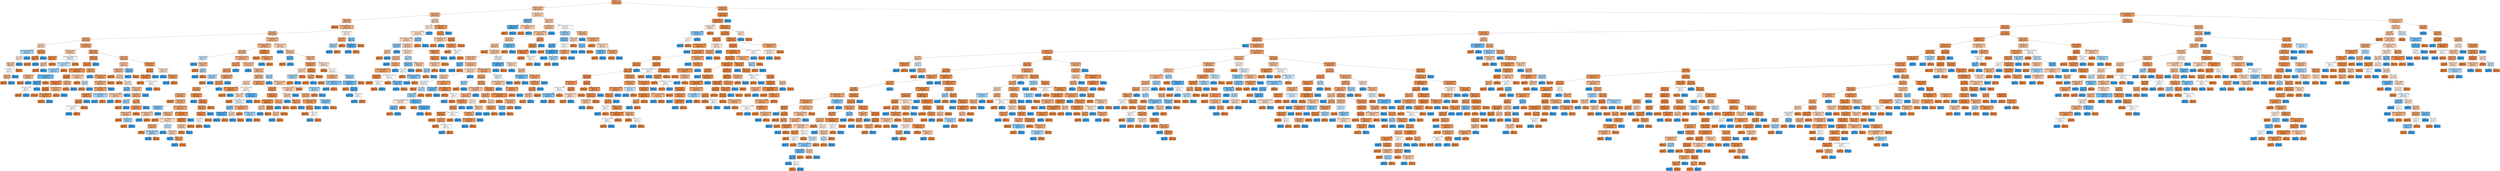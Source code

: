 digraph Tree {
node [shape=box, style="filled, rounded", color="black", fontname=helvetica] ;
edge [fontname=helvetica] ;
0 [label="credit.policy <= 0.5\ngini = 0.272\nsamples = 6704\nvalue = [5614, 1090]", fillcolor="#ea995f"] ;
1 [label="installment <= 349.935\ngini = 0.408\nsamples = 1317\nvalue = [941, 376]", fillcolor="#efb388"] ;
0 -> 1 [labeldistance=2.5, labelangle=45, headlabel="True"] ;
2 [label="inq.last.6mths <= 6.5\ngini = 0.378\nsamples = 943\nvalue = [704, 239]", fillcolor="#eeac7c"] ;
1 -> 2 ;
3 [label="int.rate <= 0.084\ngini = 0.36\nsamples = 815\nvalue = [623, 192]", fillcolor="#eda876"] ;
2 -> 3 ;
4 [label="gini = 0.0\nsamples = 26\nvalue = [26, 0]", fillcolor="#e58139"] ;
3 -> 4 ;
5 [label="purpose_small_business <= 0.5\ngini = 0.368\nsamples = 789\nvalue = [597, 192]", fillcolor="#edaa79"] ;
3 -> 5 ;
6 [label="revol.util <= 50.95\ngini = 0.362\nsamples = 768\nvalue = [586, 182]", fillcolor="#eda876"] ;
5 -> 6 ;
7 [label="revol.util <= 1.35\ngini = 0.313\nsamples = 329\nvalue = [265, 64]", fillcolor="#eb9f69"] ;
6 -> 7 ;
8 [label="dti <= 6.54\ngini = 0.47\nsamples = 37\nvalue = [23, 14]", fillcolor="#f5ceb2"] ;
7 -> 8 ;
9 [label="days.with.cr.line <= 1890.021\ngini = 0.444\nsamples = 18\nvalue = [6, 12]", fillcolor="#9ccef2"] ;
8 -> 9 ;
10 [label="dti <= 4.245\ngini = 0.496\nsamples = 11\nvalue = [6, 5]", fillcolor="#fbeade"] ;
9 -> 10 ;
11 [label="int.rate <= 0.104\ngini = 0.444\nsamples = 9\nvalue = [6, 3]", fillcolor="#f2c09c"] ;
10 -> 11 ;
12 [label="inq.last.6mths <= 2.5\ngini = 0.5\nsamples = 6\nvalue = [3, 3]", fillcolor="#ffffff"] ;
11 -> 12 ;
13 [label="int.rate <= 0.1\ngini = 0.375\nsamples = 4\nvalue = [3, 1]", fillcolor="#eeab7b"] ;
12 -> 13 ;
14 [label="gini = 0.0\nsamples = 3\nvalue = [3, 0]", fillcolor="#e58139"] ;
13 -> 14 ;
15 [label="gini = 0.0\nsamples = 1\nvalue = [0, 1]", fillcolor="#399de5"] ;
13 -> 15 ;
16 [label="gini = 0.0\nsamples = 2\nvalue = [0, 2]", fillcolor="#399de5"] ;
12 -> 16 ;
17 [label="gini = 0.0\nsamples = 3\nvalue = [3, 0]", fillcolor="#e58139"] ;
11 -> 17 ;
18 [label="gini = 0.0\nsamples = 2\nvalue = [0, 2]", fillcolor="#399de5"] ;
10 -> 18 ;
19 [label="gini = 0.0\nsamples = 7\nvalue = [0, 7]", fillcolor="#399de5"] ;
9 -> 19 ;
20 [label="revol.bal <= 24.0\ngini = 0.188\nsamples = 19\nvalue = [17, 2]", fillcolor="#e89050"] ;
8 -> 20 ;
21 [label="dti <= 22.42\ngini = 0.105\nsamples = 18\nvalue = [17, 1]", fillcolor="#e78845"] ;
20 -> 21 ;
22 [label="gini = 0.0\nsamples = 17\nvalue = [17, 0]", fillcolor="#e58139"] ;
21 -> 22 ;
23 [label="gini = 0.0\nsamples = 1\nvalue = [0, 1]", fillcolor="#399de5"] ;
21 -> 23 ;
24 [label="gini = 0.0\nsamples = 1\nvalue = [0, 1]", fillcolor="#399de5"] ;
20 -> 24 ;
25 [label="log.annual.inc <= 9.815\ngini = 0.284\nsamples = 292\nvalue = [242, 50]", fillcolor="#ea9b62"] ;
7 -> 25 ;
26 [label="installment <= 75.165\ngini = 0.451\nsamples = 35\nvalue = [23, 12]", fillcolor="#f3c3a0"] ;
25 -> 26 ;
27 [label="revol.util <= 12.95\ngini = 0.133\nsamples = 14\nvalue = [13, 1]", fillcolor="#e78b48"] ;
26 -> 27 ;
28 [label="dti <= 12.3\ngini = 0.444\nsamples = 3\nvalue = [2, 1]", fillcolor="#f2c09c"] ;
27 -> 28 ;
29 [label="gini = 0.0\nsamples = 2\nvalue = [2, 0]", fillcolor="#e58139"] ;
28 -> 29 ;
30 [label="gini = 0.0\nsamples = 1\nvalue = [0, 1]", fillcolor="#399de5"] ;
28 -> 30 ;
31 [label="gini = 0.0\nsamples = 11\nvalue = [11, 0]", fillcolor="#e58139"] ;
27 -> 31 ;
32 [label="purpose_major_purchase <= 0.5\ngini = 0.499\nsamples = 21\nvalue = [10, 11]", fillcolor="#edf6fd"] ;
26 -> 32 ;
33 [label="days.with.cr.line <= 6344.479\ngini = 0.475\nsamples = 18\nvalue = [7, 11]", fillcolor="#b7dbf6"] ;
32 -> 33 ;
34 [label="log.annual.inc <= 9.302\ngini = 0.43\nsamples = 16\nvalue = [5, 11]", fillcolor="#93caf1"] ;
33 -> 34 ;
35 [label="inq.last.6mths <= 1.5\ngini = 0.375\nsamples = 4\nvalue = [3, 1]", fillcolor="#eeab7b"] ;
34 -> 35 ;
36 [label="gini = 0.0\nsamples = 3\nvalue = [3, 0]", fillcolor="#e58139"] ;
35 -> 36 ;
37 [label="gini = 0.0\nsamples = 1\nvalue = [0, 1]", fillcolor="#399de5"] ;
35 -> 37 ;
38 [label="purpose_home_improvement <= 0.5\ngini = 0.278\nsamples = 12\nvalue = [2, 10]", fillcolor="#61b1ea"] ;
34 -> 38 ;
39 [label="revol.util <= 13.1\ngini = 0.165\nsamples = 11\nvalue = [1, 10]", fillcolor="#4da7e8"] ;
38 -> 39 ;
40 [label="inq.last.6mths <= 0.5\ngini = 0.5\nsamples = 2\nvalue = [1, 1]", fillcolor="#ffffff"] ;
39 -> 40 ;
41 [label="gini = 0.0\nsamples = 1\nvalue = [1, 0]", fillcolor="#e58139"] ;
40 -> 41 ;
42 [label="gini = 0.0\nsamples = 1\nvalue = [0, 1]", fillcolor="#399de5"] ;
40 -> 42 ;
43 [label="gini = 0.0\nsamples = 9\nvalue = [0, 9]", fillcolor="#399de5"] ;
39 -> 43 ;
44 [label="gini = 0.0\nsamples = 1\nvalue = [1, 0]", fillcolor="#e58139"] ;
38 -> 44 ;
45 [label="gini = 0.0\nsamples = 2\nvalue = [2, 0]", fillcolor="#e58139"] ;
33 -> 45 ;
46 [label="gini = 0.0\nsamples = 3\nvalue = [3, 0]", fillcolor="#e58139"] ;
32 -> 46 ;
47 [label="revol.bal <= 5048.5\ngini = 0.252\nsamples = 257\nvalue = [219, 38]", fillcolor="#ea975b"] ;
25 -> 47 ;
48 [label="int.rate <= 0.195\ngini = 0.17\nsamples = 149\nvalue = [135, 14]", fillcolor="#e88e4e"] ;
47 -> 48 ;
49 [label="int.rate <= 0.141\ngini = 0.16\nsamples = 148\nvalue = [135, 13]", fillcolor="#e88d4c"] ;
48 -> 49 ;
50 [label="purpose_home_improvement <= 0.5\ngini = 0.105\nsamples = 108\nvalue = [102, 6]", fillcolor="#e78845"] ;
49 -> 50 ;
51 [label="fico <= 734.5\ngini = 0.059\nsamples = 99\nvalue = [96, 3]", fillcolor="#e6853f"] ;
50 -> 51 ;
52 [label="log.annual.inc <= 11.537\ngini = 0.041\nsamples = 95\nvalue = [93, 2]", fillcolor="#e6843d"] ;
51 -> 52 ;
53 [label="dti <= 18.56\ngini = 0.022\nsamples = 91\nvalue = [90, 1]", fillcolor="#e5823b"] ;
52 -> 53 ;
54 [label="gini = 0.0\nsamples = 80\nvalue = [80, 0]", fillcolor="#e58139"] ;
53 -> 54 ;
55 [label="days.with.cr.line <= 4395.0\ngini = 0.165\nsamples = 11\nvalue = [10, 1]", fillcolor="#e88e4d"] ;
53 -> 55 ;
56 [label="gini = 0.0\nsamples = 10\nvalue = [10, 0]", fillcolor="#e58139"] ;
55 -> 56 ;
57 [label="gini = 0.0\nsamples = 1\nvalue = [0, 1]", fillcolor="#399de5"] ;
55 -> 57 ;
58 [label="installment <= 183.355\ngini = 0.375\nsamples = 4\nvalue = [3, 1]", fillcolor="#eeab7b"] ;
52 -> 58 ;
59 [label="gini = 0.0\nsamples = 3\nvalue = [3, 0]", fillcolor="#e58139"] ;
58 -> 59 ;
60 [label="gini = 0.0\nsamples = 1\nvalue = [0, 1]", fillcolor="#399de5"] ;
58 -> 60 ;
61 [label="int.rate <= 0.109\ngini = 0.375\nsamples = 4\nvalue = [3, 1]", fillcolor="#eeab7b"] ;
51 -> 61 ;
62 [label="gini = 0.0\nsamples = 3\nvalue = [3, 0]", fillcolor="#e58139"] ;
61 -> 62 ;
63 [label="gini = 0.0\nsamples = 1\nvalue = [0, 1]", fillcolor="#399de5"] ;
61 -> 63 ;
64 [label="days.with.cr.line <= 3360.0\ngini = 0.444\nsamples = 9\nvalue = [6, 3]", fillcolor="#f2c09c"] ;
50 -> 64 ;
65 [label="gini = 0.0\nsamples = 4\nvalue = [4, 0]", fillcolor="#e58139"] ;
64 -> 65 ;
66 [label="dti <= 4.94\ngini = 0.48\nsamples = 5\nvalue = [2, 3]", fillcolor="#bddef6"] ;
64 -> 66 ;
67 [label="gini = 0.0\nsamples = 2\nvalue = [2, 0]", fillcolor="#e58139"] ;
66 -> 67 ;
68 [label="gini = 0.0\nsamples = 3\nvalue = [0, 3]", fillcolor="#399de5"] ;
66 -> 68 ;
69 [label="revol.bal <= 251.0\ngini = 0.289\nsamples = 40\nvalue = [33, 7]", fillcolor="#eb9c63"] ;
49 -> 69 ;
70 [label="gini = 0.0\nsamples = 1\nvalue = [0, 1]", fillcolor="#399de5"] ;
69 -> 70 ;
71 [label="log.annual.inc <= 11.057\ngini = 0.26\nsamples = 39\nvalue = [33, 6]", fillcolor="#ea985d"] ;
69 -> 71 ;
72 [label="log.annual.inc <= 11.018\ngini = 0.346\nsamples = 27\nvalue = [21, 6]", fillcolor="#eca572"] ;
71 -> 72 ;
73 [label="days.with.cr.line <= 4934.5\ngini = 0.269\nsamples = 25\nvalue = [21, 4]", fillcolor="#ea995f"] ;
72 -> 73 ;
74 [label="installment <= 284.93\ngini = 0.165\nsamples = 22\nvalue = [20, 2]", fillcolor="#e88e4d"] ;
73 -> 74 ;
75 [label="dti <= 1.56\ngini = 0.091\nsamples = 21\nvalue = [20, 1]", fillcolor="#e68743"] ;
74 -> 75 ;
76 [label="days.with.cr.line <= 960.042\ngini = 0.5\nsamples = 2\nvalue = [1, 1]", fillcolor="#ffffff"] ;
75 -> 76 ;
77 [label="gini = 0.0\nsamples = 1\nvalue = [0, 1]", fillcolor="#399de5"] ;
76 -> 77 ;
78 [label="gini = 0.0\nsamples = 1\nvalue = [1, 0]", fillcolor="#e58139"] ;
76 -> 78 ;
79 [label="gini = 0.0\nsamples = 19\nvalue = [19, 0]", fillcolor="#e58139"] ;
75 -> 79 ;
80 [label="gini = 0.0\nsamples = 1\nvalue = [0, 1]", fillcolor="#399de5"] ;
74 -> 80 ;
81 [label="purpose_major_purchase <= 0.5\ngini = 0.444\nsamples = 3\nvalue = [1, 2]", fillcolor="#9ccef2"] ;
73 -> 81 ;
82 [label="gini = 0.0\nsamples = 2\nvalue = [0, 2]", fillcolor="#399de5"] ;
81 -> 82 ;
83 [label="gini = 0.0\nsamples = 1\nvalue = [1, 0]", fillcolor="#e58139"] ;
81 -> 83 ;
84 [label="gini = 0.0\nsamples = 2\nvalue = [0, 2]", fillcolor="#399de5"] ;
72 -> 84 ;
85 [label="gini = 0.0\nsamples = 12\nvalue = [12, 0]", fillcolor="#e58139"] ;
71 -> 85 ;
86 [label="gini = 0.0\nsamples = 1\nvalue = [0, 1]", fillcolor="#399de5"] ;
48 -> 86 ;
87 [label="revol.util <= 35.0\ngini = 0.346\nsamples = 108\nvalue = [84, 24]", fillcolor="#eca572"] ;
47 -> 87 ;
88 [label="revol.util <= 34.35\ngini = 0.44\nsamples = 55\nvalue = [37, 18]", fillcolor="#f2be99"] ;
87 -> 88 ;
89 [label="inq.last.6mths <= 1.5\ngini = 0.403\nsamples = 50\nvalue = [36, 14]", fillcolor="#efb286"] ;
88 -> 89 ;
90 [label="gini = 0.0\nsamples = 12\nvalue = [12, 0]", fillcolor="#e58139"] ;
89 -> 90 ;
91 [label="dti <= 4.965\ngini = 0.465\nsamples = 38\nvalue = [24, 14]", fillcolor="#f4caac"] ;
89 -> 91 ;
92 [label="gini = 0.0\nsamples = 6\nvalue = [6, 0]", fillcolor="#e58139"] ;
91 -> 92 ;
93 [label="dti <= 10.525\ngini = 0.492\nsamples = 32\nvalue = [18, 14]", fillcolor="#f9e3d3"] ;
91 -> 93 ;
94 [label="dti <= 6.67\ngini = 0.346\nsamples = 9\nvalue = [2, 7]", fillcolor="#72b9ec"] ;
93 -> 94 ;
95 [label="days.with.cr.line <= 3644.542\ngini = 0.444\nsamples = 3\nvalue = [2, 1]", fillcolor="#f2c09c"] ;
94 -> 95 ;
96 [label="gini = 0.0\nsamples = 1\nvalue = [0, 1]", fillcolor="#399de5"] ;
95 -> 96 ;
97 [label="gini = 0.0\nsamples = 2\nvalue = [2, 0]", fillcolor="#e58139"] ;
95 -> 97 ;
98 [label="gini = 0.0\nsamples = 6\nvalue = [0, 6]", fillcolor="#399de5"] ;
94 -> 98 ;
99 [label="installment <= 338.95\ngini = 0.423\nsamples = 23\nvalue = [16, 7]", fillcolor="#f0b890"] ;
93 -> 99 ;
100 [label="revol.bal <= 5919.5\ngini = 0.363\nsamples = 21\nvalue = [16, 5]", fillcolor="#eda877"] ;
99 -> 100 ;
101 [label="dti <= 14.265\ngini = 0.444\nsamples = 3\nvalue = [1, 2]", fillcolor="#9ccef2"] ;
100 -> 101 ;
102 [label="gini = 0.0\nsamples = 1\nvalue = [1, 0]", fillcolor="#e58139"] ;
101 -> 102 ;
103 [label="gini = 0.0\nsamples = 2\nvalue = [0, 2]", fillcolor="#399de5"] ;
101 -> 103 ;
104 [label="dti <= 25.25\ngini = 0.278\nsamples = 18\nvalue = [15, 3]", fillcolor="#ea9a61"] ;
100 -> 104 ;
105 [label="installment <= 255.315\ngini = 0.208\nsamples = 17\nvalue = [15, 2]", fillcolor="#e89253"] ;
104 -> 105 ;
106 [label="installment <= 177.805\ngini = 0.408\nsamples = 7\nvalue = [5, 2]", fillcolor="#efb388"] ;
105 -> 106 ;
107 [label="gini = 0.0\nsamples = 4\nvalue = [4, 0]", fillcolor="#e58139"] ;
106 -> 107 ;
108 [label="revol.bal <= 6442.0\ngini = 0.444\nsamples = 3\nvalue = [1, 2]", fillcolor="#9ccef2"] ;
106 -> 108 ;
109 [label="gini = 0.0\nsamples = 1\nvalue = [1, 0]", fillcolor="#e58139"] ;
108 -> 109 ;
110 [label="gini = 0.0\nsamples = 2\nvalue = [0, 2]", fillcolor="#399de5"] ;
108 -> 110 ;
111 [label="gini = 0.0\nsamples = 10\nvalue = [10, 0]", fillcolor="#e58139"] ;
105 -> 111 ;
112 [label="gini = 0.0\nsamples = 1\nvalue = [0, 1]", fillcolor="#399de5"] ;
104 -> 112 ;
113 [label="gini = 0.0\nsamples = 2\nvalue = [0, 2]", fillcolor="#399de5"] ;
99 -> 113 ;
114 [label="int.rate <= 0.129\ngini = 0.32\nsamples = 5\nvalue = [1, 4]", fillcolor="#6ab6ec"] ;
88 -> 114 ;
115 [label="gini = 0.0\nsamples = 4\nvalue = [0, 4]", fillcolor="#399de5"] ;
114 -> 115 ;
116 [label="gini = 0.0\nsamples = 1\nvalue = [1, 0]", fillcolor="#e58139"] ;
114 -> 116 ;
117 [label="installment <= 324.65\ngini = 0.201\nsamples = 53\nvalue = [47, 6]", fillcolor="#e89152"] ;
87 -> 117 ;
118 [label="fico <= 734.5\ngini = 0.089\nsamples = 43\nvalue = [41, 2]", fillcolor="#e68743"] ;
117 -> 118 ;
119 [label="revol.bal <= 133762.0\ngini = 0.046\nsamples = 42\nvalue = [41, 1]", fillcolor="#e6843e"] ;
118 -> 119 ;
120 [label="gini = 0.0\nsamples = 40\nvalue = [40, 0]", fillcolor="#e58139"] ;
119 -> 120 ;
121 [label="days.with.cr.line <= 6435.0\ngini = 0.5\nsamples = 2\nvalue = [1, 1]", fillcolor="#ffffff"] ;
119 -> 121 ;
122 [label="gini = 0.0\nsamples = 1\nvalue = [0, 1]", fillcolor="#399de5"] ;
121 -> 122 ;
123 [label="gini = 0.0\nsamples = 1\nvalue = [1, 0]", fillcolor="#e58139"] ;
121 -> 123 ;
124 [label="gini = 0.0\nsamples = 1\nvalue = [0, 1]", fillcolor="#399de5"] ;
118 -> 124 ;
125 [label="revol.bal <= 7953.0\ngini = 0.48\nsamples = 10\nvalue = [6, 4]", fillcolor="#f6d5bd"] ;
117 -> 125 ;
126 [label="gini = 0.0\nsamples = 3\nvalue = [0, 3]", fillcolor="#399de5"] ;
125 -> 126 ;
127 [label="installment <= 329.3\ngini = 0.245\nsamples = 7\nvalue = [6, 1]", fillcolor="#e9965a"] ;
125 -> 127 ;
128 [label="gini = 0.0\nsamples = 1\nvalue = [0, 1]", fillcolor="#399de5"] ;
127 -> 128 ;
129 [label="gini = 0.0\nsamples = 6\nvalue = [6, 0]", fillcolor="#e58139"] ;
127 -> 129 ;
130 [label="days.with.cr.line <= 5342.0\ngini = 0.393\nsamples = 439\nvalue = [321, 118]", fillcolor="#efaf82"] ;
6 -> 130 ;
131 [label="days.with.cr.line <= 4814.979\ngini = 0.367\nsamples = 351\nvalue = [266, 85]", fillcolor="#eda978"] ;
130 -> 131 ;
132 [label="dti <= 2.295\ngini = 0.387\nsamples = 320\nvalue = [236, 84]", fillcolor="#eeae7f"] ;
131 -> 132 ;
133 [label="revol.bal <= 918.0\ngini = 0.486\nsamples = 12\nvalue = [5, 7]", fillcolor="#c6e3f8"] ;
132 -> 133 ;
134 [label="gini = 0.0\nsamples = 5\nvalue = [0, 5]", fillcolor="#399de5"] ;
133 -> 134 ;
135 [label="revol.bal <= 1769.5\ngini = 0.408\nsamples = 7\nvalue = [5, 2]", fillcolor="#efb388"] ;
133 -> 135 ;
136 [label="gini = 0.0\nsamples = 4\nvalue = [4, 0]", fillcolor="#e58139"] ;
135 -> 136 ;
137 [label="dti <= 2.18\ngini = 0.444\nsamples = 3\nvalue = [1, 2]", fillcolor="#9ccef2"] ;
135 -> 137 ;
138 [label="gini = 0.0\nsamples = 2\nvalue = [0, 2]", fillcolor="#399de5"] ;
137 -> 138 ;
139 [label="gini = 0.0\nsamples = 1\nvalue = [1, 0]", fillcolor="#e58139"] ;
137 -> 139 ;
140 [label="days.with.cr.line <= 2805.021\ngini = 0.375\nsamples = 308\nvalue = [231, 77]", fillcolor="#eeab7b"] ;
132 -> 140 ;
141 [label="int.rate <= 0.186\ngini = 0.299\nsamples = 142\nvalue = [116, 26]", fillcolor="#eb9d65"] ;
140 -> 141 ;
142 [label="fico <= 634.5\ngini = 0.284\nsamples = 140\nvalue = [116, 24]", fillcolor="#ea9b62"] ;
141 -> 142 ;
143 [label="revol.bal <= 2801.0\ngini = 0.444\nsamples = 3\nvalue = [1, 2]", fillcolor="#9ccef2"] ;
142 -> 143 ;
144 [label="gini = 0.0\nsamples = 1\nvalue = [1, 0]", fillcolor="#e58139"] ;
143 -> 144 ;
145 [label="gini = 0.0\nsamples = 2\nvalue = [0, 2]", fillcolor="#399de5"] ;
143 -> 145 ;
146 [label="log.annual.inc <= 11.656\ngini = 0.27\nsamples = 137\nvalue = [115, 22]", fillcolor="#ea995f"] ;
142 -> 146 ;
147 [label="dti <= 29.335\ngini = 0.261\nsamples = 136\nvalue = [115, 21]", fillcolor="#ea985d"] ;
146 -> 147 ;
148 [label="fico <= 669.5\ngini = 0.252\nsamples = 135\nvalue = [115, 20]", fillcolor="#ea975b"] ;
147 -> 148 ;
149 [label="installment <= 72.815\ngini = 0.317\nsamples = 86\nvalue = [69, 17]", fillcolor="#eba06a"] ;
148 -> 149 ;
150 [label="gini = 0.0\nsamples = 16\nvalue = [16, 0]", fillcolor="#e58139"] ;
149 -> 150 ;
151 [label="installment <= 106.64\ngini = 0.368\nsamples = 70\nvalue = [53, 17]", fillcolor="#eda979"] ;
149 -> 151 ;
152 [label="inq.last.6mths <= 0.5\ngini = 0.375\nsamples = 8\nvalue = [2, 6]", fillcolor="#7bbeee"] ;
151 -> 152 ;
153 [label="days.with.cr.line <= 570.0\ngini = 0.444\nsamples = 3\nvalue = [2, 1]", fillcolor="#f2c09c"] ;
152 -> 153 ;
154 [label="gini = 0.0\nsamples = 1\nvalue = [0, 1]", fillcolor="#399de5"] ;
153 -> 154 ;
155 [label="gini = 0.0\nsamples = 2\nvalue = [2, 0]", fillcolor="#e58139"] ;
153 -> 155 ;
156 [label="gini = 0.0\nsamples = 5\nvalue = [0, 5]", fillcolor="#399de5"] ;
152 -> 156 ;
157 [label="days.with.cr.line <= 1729.479\ngini = 0.292\nsamples = 62\nvalue = [51, 11]", fillcolor="#eb9c64"] ;
151 -> 157 ;
158 [label="installment <= 160.2\ngini = 0.397\nsamples = 33\nvalue = [24, 9]", fillcolor="#efb083"] ;
157 -> 158 ;
159 [label="gini = 0.0\nsamples = 11\nvalue = [11, 0]", fillcolor="#e58139"] ;
158 -> 159 ;
160 [label="purpose_debt_consolidation <= 0.5\ngini = 0.483\nsamples = 22\nvalue = [13, 9]", fillcolor="#f7d8c2"] ;
158 -> 160 ;
161 [label="revol.util <= 81.75\ngini = 0.32\nsamples = 10\nvalue = [8, 2]", fillcolor="#eca06a"] ;
160 -> 161 ;
162 [label="gini = 0.0\nsamples = 7\nvalue = [7, 0]", fillcolor="#e58139"] ;
161 -> 162 ;
163 [label="days.with.cr.line <= 1566.0\ngini = 0.444\nsamples = 3\nvalue = [1, 2]", fillcolor="#9ccef2"] ;
161 -> 163 ;
164 [label="gini = 0.0\nsamples = 2\nvalue = [0, 2]", fillcolor="#399de5"] ;
163 -> 164 ;
165 [label="gini = 0.0\nsamples = 1\nvalue = [1, 0]", fillcolor="#e58139"] ;
163 -> 165 ;
166 [label="int.rate <= 0.13\ngini = 0.486\nsamples = 12\nvalue = [5, 7]", fillcolor="#c6e3f8"] ;
160 -> 166 ;
167 [label="gini = 0.0\nsamples = 4\nvalue = [0, 4]", fillcolor="#399de5"] ;
166 -> 167 ;
168 [label="revol.bal <= 2795.0\ngini = 0.469\nsamples = 8\nvalue = [5, 3]", fillcolor="#f5cdb0"] ;
166 -> 168 ;
169 [label="gini = 0.0\nsamples = 2\nvalue = [0, 2]", fillcolor="#399de5"] ;
168 -> 169 ;
170 [label="revol.util <= 59.2\ngini = 0.278\nsamples = 6\nvalue = [5, 1]", fillcolor="#ea9a61"] ;
168 -> 170 ;
171 [label="gini = 0.0\nsamples = 1\nvalue = [0, 1]", fillcolor="#399de5"] ;
170 -> 171 ;
172 [label="gini = 0.0\nsamples = 5\nvalue = [5, 0]", fillcolor="#e58139"] ;
170 -> 172 ;
173 [label="purpose_educational <= 0.5\ngini = 0.128\nsamples = 29\nvalue = [27, 2]", fillcolor="#e78a48"] ;
157 -> 173 ;
174 [label="revol.bal <= 1263.0\ngini = 0.069\nsamples = 28\nvalue = [27, 1]", fillcolor="#e68640"] ;
173 -> 174 ;
175 [label="revol.bal <= 666.5\ngini = 0.444\nsamples = 3\nvalue = [2, 1]", fillcolor="#f2c09c"] ;
174 -> 175 ;
176 [label="gini = 0.0\nsamples = 2\nvalue = [2, 0]", fillcolor="#e58139"] ;
175 -> 176 ;
177 [label="gini = 0.0\nsamples = 1\nvalue = [0, 1]", fillcolor="#399de5"] ;
175 -> 177 ;
178 [label="gini = 0.0\nsamples = 25\nvalue = [25, 0]", fillcolor="#e58139"] ;
174 -> 178 ;
179 [label="gini = 0.0\nsamples = 1\nvalue = [0, 1]", fillcolor="#399de5"] ;
173 -> 179 ;
180 [label="log.annual.inc <= 8.444\ngini = 0.115\nsamples = 49\nvalue = [46, 3]", fillcolor="#e78946"] ;
148 -> 180 ;
181 [label="gini = 0.0\nsamples = 1\nvalue = [0, 1]", fillcolor="#399de5"] ;
180 -> 181 ;
182 [label="revol.util <= 62.05\ngini = 0.08\nsamples = 48\nvalue = [46, 2]", fillcolor="#e68642"] ;
180 -> 182 ;
183 [label="revol.util <= 60.3\ngini = 0.208\nsamples = 17\nvalue = [15, 2]", fillcolor="#e89253"] ;
182 -> 183 ;
184 [label="installment <= 91.1\ngini = 0.117\nsamples = 16\nvalue = [15, 1]", fillcolor="#e78946"] ;
183 -> 184 ;
185 [label="int.rate <= 0.144\ngini = 0.5\nsamples = 2\nvalue = [1, 1]", fillcolor="#ffffff"] ;
184 -> 185 ;
186 [label="gini = 0.0\nsamples = 1\nvalue = [1, 0]", fillcolor="#e58139"] ;
185 -> 186 ;
187 [label="gini = 0.0\nsamples = 1\nvalue = [0, 1]", fillcolor="#399de5"] ;
185 -> 187 ;
188 [label="gini = 0.0\nsamples = 14\nvalue = [14, 0]", fillcolor="#e58139"] ;
184 -> 188 ;
189 [label="gini = 0.0\nsamples = 1\nvalue = [0, 1]", fillcolor="#399de5"] ;
183 -> 189 ;
190 [label="gini = 0.0\nsamples = 31\nvalue = [31, 0]", fillcolor="#e58139"] ;
182 -> 190 ;
191 [label="gini = 0.0\nsamples = 1\nvalue = [0, 1]", fillcolor="#399de5"] ;
147 -> 191 ;
192 [label="gini = 0.0\nsamples = 1\nvalue = [0, 1]", fillcolor="#399de5"] ;
146 -> 192 ;
193 [label="gini = 0.0\nsamples = 2\nvalue = [0, 2]", fillcolor="#399de5"] ;
141 -> 193 ;
194 [label="log.annual.inc <= 9.851\ngini = 0.426\nsamples = 166\nvalue = [115, 51]", fillcolor="#f1b991"] ;
140 -> 194 ;
195 [label="gini = 0.0\nsamples = 5\nvalue = [0, 5]", fillcolor="#399de5"] ;
194 -> 195 ;
196 [label="inq.last.6mths <= 5.5\ngini = 0.408\nsamples = 161\nvalue = [115, 46]", fillcolor="#efb388"] ;
194 -> 196 ;
197 [label="revol.bal <= 8842.5\ngini = 0.38\nsamples = 149\nvalue = [111, 38]", fillcolor="#eeac7d"] ;
196 -> 197 ;
198 [label="dti <= 9.09\ngini = 0.474\nsamples = 57\nvalue = [35, 22]", fillcolor="#f5d0b5"] ;
197 -> 198 ;
199 [label="purpose_major_purchase <= 0.5\ngini = 0.133\nsamples = 14\nvalue = [13, 1]", fillcolor="#e78b48"] ;
198 -> 199 ;
200 [label="gini = 0.0\nsamples = 13\nvalue = [13, 0]", fillcolor="#e58139"] ;
199 -> 200 ;
201 [label="gini = 0.0\nsamples = 1\nvalue = [0, 1]", fillcolor="#399de5"] ;
199 -> 201 ;
202 [label="log.annual.inc <= 10.892\ngini = 0.5\nsamples = 43\nvalue = [22, 21]", fillcolor="#fef9f6"] ;
198 -> 202 ;
203 [label="revol.bal <= 4056.5\ngini = 0.48\nsamples = 35\nvalue = [21, 14]", fillcolor="#f6d5bd"] ;
202 -> 203 ;
204 [label="gini = 0.0\nsamples = 9\nvalue = [9, 0]", fillcolor="#e58139"] ;
203 -> 204 ;
205 [label="log.annual.inc <= 10.68\ngini = 0.497\nsamples = 26\nvalue = [12, 14]", fillcolor="#e3f1fb"] ;
203 -> 205 ;
206 [label="fico <= 659.5\ngini = 0.375\nsamples = 16\nvalue = [4, 12]", fillcolor="#7bbeee"] ;
205 -> 206 ;
207 [label="installment <= 253.585\ngini = 0.165\nsamples = 11\nvalue = [1, 10]", fillcolor="#4da7e8"] ;
206 -> 207 ;
208 [label="gini = 0.0\nsamples = 10\nvalue = [0, 10]", fillcolor="#399de5"] ;
207 -> 208 ;
209 [label="gini = 0.0\nsamples = 1\nvalue = [1, 0]", fillcolor="#e58139"] ;
207 -> 209 ;
210 [label="dti <= 16.85\ngini = 0.48\nsamples = 5\nvalue = [3, 2]", fillcolor="#f6d5bd"] ;
206 -> 210 ;
211 [label="gini = 0.0\nsamples = 2\nvalue = [0, 2]", fillcolor="#399de5"] ;
210 -> 211 ;
212 [label="gini = 0.0\nsamples = 3\nvalue = [3, 0]", fillcolor="#e58139"] ;
210 -> 212 ;
213 [label="days.with.cr.line <= 4559.979\ngini = 0.32\nsamples = 10\nvalue = [8, 2]", fillcolor="#eca06a"] ;
205 -> 213 ;
214 [label="gini = 0.0\nsamples = 7\nvalue = [7, 0]", fillcolor="#e58139"] ;
213 -> 214 ;
215 [label="log.annual.inc <= 10.809\ngini = 0.444\nsamples = 3\nvalue = [1, 2]", fillcolor="#9ccef2"] ;
213 -> 215 ;
216 [label="gini = 0.0\nsamples = 2\nvalue = [0, 2]", fillcolor="#399de5"] ;
215 -> 216 ;
217 [label="gini = 0.0\nsamples = 1\nvalue = [1, 0]", fillcolor="#e58139"] ;
215 -> 217 ;
218 [label="log.annual.inc <= 11.359\ngini = 0.219\nsamples = 8\nvalue = [1, 7]", fillcolor="#55abe9"] ;
202 -> 218 ;
219 [label="gini = 0.0\nsamples = 7\nvalue = [0, 7]", fillcolor="#399de5"] ;
218 -> 219 ;
220 [label="gini = 0.0\nsamples = 1\nvalue = [1, 0]", fillcolor="#e58139"] ;
218 -> 220 ;
221 [label="log.annual.inc <= 11.368\ngini = 0.287\nsamples = 92\nvalue = [76, 16]", fillcolor="#ea9c63"] ;
197 -> 221 ;
222 [label="int.rate <= 0.164\ngini = 0.187\nsamples = 67\nvalue = [60, 7]", fillcolor="#e89050"] ;
221 -> 222 ;
223 [label="installment <= 335.79\ngini = 0.126\nsamples = 59\nvalue = [55, 4]", fillcolor="#e78a47"] ;
222 -> 223 ;
224 [label="log.annual.inc <= 10.274\ngini = 0.075\nsamples = 51\nvalue = [49, 2]", fillcolor="#e68641"] ;
223 -> 224 ;
225 [label="fico <= 682.0\ngini = 0.444\nsamples = 3\nvalue = [2, 1]", fillcolor="#f2c09c"] ;
224 -> 225 ;
226 [label="gini = 0.0\nsamples = 1\nvalue = [0, 1]", fillcolor="#399de5"] ;
225 -> 226 ;
227 [label="gini = 0.0\nsamples = 2\nvalue = [2, 0]", fillcolor="#e58139"] ;
225 -> 227 ;
228 [label="dti <= 7.455\ngini = 0.041\nsamples = 48\nvalue = [47, 1]", fillcolor="#e6843d"] ;
224 -> 228 ;
229 [label="fico <= 672.0\ngini = 0.444\nsamples = 3\nvalue = [2, 1]", fillcolor="#f2c09c"] ;
228 -> 229 ;
230 [label="gini = 0.0\nsamples = 1\nvalue = [0, 1]", fillcolor="#399de5"] ;
229 -> 230 ;
231 [label="gini = 0.0\nsamples = 2\nvalue = [2, 0]", fillcolor="#e58139"] ;
229 -> 231 ;
232 [label="gini = 0.0\nsamples = 45\nvalue = [45, 0]", fillcolor="#e58139"] ;
228 -> 232 ;
233 [label="int.rate <= 0.133\ngini = 0.375\nsamples = 8\nvalue = [6, 2]", fillcolor="#eeab7b"] ;
223 -> 233 ;
234 [label="gini = 0.0\nsamples = 2\nvalue = [0, 2]", fillcolor="#399de5"] ;
233 -> 234 ;
235 [label="gini = 0.0\nsamples = 6\nvalue = [6, 0]", fillcolor="#e58139"] ;
233 -> 235 ;
236 [label="int.rate <= 0.17\ngini = 0.469\nsamples = 8\nvalue = [5, 3]", fillcolor="#f5cdb0"] ;
222 -> 236 ;
237 [label="gini = 0.0\nsamples = 2\nvalue = [0, 2]", fillcolor="#399de5"] ;
236 -> 237 ;
238 [label="delinq.2yrs <= 0.5\ngini = 0.278\nsamples = 6\nvalue = [5, 1]", fillcolor="#ea9a61"] ;
236 -> 238 ;
239 [label="gini = 0.0\nsamples = 5\nvalue = [5, 0]", fillcolor="#e58139"] ;
238 -> 239 ;
240 [label="gini = 0.0\nsamples = 1\nvalue = [0, 1]", fillcolor="#399de5"] ;
238 -> 240 ;
241 [label="log.annual.inc <= 11.401\ngini = 0.461\nsamples = 25\nvalue = [16, 9]", fillcolor="#f4c8a8"] ;
221 -> 241 ;
242 [label="gini = 0.0\nsamples = 4\nvalue = [0, 4]", fillcolor="#399de5"] ;
241 -> 242 ;
243 [label="revol.util <= 94.5\ngini = 0.363\nsamples = 21\nvalue = [16, 5]", fillcolor="#eda877"] ;
241 -> 243 ;
244 [label="days.with.cr.line <= 4544.979\ngini = 0.208\nsamples = 17\nvalue = [15, 2]", fillcolor="#e89253"] ;
243 -> 244 ;
245 [label="dti <= 26.71\ngini = 0.117\nsamples = 16\nvalue = [15, 1]", fillcolor="#e78946"] ;
244 -> 245 ;
246 [label="gini = 0.0\nsamples = 14\nvalue = [14, 0]", fillcolor="#e58139"] ;
245 -> 246 ;
247 [label="int.rate <= 0.165\ngini = 0.5\nsamples = 2\nvalue = [1, 1]", fillcolor="#ffffff"] ;
245 -> 247 ;
248 [label="gini = 0.0\nsamples = 1\nvalue = [0, 1]", fillcolor="#399de5"] ;
247 -> 248 ;
249 [label="gini = 0.0\nsamples = 1\nvalue = [1, 0]", fillcolor="#e58139"] ;
247 -> 249 ;
250 [label="gini = 0.0\nsamples = 1\nvalue = [0, 1]", fillcolor="#399de5"] ;
244 -> 250 ;
251 [label="revol.bal <= 35520.0\ngini = 0.375\nsamples = 4\nvalue = [1, 3]", fillcolor="#7bbeee"] ;
243 -> 251 ;
252 [label="gini = 0.0\nsamples = 3\nvalue = [0, 3]", fillcolor="#399de5"] ;
251 -> 252 ;
253 [label="gini = 0.0\nsamples = 1\nvalue = [1, 0]", fillcolor="#e58139"] ;
251 -> 253 ;
254 [label="dti <= 18.345\ngini = 0.444\nsamples = 12\nvalue = [4, 8]", fillcolor="#9ccef2"] ;
196 -> 254 ;
255 [label="gini = 0.0\nsamples = 6\nvalue = [0, 6]", fillcolor="#399de5"] ;
254 -> 255 ;
256 [label="log.annual.inc <= 10.688\ngini = 0.444\nsamples = 6\nvalue = [4, 2]", fillcolor="#f2c09c"] ;
254 -> 256 ;
257 [label="gini = 0.0\nsamples = 3\nvalue = [3, 0]", fillcolor="#e58139"] ;
256 -> 257 ;
258 [label="installment <= 216.975\ngini = 0.444\nsamples = 3\nvalue = [1, 2]", fillcolor="#9ccef2"] ;
256 -> 258 ;
259 [label="gini = 0.0\nsamples = 1\nvalue = [1, 0]", fillcolor="#e58139"] ;
258 -> 259 ;
260 [label="gini = 0.0\nsamples = 2\nvalue = [0, 2]", fillcolor="#399de5"] ;
258 -> 260 ;
261 [label="inq.last.6mths <= 4.5\ngini = 0.062\nsamples = 31\nvalue = [30, 1]", fillcolor="#e68540"] ;
131 -> 261 ;
262 [label="gini = 0.0\nsamples = 25\nvalue = [25, 0]", fillcolor="#e58139"] ;
261 -> 262 ;
263 [label="log.annual.inc <= 10.869\ngini = 0.278\nsamples = 6\nvalue = [5, 1]", fillcolor="#ea9a61"] ;
261 -> 263 ;
264 [label="gini = 0.0\nsamples = 1\nvalue = [0, 1]", fillcolor="#399de5"] ;
263 -> 264 ;
265 [label="gini = 0.0\nsamples = 5\nvalue = [5, 0]", fillcolor="#e58139"] ;
263 -> 265 ;
266 [label="days.with.cr.line <= 5579.5\ngini = 0.469\nsamples = 88\nvalue = [55, 33]", fillcolor="#f5cdb0"] ;
130 -> 266 ;
267 [label="gini = 0.0\nsamples = 7\nvalue = [0, 7]", fillcolor="#399de5"] ;
266 -> 267 ;
268 [label="revol.util <= 57.15\ngini = 0.436\nsamples = 81\nvalue = [55, 26]", fillcolor="#f1bd97"] ;
266 -> 268 ;
269 [label="fico <= 647.0\ngini = 0.278\nsamples = 6\nvalue = [1, 5]", fillcolor="#61b1ea"] ;
268 -> 269 ;
270 [label="gini = 0.0\nsamples = 1\nvalue = [1, 0]", fillcolor="#e58139"] ;
269 -> 270 ;
271 [label="gini = 0.0\nsamples = 5\nvalue = [0, 5]", fillcolor="#399de5"] ;
269 -> 271 ;
272 [label="revol.util <= 80.25\ngini = 0.403\nsamples = 75\nvalue = [54, 21]", fillcolor="#efb286"] ;
268 -> 272 ;
273 [label="installment <= 137.93\ngini = 0.234\nsamples = 37\nvalue = [32, 5]", fillcolor="#e99558"] ;
272 -> 273 ;
274 [label="revol.util <= 69.3\ngini = 0.48\nsamples = 10\nvalue = [6, 4]", fillcolor="#f6d5bd"] ;
273 -> 274 ;
275 [label="installment <= 86.445\ngini = 0.444\nsamples = 6\nvalue = [2, 4]", fillcolor="#9ccef2"] ;
274 -> 275 ;
276 [label="gini = 0.0\nsamples = 2\nvalue = [2, 0]", fillcolor="#e58139"] ;
275 -> 276 ;
277 [label="gini = 0.0\nsamples = 4\nvalue = [0, 4]", fillcolor="#399de5"] ;
275 -> 277 ;
278 [label="gini = 0.0\nsamples = 4\nvalue = [4, 0]", fillcolor="#e58139"] ;
274 -> 278 ;
279 [label="revol.util <= 60.3\ngini = 0.071\nsamples = 27\nvalue = [26, 1]", fillcolor="#e68641"] ;
273 -> 279 ;
280 [label="dti <= 22.995\ngini = 0.32\nsamples = 5\nvalue = [4, 1]", fillcolor="#eca06a"] ;
279 -> 280 ;
281 [label="gini = 0.0\nsamples = 4\nvalue = [4, 0]", fillcolor="#e58139"] ;
280 -> 281 ;
282 [label="gini = 0.0\nsamples = 1\nvalue = [0, 1]", fillcolor="#399de5"] ;
280 -> 282 ;
283 [label="gini = 0.0\nsamples = 22\nvalue = [22, 0]", fillcolor="#e58139"] ;
279 -> 283 ;
284 [label="installment <= 121.115\ngini = 0.488\nsamples = 38\nvalue = [22, 16]", fillcolor="#f8ddc9"] ;
272 -> 284 ;
285 [label="gini = 0.0\nsamples = 6\nvalue = [6, 0]", fillcolor="#e58139"] ;
284 -> 285 ;
286 [label="dti <= 17.185\ngini = 0.5\nsamples = 32\nvalue = [16, 16]", fillcolor="#ffffff"] ;
284 -> 286 ;
287 [label="log.annual.inc <= 11.67\ngini = 0.355\nsamples = 13\nvalue = [10, 3]", fillcolor="#eda774"] ;
286 -> 287 ;
288 [label="gini = 0.0\nsamples = 9\nvalue = [9, 0]", fillcolor="#e58139"] ;
287 -> 288 ;
289 [label="purpose_debt_consolidation <= 0.5\ngini = 0.375\nsamples = 4\nvalue = [1, 3]", fillcolor="#7bbeee"] ;
287 -> 289 ;
290 [label="gini = 0.0\nsamples = 3\nvalue = [0, 3]", fillcolor="#399de5"] ;
289 -> 290 ;
291 [label="gini = 0.0\nsamples = 1\nvalue = [1, 0]", fillcolor="#e58139"] ;
289 -> 291 ;
292 [label="delinq.2yrs <= 0.5\ngini = 0.432\nsamples = 19\nvalue = [6, 13]", fillcolor="#94caf1"] ;
286 -> 292 ;
293 [label="days.with.cr.line <= 6104.479\ngini = 0.305\nsamples = 16\nvalue = [3, 13]", fillcolor="#67b4eb"] ;
292 -> 293 ;
294 [label="gini = 0.0\nsamples = 2\nvalue = [2, 0]", fillcolor="#e58139"] ;
293 -> 294 ;
295 [label="fico <= 709.5\ngini = 0.133\nsamples = 14\nvalue = [1, 13]", fillcolor="#48a5e7"] ;
293 -> 295 ;
296 [label="gini = 0.0\nsamples = 12\nvalue = [0, 12]", fillcolor="#399de5"] ;
295 -> 296 ;
297 [label="int.rate <= 0.11\ngini = 0.5\nsamples = 2\nvalue = [1, 1]", fillcolor="#ffffff"] ;
295 -> 297 ;
298 [label="gini = 0.0\nsamples = 1\nvalue = [0, 1]", fillcolor="#399de5"] ;
297 -> 298 ;
299 [label="gini = 0.0\nsamples = 1\nvalue = [1, 0]", fillcolor="#e58139"] ;
297 -> 299 ;
300 [label="gini = 0.0\nsamples = 3\nvalue = [3, 0]", fillcolor="#e58139"] ;
292 -> 300 ;
301 [label="installment <= 240.71\ngini = 0.499\nsamples = 21\nvalue = [11, 10]", fillcolor="#fdf4ed"] ;
5 -> 301 ;
302 [label="int.rate <= 0.127\ngini = 0.32\nsamples = 10\nvalue = [8, 2]", fillcolor="#eca06a"] ;
301 -> 302 ;
303 [label="revol.util <= 79.8\ngini = 0.444\nsamples = 3\nvalue = [1, 2]", fillcolor="#9ccef2"] ;
302 -> 303 ;
304 [label="gini = 0.0\nsamples = 2\nvalue = [0, 2]", fillcolor="#399de5"] ;
303 -> 304 ;
305 [label="gini = 0.0\nsamples = 1\nvalue = [1, 0]", fillcolor="#e58139"] ;
303 -> 305 ;
306 [label="gini = 0.0\nsamples = 7\nvalue = [7, 0]", fillcolor="#e58139"] ;
302 -> 306 ;
307 [label="fico <= 714.5\ngini = 0.397\nsamples = 11\nvalue = [3, 8]", fillcolor="#83c2ef"] ;
301 -> 307 ;
308 [label="installment <= 329.0\ngini = 0.198\nsamples = 9\nvalue = [1, 8]", fillcolor="#52a9e8"] ;
307 -> 308 ;
309 [label="gini = 0.0\nsamples = 8\nvalue = [0, 8]", fillcolor="#399de5"] ;
308 -> 309 ;
310 [label="gini = 0.0\nsamples = 1\nvalue = [1, 0]", fillcolor="#e58139"] ;
308 -> 310 ;
311 [label="gini = 0.0\nsamples = 2\nvalue = [2, 0]", fillcolor="#e58139"] ;
307 -> 311 ;
312 [label="int.rate <= 0.16\ngini = 0.465\nsamples = 128\nvalue = [81, 47]", fillcolor="#f4caac"] ;
2 -> 312 ;
313 [label="int.rate <= 0.153\ngini = 0.496\nsamples = 94\nvalue = [51, 43]", fillcolor="#fbebe0"] ;
312 -> 313 ;
314 [label="days.with.cr.line <= 6373.979\ngini = 0.489\nsamples = 89\nvalue = [51, 38]", fillcolor="#f8dfcd"] ;
313 -> 314 ;
315 [label="days.with.cr.line <= 1125.021\ngini = 0.47\nsamples = 77\nvalue = [48, 29]", fillcolor="#f5cdb1"] ;
314 -> 315 ;
316 [label="int.rate <= 0.118\ngini = 0.408\nsamples = 7\nvalue = [2, 5]", fillcolor="#88c4ef"] ;
315 -> 316 ;
317 [label="dti <= 9.81\ngini = 0.444\nsamples = 3\nvalue = [2, 1]", fillcolor="#f2c09c"] ;
316 -> 317 ;
318 [label="gini = 0.0\nsamples = 2\nvalue = [2, 0]", fillcolor="#e58139"] ;
317 -> 318 ;
319 [label="gini = 0.0\nsamples = 1\nvalue = [0, 1]", fillcolor="#399de5"] ;
317 -> 319 ;
320 [label="gini = 0.0\nsamples = 4\nvalue = [0, 4]", fillcolor="#399de5"] ;
316 -> 320 ;
321 [label="installment <= 259.77\ngini = 0.451\nsamples = 70\nvalue = [46, 24]", fillcolor="#f3c3a0"] ;
315 -> 321 ;
322 [label="installment <= 171.59\ngini = 0.486\nsamples = 53\nvalue = [31, 22]", fillcolor="#f7dac6"] ;
321 -> 322 ;
323 [label="revol.bal <= 38.5\ngini = 0.415\nsamples = 34\nvalue = [24, 10]", fillcolor="#f0b58b"] ;
322 -> 323 ;
324 [label="gini = 0.0\nsamples = 3\nvalue = [0, 3]", fillcolor="#399de5"] ;
323 -> 324 ;
325 [label="delinq.2yrs <= 1.5\ngini = 0.35\nsamples = 31\nvalue = [24, 7]", fillcolor="#eda673"] ;
323 -> 325 ;
326 [label="purpose_debt_consolidation <= 0.5\ngini = 0.285\nsamples = 29\nvalue = [24, 5]", fillcolor="#ea9b62"] ;
325 -> 326 ;
327 [label="delinq.2yrs <= 0.5\ngini = 0.091\nsamples = 21\nvalue = [20, 1]", fillcolor="#e68743"] ;
326 -> 327 ;
328 [label="gini = 0.0\nsamples = 19\nvalue = [19, 0]", fillcolor="#e58139"] ;
327 -> 328 ;
329 [label="revol.bal <= 2793.0\ngini = 0.5\nsamples = 2\nvalue = [1, 1]", fillcolor="#ffffff"] ;
327 -> 329 ;
330 [label="gini = 0.0\nsamples = 1\nvalue = [1, 0]", fillcolor="#e58139"] ;
329 -> 330 ;
331 [label="gini = 0.0\nsamples = 1\nvalue = [0, 1]", fillcolor="#399de5"] ;
329 -> 331 ;
332 [label="days.with.cr.line <= 3209.542\ngini = 0.5\nsamples = 8\nvalue = [4, 4]", fillcolor="#ffffff"] ;
326 -> 332 ;
333 [label="gini = 0.0\nsamples = 3\nvalue = [3, 0]", fillcolor="#e58139"] ;
332 -> 333 ;
334 [label="revol.bal <= 11774.5\ngini = 0.32\nsamples = 5\nvalue = [1, 4]", fillcolor="#6ab6ec"] ;
332 -> 334 ;
335 [label="gini = 0.0\nsamples = 4\nvalue = [0, 4]", fillcolor="#399de5"] ;
334 -> 335 ;
336 [label="gini = 0.0\nsamples = 1\nvalue = [1, 0]", fillcolor="#e58139"] ;
334 -> 336 ;
337 [label="gini = 0.0\nsamples = 2\nvalue = [0, 2]", fillcolor="#399de5"] ;
325 -> 337 ;
338 [label="fico <= 694.5\ngini = 0.465\nsamples = 19\nvalue = [7, 12]", fillcolor="#acd6f4"] ;
322 -> 338 ;
339 [label="revol.util <= 36.85\ngini = 0.355\nsamples = 13\nvalue = [3, 10]", fillcolor="#74baed"] ;
338 -> 339 ;
340 [label="fico <= 674.5\ngini = 0.5\nsamples = 6\nvalue = [3, 3]", fillcolor="#ffffff"] ;
339 -> 340 ;
341 [label="gini = 0.0\nsamples = 2\nvalue = [2, 0]", fillcolor="#e58139"] ;
340 -> 341 ;
342 [label="days.with.cr.line <= 4005.021\ngini = 0.375\nsamples = 4\nvalue = [1, 3]", fillcolor="#7bbeee"] ;
340 -> 342 ;
343 [label="gini = 0.0\nsamples = 3\nvalue = [0, 3]", fillcolor="#399de5"] ;
342 -> 343 ;
344 [label="gini = 0.0\nsamples = 1\nvalue = [1, 0]", fillcolor="#e58139"] ;
342 -> 344 ;
345 [label="gini = 0.0\nsamples = 7\nvalue = [0, 7]", fillcolor="#399de5"] ;
339 -> 345 ;
346 [label="revol.bal <= 18114.0\ngini = 0.444\nsamples = 6\nvalue = [4, 2]", fillcolor="#f2c09c"] ;
338 -> 346 ;
347 [label="gini = 0.0\nsamples = 3\nvalue = [3, 0]", fillcolor="#e58139"] ;
346 -> 347 ;
348 [label="fico <= 709.5\ngini = 0.444\nsamples = 3\nvalue = [1, 2]", fillcolor="#9ccef2"] ;
346 -> 348 ;
349 [label="gini = 0.0\nsamples = 1\nvalue = [1, 0]", fillcolor="#e58139"] ;
348 -> 349 ;
350 [label="gini = 0.0\nsamples = 2\nvalue = [0, 2]", fillcolor="#399de5"] ;
348 -> 350 ;
351 [label="revol.bal <= 29383.5\ngini = 0.208\nsamples = 17\nvalue = [15, 2]", fillcolor="#e89253"] ;
321 -> 351 ;
352 [label="revol.bal <= 1545.5\ngini = 0.117\nsamples = 16\nvalue = [15, 1]", fillcolor="#e78946"] ;
351 -> 352 ;
353 [label="installment <= 323.255\ngini = 0.444\nsamples = 3\nvalue = [2, 1]", fillcolor="#f2c09c"] ;
352 -> 353 ;
354 [label="gini = 0.0\nsamples = 2\nvalue = [2, 0]", fillcolor="#e58139"] ;
353 -> 354 ;
355 [label="gini = 0.0\nsamples = 1\nvalue = [0, 1]", fillcolor="#399de5"] ;
353 -> 355 ;
356 [label="gini = 0.0\nsamples = 13\nvalue = [13, 0]", fillcolor="#e58139"] ;
352 -> 356 ;
357 [label="gini = 0.0\nsamples = 1\nvalue = [0, 1]", fillcolor="#399de5"] ;
351 -> 357 ;
358 [label="fico <= 679.5\ngini = 0.375\nsamples = 12\nvalue = [3, 9]", fillcolor="#7bbeee"] ;
314 -> 358 ;
359 [label="gini = 0.0\nsamples = 3\nvalue = [3, 0]", fillcolor="#e58139"] ;
358 -> 359 ;
360 [label="gini = 0.0\nsamples = 9\nvalue = [0, 9]", fillcolor="#399de5"] ;
358 -> 360 ;
361 [label="gini = 0.0\nsamples = 5\nvalue = [0, 5]", fillcolor="#399de5"] ;
313 -> 361 ;
362 [label="purpose_educational <= 0.5\ngini = 0.208\nsamples = 34\nvalue = [30, 4]", fillcolor="#e89253"] ;
312 -> 362 ;
363 [label="fico <= 659.5\ngini = 0.165\nsamples = 33\nvalue = [30, 3]", fillcolor="#e88e4d"] ;
362 -> 363 ;
364 [label="days.with.cr.line <= 4380.0\ngini = 0.444\nsamples = 6\nvalue = [4, 2]", fillcolor="#f2c09c"] ;
363 -> 364 ;
365 [label="gini = 0.0\nsamples = 4\nvalue = [4, 0]", fillcolor="#e58139"] ;
364 -> 365 ;
366 [label="gini = 0.0\nsamples = 2\nvalue = [0, 2]", fillcolor="#399de5"] ;
364 -> 366 ;
367 [label="fico <= 669.5\ngini = 0.071\nsamples = 27\nvalue = [26, 1]", fillcolor="#e68641"] ;
363 -> 367 ;
368 [label="inq.last.6mths <= 8.5\ngini = 0.198\nsamples = 9\nvalue = [8, 1]", fillcolor="#e89152"] ;
367 -> 368 ;
369 [label="gini = 0.0\nsamples = 7\nvalue = [7, 0]", fillcolor="#e58139"] ;
368 -> 369 ;
370 [label="revol.bal <= 13015.5\ngini = 0.5\nsamples = 2\nvalue = [1, 1]", fillcolor="#ffffff"] ;
368 -> 370 ;
371 [label="gini = 0.0\nsamples = 1\nvalue = [0, 1]", fillcolor="#399de5"] ;
370 -> 371 ;
372 [label="gini = 0.0\nsamples = 1\nvalue = [1, 0]", fillcolor="#e58139"] ;
370 -> 372 ;
373 [label="gini = 0.0\nsamples = 18\nvalue = [18, 0]", fillcolor="#e58139"] ;
367 -> 373 ;
374 [label="gini = 0.0\nsamples = 1\nvalue = [0, 1]", fillcolor="#399de5"] ;
362 -> 374 ;
375 [label="log.annual.inc <= 10.381\ngini = 0.464\nsamples = 374\nvalue = [237, 137]", fillcolor="#f4caab"] ;
1 -> 375 ;
376 [label="revol.util <= 84.9\ngini = 0.291\nsamples = 17\nvalue = [3, 14]", fillcolor="#63b2eb"] ;
375 -> 376 ;
377 [label="log.annual.inc <= 9.938\ngini = 0.133\nsamples = 14\nvalue = [1, 13]", fillcolor="#48a5e7"] ;
376 -> 377 ;
378 [label="gini = 0.0\nsamples = 1\nvalue = [1, 0]", fillcolor="#e58139"] ;
377 -> 378 ;
379 [label="gini = 0.0\nsamples = 13\nvalue = [0, 13]", fillcolor="#399de5"] ;
377 -> 379 ;
380 [label="purpose_small_business <= 0.5\ngini = 0.444\nsamples = 3\nvalue = [2, 1]", fillcolor="#f2c09c"] ;
376 -> 380 ;
381 [label="gini = 0.0\nsamples = 2\nvalue = [2, 0]", fillcolor="#e58139"] ;
380 -> 381 ;
382 [label="gini = 0.0\nsamples = 1\nvalue = [0, 1]", fillcolor="#399de5"] ;
380 -> 382 ;
383 [label="int.rate <= 0.174\ngini = 0.452\nsamples = 357\nvalue = [234, 123]", fillcolor="#f3c3a1"] ;
375 -> 383 ;
384 [label="revol.bal <= 387190.5\ngini = 0.427\nsamples = 291\nvalue = [201, 90]", fillcolor="#f1b992"] ;
383 -> 384 ;
385 [label="days.with.cr.line <= 7634.979\ngini = 0.42\nsamples = 287\nvalue = [201, 86]", fillcolor="#f0b78e"] ;
384 -> 385 ;
386 [label="revol.util <= 97.15\ngini = 0.444\nsamples = 247\nvalue = [165, 82]", fillcolor="#f2c09b"] ;
385 -> 386 ;
387 [label="dti <= 1.475\ngini = 0.435\nsamples = 241\nvalue = [164, 77]", fillcolor="#f1bc96"] ;
386 -> 387 ;
388 [label="gini = 0.0\nsamples = 12\nvalue = [12, 0]", fillcolor="#e58139"] ;
387 -> 388 ;
389 [label="installment <= 702.335\ngini = 0.446\nsamples = 229\nvalue = [152, 77]", fillcolor="#f2c19d"] ;
387 -> 389 ;
390 [label="installment <= 352.565\ngini = 0.419\nsamples = 191\nvalue = [134, 57]", fillcolor="#f0b78d"] ;
389 -> 390 ;
391 [label="fico <= 697.0\ngini = 0.278\nsamples = 6\nvalue = [1, 5]", fillcolor="#61b1ea"] ;
390 -> 391 ;
392 [label="gini = 0.0\nsamples = 5\nvalue = [0, 5]", fillcolor="#399de5"] ;
391 -> 392 ;
393 [label="gini = 0.0\nsamples = 1\nvalue = [1, 0]", fillcolor="#e58139"] ;
391 -> 393 ;
394 [label="log.annual.inc <= 11.018\ngini = 0.404\nsamples = 185\nvalue = [133, 52]", fillcolor="#efb286"] ;
390 -> 394 ;
395 [label="log.annual.inc <= 10.994\ngini = 0.479\nsamples = 63\nvalue = [38, 25]", fillcolor="#f6d4bb"] ;
394 -> 395 ;
396 [label="revol.util <= 55.75\ngini = 0.444\nsamples = 57\nvalue = [38, 19]", fillcolor="#f2c09c"] ;
395 -> 396 ;
397 [label="revol.util <= 25.25\ngini = 0.499\nsamples = 27\nvalue = [13, 14]", fillcolor="#f1f8fd"] ;
396 -> 397 ;
398 [label="gini = 0.0\nsamples = 4\nvalue = [4, 0]", fillcolor="#e58139"] ;
397 -> 398 ;
399 [label="fico <= 719.5\ngini = 0.476\nsamples = 23\nvalue = [9, 14]", fillcolor="#b8dcf6"] ;
397 -> 399 ;
400 [label="revol.bal <= 9599.0\ngini = 0.444\nsamples = 21\nvalue = [7, 14]", fillcolor="#9ccef2"] ;
399 -> 400 ;
401 [label="purpose_debt_consolidation <= 0.5\ngini = 0.494\nsamples = 9\nvalue = [5, 4]", fillcolor="#fae6d7"] ;
400 -> 401 ;
402 [label="int.rate <= 0.134\ngini = 0.32\nsamples = 5\nvalue = [1, 4]", fillcolor="#6ab6ec"] ;
401 -> 402 ;
403 [label="gini = 0.0\nsamples = 1\nvalue = [1, 0]", fillcolor="#e58139"] ;
402 -> 403 ;
404 [label="gini = 0.0\nsamples = 4\nvalue = [0, 4]", fillcolor="#399de5"] ;
402 -> 404 ;
405 [label="gini = 0.0\nsamples = 4\nvalue = [4, 0]", fillcolor="#e58139"] ;
401 -> 405 ;
406 [label="log.annual.inc <= 10.477\ngini = 0.278\nsamples = 12\nvalue = [2, 10]", fillcolor="#61b1ea"] ;
400 -> 406 ;
407 [label="gini = 0.0\nsamples = 1\nvalue = [1, 0]", fillcolor="#e58139"] ;
406 -> 407 ;
408 [label="log.annual.inc <= 10.944\ngini = 0.165\nsamples = 11\nvalue = [1, 10]", fillcolor="#4da7e8"] ;
406 -> 408 ;
409 [label="gini = 0.0\nsamples = 10\nvalue = [0, 10]", fillcolor="#399de5"] ;
408 -> 409 ;
410 [label="gini = 0.0\nsamples = 1\nvalue = [1, 0]", fillcolor="#e58139"] ;
408 -> 410 ;
411 [label="gini = 0.0\nsamples = 2\nvalue = [2, 0]", fillcolor="#e58139"] ;
399 -> 411 ;
412 [label="days.with.cr.line <= 1769.958\ngini = 0.278\nsamples = 30\nvalue = [25, 5]", fillcolor="#ea9a61"] ;
396 -> 412 ;
413 [label="installment <= 370.22\ngini = 0.32\nsamples = 5\nvalue = [1, 4]", fillcolor="#6ab6ec"] ;
412 -> 413 ;
414 [label="gini = 0.0\nsamples = 1\nvalue = [1, 0]", fillcolor="#e58139"] ;
413 -> 414 ;
415 [label="gini = 0.0\nsamples = 4\nvalue = [0, 4]", fillcolor="#399de5"] ;
413 -> 415 ;
416 [label="purpose_credit_card <= 0.5\ngini = 0.077\nsamples = 25\nvalue = [24, 1]", fillcolor="#e68641"] ;
412 -> 416 ;
417 [label="gini = 0.0\nsamples = 23\nvalue = [23, 0]", fillcolor="#e58139"] ;
416 -> 417 ;
418 [label="revol.util <= 66.25\ngini = 0.5\nsamples = 2\nvalue = [1, 1]", fillcolor="#ffffff"] ;
416 -> 418 ;
419 [label="gini = 0.0\nsamples = 1\nvalue = [0, 1]", fillcolor="#399de5"] ;
418 -> 419 ;
420 [label="gini = 0.0\nsamples = 1\nvalue = [1, 0]", fillcolor="#e58139"] ;
418 -> 420 ;
421 [label="gini = 0.0\nsamples = 6\nvalue = [0, 6]", fillcolor="#399de5"] ;
395 -> 421 ;
422 [label="days.with.cr.line <= 6810.042\ngini = 0.345\nsamples = 122\nvalue = [95, 27]", fillcolor="#eca571"] ;
394 -> 422 ;
423 [label="revol.util <= 1.3\ngini = 0.3\nsamples = 109\nvalue = [89, 20]", fillcolor="#eb9d65"] ;
422 -> 423 ;
424 [label="fico <= 677.0\ngini = 0.444\nsamples = 3\nvalue = [1, 2]", fillcolor="#9ccef2"] ;
423 -> 424 ;
425 [label="gini = 0.0\nsamples = 1\nvalue = [1, 0]", fillcolor="#e58139"] ;
424 -> 425 ;
426 [label="gini = 0.0\nsamples = 2\nvalue = [0, 2]", fillcolor="#399de5"] ;
424 -> 426 ;
427 [label="fico <= 684.5\ngini = 0.282\nsamples = 106\nvalue = [88, 18]", fillcolor="#ea9b61"] ;
423 -> 427 ;
428 [label="purpose_small_business <= 0.5\ngini = 0.414\nsamples = 41\nvalue = [29, 12]", fillcolor="#f0b58b"] ;
427 -> 428 ;
429 [label="installment <= 521.415\ngini = 0.381\nsamples = 39\nvalue = [29, 10]", fillcolor="#eeac7d"] ;
428 -> 429 ;
430 [label="inq.last.6mths <= 13.0\ngini = 0.219\nsamples = 24\nvalue = [21, 3]", fillcolor="#e99355"] ;
429 -> 430 ;
431 [label="pub.rec <= 0.5\ngini = 0.159\nsamples = 23\nvalue = [21, 2]", fillcolor="#e78d4c"] ;
430 -> 431 ;
432 [label="delinq.2yrs <= 0.5\ngini = 0.091\nsamples = 21\nvalue = [20, 1]", fillcolor="#e68743"] ;
431 -> 432 ;
433 [label="gini = 0.0\nsamples = 15\nvalue = [15, 0]", fillcolor="#e58139"] ;
432 -> 433 ;
434 [label="revol.util <= 71.05\ngini = 0.278\nsamples = 6\nvalue = [5, 1]", fillcolor="#ea9a61"] ;
432 -> 434 ;
435 [label="gini = 0.0\nsamples = 4\nvalue = [4, 0]", fillcolor="#e58139"] ;
434 -> 435 ;
436 [label="log.annual.inc <= 11.251\ngini = 0.5\nsamples = 2\nvalue = [1, 1]", fillcolor="#ffffff"] ;
434 -> 436 ;
437 [label="gini = 0.0\nsamples = 1\nvalue = [0, 1]", fillcolor="#399de5"] ;
436 -> 437 ;
438 [label="gini = 0.0\nsamples = 1\nvalue = [1, 0]", fillcolor="#e58139"] ;
436 -> 438 ;
439 [label="log.annual.inc <= 11.225\ngini = 0.5\nsamples = 2\nvalue = [1, 1]", fillcolor="#ffffff"] ;
431 -> 439 ;
440 [label="gini = 0.0\nsamples = 1\nvalue = [1, 0]", fillcolor="#e58139"] ;
439 -> 440 ;
441 [label="gini = 0.0\nsamples = 1\nvalue = [0, 1]", fillcolor="#399de5"] ;
439 -> 441 ;
442 [label="gini = 0.0\nsamples = 1\nvalue = [0, 1]", fillcolor="#399de5"] ;
430 -> 442 ;
443 [label="int.rate <= 0.15\ngini = 0.498\nsamples = 15\nvalue = [8, 7]", fillcolor="#fcefe6"] ;
429 -> 443 ;
444 [label="gini = 0.0\nsamples = 3\nvalue = [0, 3]", fillcolor="#399de5"] ;
443 -> 444 ;
445 [label="delinq.2yrs <= 1.5\ngini = 0.444\nsamples = 12\nvalue = [8, 4]", fillcolor="#f2c09c"] ;
443 -> 445 ;
446 [label="inq.last.6mths <= 5.0\ngini = 0.32\nsamples = 10\nvalue = [8, 2]", fillcolor="#eca06a"] ;
445 -> 446 ;
447 [label="days.with.cr.line <= 614.521\ngini = 0.198\nsamples = 9\nvalue = [8, 1]", fillcolor="#e89152"] ;
446 -> 447 ;
448 [label="gini = 0.0\nsamples = 1\nvalue = [0, 1]", fillcolor="#399de5"] ;
447 -> 448 ;
449 [label="gini = 0.0\nsamples = 8\nvalue = [8, 0]", fillcolor="#e58139"] ;
447 -> 449 ;
450 [label="gini = 0.0\nsamples = 1\nvalue = [0, 1]", fillcolor="#399de5"] ;
446 -> 450 ;
451 [label="gini = 0.0\nsamples = 2\nvalue = [0, 2]", fillcolor="#399de5"] ;
445 -> 451 ;
452 [label="gini = 0.0\nsamples = 2\nvalue = [0, 2]", fillcolor="#399de5"] ;
428 -> 452 ;
453 [label="installment <= 497.52\ngini = 0.168\nsamples = 65\nvalue = [59, 6]", fillcolor="#e88e4d"] ;
427 -> 453 ;
454 [label="revol.util <= 55.05\ngini = 0.311\nsamples = 26\nvalue = [21, 5]", fillcolor="#eb9f68"] ;
453 -> 454 ;
455 [label="gini = 0.0\nsamples = 13\nvalue = [13, 0]", fillcolor="#e58139"] ;
454 -> 455 ;
456 [label="fico <= 702.0\ngini = 0.473\nsamples = 13\nvalue = [8, 5]", fillcolor="#f5d0b5"] ;
454 -> 456 ;
457 [label="revol.bal <= 10804.0\ngini = 0.219\nsamples = 8\nvalue = [7, 1]", fillcolor="#e99355"] ;
456 -> 457 ;
458 [label="gini = 0.0\nsamples = 1\nvalue = [0, 1]", fillcolor="#399de5"] ;
457 -> 458 ;
459 [label="gini = 0.0\nsamples = 7\nvalue = [7, 0]", fillcolor="#e58139"] ;
457 -> 459 ;
460 [label="dti <= 24.265\ngini = 0.32\nsamples = 5\nvalue = [1, 4]", fillcolor="#6ab6ec"] ;
456 -> 460 ;
461 [label="gini = 0.0\nsamples = 4\nvalue = [0, 4]", fillcolor="#399de5"] ;
460 -> 461 ;
462 [label="gini = 0.0\nsamples = 1\nvalue = [1, 0]", fillcolor="#e58139"] ;
460 -> 462 ;
463 [label="purpose_home_improvement <= 0.5\ngini = 0.05\nsamples = 39\nvalue = [38, 1]", fillcolor="#e6843e"] ;
453 -> 463 ;
464 [label="gini = 0.0\nsamples = 35\nvalue = [35, 0]", fillcolor="#e58139"] ;
463 -> 464 ;
465 [label="installment <= 610.055\ngini = 0.375\nsamples = 4\nvalue = [3, 1]", fillcolor="#eeab7b"] ;
463 -> 465 ;
466 [label="gini = 0.0\nsamples = 3\nvalue = [3, 0]", fillcolor="#e58139"] ;
465 -> 466 ;
467 [label="gini = 0.0\nsamples = 1\nvalue = [0, 1]", fillcolor="#399de5"] ;
465 -> 467 ;
468 [label="revol.util <= 84.0\ngini = 0.497\nsamples = 13\nvalue = [6, 7]", fillcolor="#e3f1fb"] ;
422 -> 468 ;
469 [label="days.with.cr.line <= 6945.021\ngini = 0.444\nsamples = 9\nvalue = [6, 3]", fillcolor="#f2c09c"] ;
468 -> 469 ;
470 [label="gini = 0.0\nsamples = 2\nvalue = [0, 2]", fillcolor="#399de5"] ;
469 -> 470 ;
471 [label="days.with.cr.line <= 7590.0\ngini = 0.245\nsamples = 7\nvalue = [6, 1]", fillcolor="#e9965a"] ;
469 -> 471 ;
472 [label="gini = 0.0\nsamples = 6\nvalue = [6, 0]", fillcolor="#e58139"] ;
471 -> 472 ;
473 [label="gini = 0.0\nsamples = 1\nvalue = [0, 1]", fillcolor="#399de5"] ;
471 -> 473 ;
474 [label="gini = 0.0\nsamples = 4\nvalue = [0, 4]", fillcolor="#399de5"] ;
468 -> 474 ;
475 [label="int.rate <= 0.127\ngini = 0.499\nsamples = 38\nvalue = [18, 20]", fillcolor="#ebf5fc"] ;
389 -> 475 ;
476 [label="log.annual.inc <= 12.396\ngini = 0.18\nsamples = 10\nvalue = [1, 9]", fillcolor="#4fa8e8"] ;
475 -> 476 ;
477 [label="gini = 0.0\nsamples = 9\nvalue = [0, 9]", fillcolor="#399de5"] ;
476 -> 477 ;
478 [label="gini = 0.0\nsamples = 1\nvalue = [1, 0]", fillcolor="#e58139"] ;
476 -> 478 ;
479 [label="installment <= 716.32\ngini = 0.477\nsamples = 28\nvalue = [17, 11]", fillcolor="#f6d3b9"] ;
475 -> 479 ;
480 [label="gini = 0.0\nsamples = 3\nvalue = [0, 3]", fillcolor="#399de5"] ;
479 -> 480 ;
481 [label="dti <= 12.04\ngini = 0.435\nsamples = 25\nvalue = [17, 8]", fillcolor="#f1bc96"] ;
479 -> 481 ;
482 [label="days.with.cr.line <= 3150.0\ngini = 0.32\nsamples = 5\nvalue = [1, 4]", fillcolor="#6ab6ec"] ;
481 -> 482 ;
483 [label="gini = 0.0\nsamples = 1\nvalue = [1, 0]", fillcolor="#e58139"] ;
482 -> 483 ;
484 [label="gini = 0.0\nsamples = 4\nvalue = [0, 4]", fillcolor="#399de5"] ;
482 -> 484 ;
485 [label="installment <= 880.665\ngini = 0.32\nsamples = 20\nvalue = [16, 4]", fillcolor="#eca06a"] ;
481 -> 485 ;
486 [label="inq.last.6mths <= 6.5\ngini = 0.266\nsamples = 19\nvalue = [16, 3]", fillcolor="#ea995e"] ;
485 -> 486 ;
487 [label="dti <= 16.98\ngini = 0.198\nsamples = 18\nvalue = [16, 2]", fillcolor="#e89152"] ;
486 -> 487 ;
488 [label="revol.util <= 54.9\ngini = 0.444\nsamples = 6\nvalue = [4, 2]", fillcolor="#f2c09c"] ;
487 -> 488 ;
489 [label="gini = 0.0\nsamples = 4\nvalue = [4, 0]", fillcolor="#e58139"] ;
488 -> 489 ;
490 [label="gini = 0.0\nsamples = 2\nvalue = [0, 2]", fillcolor="#399de5"] ;
488 -> 490 ;
491 [label="gini = 0.0\nsamples = 12\nvalue = [12, 0]", fillcolor="#e58139"] ;
487 -> 491 ;
492 [label="gini = 0.0\nsamples = 1\nvalue = [0, 1]", fillcolor="#399de5"] ;
486 -> 492 ;
493 [label="gini = 0.0\nsamples = 1\nvalue = [0, 1]", fillcolor="#399de5"] ;
485 -> 493 ;
494 [label="log.annual.inc <= 11.026\ngini = 0.278\nsamples = 6\nvalue = [1, 5]", fillcolor="#61b1ea"] ;
386 -> 494 ;
495 [label="gini = 0.0\nsamples = 1\nvalue = [1, 0]", fillcolor="#e58139"] ;
494 -> 495 ;
496 [label="gini = 0.0\nsamples = 5\nvalue = [0, 5]", fillcolor="#399de5"] ;
494 -> 496 ;
497 [label="dti <= 27.06\ngini = 0.18\nsamples = 40\nvalue = [36, 4]", fillcolor="#e88f4f"] ;
385 -> 497 ;
498 [label="revol.util <= 90.2\ngini = 0.1\nsamples = 38\nvalue = [36, 2]", fillcolor="#e68844"] ;
497 -> 498 ;
499 [label="log.annual.inc <= 12.654\ngini = 0.053\nsamples = 37\nvalue = [36, 1]", fillcolor="#e6843e"] ;
498 -> 499 ;
500 [label="gini = 0.0\nsamples = 35\nvalue = [35, 0]", fillcolor="#e58139"] ;
499 -> 500 ;
501 [label="revol.bal <= 195721.5\ngini = 0.5\nsamples = 2\nvalue = [1, 1]", fillcolor="#ffffff"] ;
499 -> 501 ;
502 [label="gini = 0.0\nsamples = 1\nvalue = [1, 0]", fillcolor="#e58139"] ;
501 -> 502 ;
503 [label="gini = 0.0\nsamples = 1\nvalue = [0, 1]", fillcolor="#399de5"] ;
501 -> 503 ;
504 [label="gini = 0.0\nsamples = 1\nvalue = [0, 1]", fillcolor="#399de5"] ;
498 -> 504 ;
505 [label="gini = 0.0\nsamples = 2\nvalue = [0, 2]", fillcolor="#399de5"] ;
497 -> 505 ;
506 [label="gini = 0.0\nsamples = 4\nvalue = [0, 4]", fillcolor="#399de5"] ;
384 -> 506 ;
507 [label="purpose_debt_consolidation <= 0.5\ngini = 0.5\nsamples = 66\nvalue = [33, 33]", fillcolor="#ffffff"] ;
383 -> 507 ;
508 [label="inq.last.6mths <= 8.5\ngini = 0.424\nsamples = 36\nvalue = [11, 25]", fillcolor="#90c8f0"] ;
507 -> 508 ;
509 [label="int.rate <= 0.193\ngini = 0.337\nsamples = 28\nvalue = [6, 22]", fillcolor="#6fb8ec"] ;
508 -> 509 ;
510 [label="fico <= 644.5\ngini = 0.18\nsamples = 20\nvalue = [2, 18]", fillcolor="#4fa8e8"] ;
509 -> 510 ;
511 [label="gini = 0.0\nsamples = 1\nvalue = [1, 0]", fillcolor="#e58139"] ;
510 -> 511 ;
512 [label="purpose_credit_card <= 0.5\ngini = 0.1\nsamples = 19\nvalue = [1, 18]", fillcolor="#44a2e6"] ;
510 -> 512 ;
513 [label="gini = 0.0\nsamples = 16\nvalue = [0, 16]", fillcolor="#399de5"] ;
512 -> 513 ;
514 [label="revol.bal <= 22192.0\ngini = 0.444\nsamples = 3\nvalue = [1, 2]", fillcolor="#9ccef2"] ;
512 -> 514 ;
515 [label="gini = 0.0\nsamples = 1\nvalue = [1, 0]", fillcolor="#e58139"] ;
514 -> 515 ;
516 [label="gini = 0.0\nsamples = 2\nvalue = [0, 2]", fillcolor="#399de5"] ;
514 -> 516 ;
517 [label="int.rate <= 0.198\ngini = 0.5\nsamples = 8\nvalue = [4, 4]", fillcolor="#ffffff"] ;
509 -> 517 ;
518 [label="inq.last.6mths <= 7.0\ngini = 0.32\nsamples = 5\nvalue = [4, 1]", fillcolor="#eca06a"] ;
517 -> 518 ;
519 [label="gini = 0.0\nsamples = 4\nvalue = [4, 0]", fillcolor="#e58139"] ;
518 -> 519 ;
520 [label="gini = 0.0\nsamples = 1\nvalue = [0, 1]", fillcolor="#399de5"] ;
518 -> 520 ;
521 [label="gini = 0.0\nsamples = 3\nvalue = [0, 3]", fillcolor="#399de5"] ;
517 -> 521 ;
522 [label="int.rate <= 0.188\ngini = 0.469\nsamples = 8\nvalue = [5, 3]", fillcolor="#f5cdb0"] ;
508 -> 522 ;
523 [label="gini = 0.0\nsamples = 4\nvalue = [4, 0]", fillcolor="#e58139"] ;
522 -> 523 ;
524 [label="fico <= 734.5\ngini = 0.375\nsamples = 4\nvalue = [1, 3]", fillcolor="#7bbeee"] ;
522 -> 524 ;
525 [label="gini = 0.0\nsamples = 3\nvalue = [0, 3]", fillcolor="#399de5"] ;
524 -> 525 ;
526 [label="gini = 0.0\nsamples = 1\nvalue = [1, 0]", fillcolor="#e58139"] ;
524 -> 526 ;
527 [label="installment <= 360.48\ngini = 0.391\nsamples = 30\nvalue = [22, 8]", fillcolor="#eeaf81"] ;
507 -> 527 ;
528 [label="gini = 0.0\nsamples = 2\nvalue = [0, 2]", fillcolor="#399de5"] ;
527 -> 528 ;
529 [label="days.with.cr.line <= 4860.0\ngini = 0.337\nsamples = 28\nvalue = [22, 6]", fillcolor="#eca36f"] ;
527 -> 529 ;
530 [label="gini = 0.0\nsamples = 13\nvalue = [13, 0]", fillcolor="#e58139"] ;
529 -> 530 ;
531 [label="log.annual.inc <= 11.216\ngini = 0.48\nsamples = 15\nvalue = [9, 6]", fillcolor="#f6d5bd"] ;
529 -> 531 ;
532 [label="inq.last.6mths <= 5.0\ngini = 0.32\nsamples = 5\nvalue = [1, 4]", fillcolor="#6ab6ec"] ;
531 -> 532 ;
533 [label="gini = 0.0\nsamples = 1\nvalue = [1, 0]", fillcolor="#e58139"] ;
532 -> 533 ;
534 [label="gini = 0.0\nsamples = 4\nvalue = [0, 4]", fillcolor="#399de5"] ;
532 -> 534 ;
535 [label="revol.bal <= 101395.5\ngini = 0.32\nsamples = 10\nvalue = [8, 2]", fillcolor="#eca06a"] ;
531 -> 535 ;
536 [label="gini = 0.0\nsamples = 8\nvalue = [8, 0]", fillcolor="#e58139"] ;
535 -> 536 ;
537 [label="gini = 0.0\nsamples = 2\nvalue = [0, 2]", fillcolor="#399de5"] ;
535 -> 537 ;
538 [label="int.rate <= 0.093\ngini = 0.23\nsamples = 5387\nvalue = [4673, 714]", fillcolor="#e99457"] ;
0 -> 538 [labeldistance=2.5, labelangle=-45, headlabel="False"] ;
539 [label="revol.bal <= 109752.0\ngini = 0.108\nsamples = 1131\nvalue = [1066, 65]", fillcolor="#e78945"] ;
538 -> 539 ;
540 [label="log.annual.inc <= 9.258\ngini = 0.105\nsamples = 1129\nvalue = [1066, 63]", fillcolor="#e78845"] ;
539 -> 540 ;
541 [label="installment <= 122.535\ngini = 0.49\nsamples = 7\nvalue = [4, 3]", fillcolor="#f8e0ce"] ;
540 -> 541 ;
542 [label="days.with.cr.line <= 2415.0\ngini = 0.375\nsamples = 4\nvalue = [1, 3]", fillcolor="#7bbeee"] ;
541 -> 542 ;
543 [label="dti <= 10.575\ngini = 0.5\nsamples = 2\nvalue = [1, 1]", fillcolor="#ffffff"] ;
542 -> 543 ;
544 [label="gini = 0.0\nsamples = 1\nvalue = [0, 1]", fillcolor="#399de5"] ;
543 -> 544 ;
545 [label="gini = 0.0\nsamples = 1\nvalue = [1, 0]", fillcolor="#e58139"] ;
543 -> 545 ;
546 [label="gini = 0.0\nsamples = 2\nvalue = [0, 2]", fillcolor="#399de5"] ;
542 -> 546 ;
547 [label="gini = 0.0\nsamples = 3\nvalue = [3, 0]", fillcolor="#e58139"] ;
541 -> 547 ;
548 [label="installment <= 562.225\ngini = 0.101\nsamples = 1122\nvalue = [1062, 60]", fillcolor="#e68844"] ;
540 -> 548 ;
549 [label="fico <= 749.5\ngini = 0.097\nsamples = 1115\nvalue = [1058, 57]", fillcolor="#e68844"] ;
548 -> 549 ;
550 [label="revol.util <= 75.7\ngini = 0.155\nsamples = 377\nvalue = [345, 32]", fillcolor="#e78d4b"] ;
549 -> 550 ;
551 [label="days.with.cr.line <= 1215.042\ngini = 0.144\nsamples = 370\nvalue = [341, 29]", fillcolor="#e78c4a"] ;
550 -> 551 ;
552 [label="gini = 0.0\nsamples = 1\nvalue = [0, 1]", fillcolor="#399de5"] ;
551 -> 552 ;
553 [label="days.with.cr.line <= 8011.5\ngini = 0.14\nsamples = 369\nvalue = [341, 28]", fillcolor="#e78b49"] ;
551 -> 553 ;
554 [label="dti <= 15.86\ngini = 0.125\nsamples = 344\nvalue = [321, 23]", fillcolor="#e78a47"] ;
553 -> 554 ;
555 [label="dti <= 15.635\ngini = 0.154\nsamples = 250\nvalue = [229, 21]", fillcolor="#e78d4b"] ;
554 -> 555 ;
556 [label="int.rate <= 0.088\ngini = 0.148\nsamples = 249\nvalue = [229, 20]", fillcolor="#e78c4a"] ;
555 -> 556 ;
557 [label="int.rate <= 0.079\ngini = 0.098\nsamples = 136\nvalue = [129, 7]", fillcolor="#e68844"] ;
556 -> 557 ;
558 [label="log.annual.inc <= 10.495\ngini = 0.214\nsamples = 41\nvalue = [36, 5]", fillcolor="#e99254"] ;
557 -> 558 ;
559 [label="installment <= 158.925\ngini = 0.5\nsamples = 6\nvalue = [3, 3]", fillcolor="#ffffff"] ;
558 -> 559 ;
560 [label="days.with.cr.line <= 2790.0\ngini = 0.375\nsamples = 4\nvalue = [1, 3]", fillcolor="#7bbeee"] ;
559 -> 560 ;
561 [label="gini = 0.0\nsamples = 3\nvalue = [0, 3]", fillcolor="#399de5"] ;
560 -> 561 ;
562 [label="gini = 0.0\nsamples = 1\nvalue = [1, 0]", fillcolor="#e58139"] ;
560 -> 562 ;
563 [label="gini = 0.0\nsamples = 2\nvalue = [2, 0]", fillcolor="#e58139"] ;
559 -> 563 ;
564 [label="fico <= 724.5\ngini = 0.108\nsamples = 35\nvalue = [33, 2]", fillcolor="#e78945"] ;
558 -> 564 ;
565 [label="days.with.cr.line <= 2910.5\ngini = 0.48\nsamples = 5\nvalue = [3, 2]", fillcolor="#f6d5bd"] ;
564 -> 565 ;
566 [label="gini = 0.0\nsamples = 3\nvalue = [3, 0]", fillcolor="#e58139"] ;
565 -> 566 ;
567 [label="gini = 0.0\nsamples = 2\nvalue = [0, 2]", fillcolor="#399de5"] ;
565 -> 567 ;
568 [label="gini = 0.0\nsamples = 30\nvalue = [30, 0]", fillcolor="#e58139"] ;
564 -> 568 ;
569 [label="fico <= 744.5\ngini = 0.041\nsamples = 95\nvalue = [93, 2]", fillcolor="#e6843d"] ;
557 -> 569 ;
570 [label="gini = 0.0\nsamples = 75\nvalue = [75, 0]", fillcolor="#e58139"] ;
569 -> 570 ;
571 [label="log.annual.inc <= 11.194\ngini = 0.18\nsamples = 20\nvalue = [18, 2]", fillcolor="#e88f4f"] ;
569 -> 571 ;
572 [label="installment <= 69.22\ngini = 0.1\nsamples = 19\nvalue = [18, 1]", fillcolor="#e68844"] ;
571 -> 572 ;
573 [label="inq.last.6mths <= 0.5\ngini = 0.444\nsamples = 3\nvalue = [2, 1]", fillcolor="#f2c09c"] ;
572 -> 573 ;
574 [label="gini = 0.0\nsamples = 1\nvalue = [0, 1]", fillcolor="#399de5"] ;
573 -> 574 ;
575 [label="gini = 0.0\nsamples = 2\nvalue = [2, 0]", fillcolor="#e58139"] ;
573 -> 575 ;
576 [label="gini = 0.0\nsamples = 16\nvalue = [16, 0]", fillcolor="#e58139"] ;
572 -> 576 ;
577 [label="gini = 0.0\nsamples = 1\nvalue = [0, 1]", fillcolor="#399de5"] ;
571 -> 577 ;
578 [label="installment <= 222.62\ngini = 0.204\nsamples = 113\nvalue = [100, 13]", fillcolor="#e89153"] ;
556 -> 578 ;
579 [label="installment <= 199.675\ngini = 0.271\nsamples = 62\nvalue = [52, 10]", fillcolor="#ea995f"] ;
578 -> 579 ;
580 [label="days.with.cr.line <= 6975.021\ngini = 0.215\nsamples = 57\nvalue = [50, 7]", fillcolor="#e99355"] ;
579 -> 580 ;
581 [label="revol.util <= 72.2\ngini = 0.191\nsamples = 56\nvalue = [50, 6]", fillcolor="#e89051"] ;
580 -> 581 ;
582 [label="fico <= 714.5\ngini = 0.165\nsamples = 55\nvalue = [50, 5]", fillcolor="#e88e4d"] ;
581 -> 582 ;
583 [label="revol.bal <= 7273.5\ngini = 0.5\nsamples = 2\nvalue = [1, 1]", fillcolor="#ffffff"] ;
582 -> 583 ;
584 [label="gini = 0.0\nsamples = 1\nvalue = [0, 1]", fillcolor="#399de5"] ;
583 -> 584 ;
585 [label="gini = 0.0\nsamples = 1\nvalue = [1, 0]", fillcolor="#e58139"] ;
583 -> 585 ;
586 [label="installment <= 189.56\ngini = 0.14\nsamples = 53\nvalue = [49, 4]", fillcolor="#e78b49"] ;
582 -> 586 ;
587 [label="days.with.cr.line <= 2131.542\ngini = 0.049\nsamples = 40\nvalue = [39, 1]", fillcolor="#e6843e"] ;
586 -> 587 ;
588 [label="log.annual.inc <= 10.668\ngini = 0.5\nsamples = 2\nvalue = [1, 1]", fillcolor="#ffffff"] ;
587 -> 588 ;
589 [label="gini = 0.0\nsamples = 1\nvalue = [1, 0]", fillcolor="#e58139"] ;
588 -> 589 ;
590 [label="gini = 0.0\nsamples = 1\nvalue = [0, 1]", fillcolor="#399de5"] ;
588 -> 590 ;
591 [label="gini = 0.0\nsamples = 38\nvalue = [38, 0]", fillcolor="#e58139"] ;
587 -> 591 ;
592 [label="revol.bal <= 6045.5\ngini = 0.355\nsamples = 13\nvalue = [10, 3]", fillcolor="#eda774"] ;
586 -> 592 ;
593 [label="gini = 0.0\nsamples = 7\nvalue = [7, 0]", fillcolor="#e58139"] ;
592 -> 593 ;
594 [label="revol.util <= 45.6\ngini = 0.5\nsamples = 6\nvalue = [3, 3]", fillcolor="#ffffff"] ;
592 -> 594 ;
595 [label="gini = 0.0\nsamples = 3\nvalue = [0, 3]", fillcolor="#399de5"] ;
594 -> 595 ;
596 [label="gini = 0.0\nsamples = 3\nvalue = [3, 0]", fillcolor="#e58139"] ;
594 -> 596 ;
597 [label="gini = 0.0\nsamples = 1\nvalue = [0, 1]", fillcolor="#399de5"] ;
581 -> 597 ;
598 [label="gini = 0.0\nsamples = 1\nvalue = [0, 1]", fillcolor="#399de5"] ;
580 -> 598 ;
599 [label="log.annual.inc <= 10.747\ngini = 0.48\nsamples = 5\nvalue = [2, 3]", fillcolor="#bddef6"] ;
579 -> 599 ;
600 [label="gini = 0.0\nsamples = 3\nvalue = [0, 3]", fillcolor="#399de5"] ;
599 -> 600 ;
601 [label="gini = 0.0\nsamples = 2\nvalue = [2, 0]", fillcolor="#e58139"] ;
599 -> 601 ;
602 [label="log.annual.inc <= 12.057\ngini = 0.111\nsamples = 51\nvalue = [48, 3]", fillcolor="#e78945"] ;
578 -> 602 ;
603 [label="revol.bal <= 41817.5\ngini = 0.077\nsamples = 50\nvalue = [48, 2]", fillcolor="#e68641"] ;
602 -> 603 ;
604 [label="log.annual.inc <= 10.372\ngini = 0.043\nsamples = 46\nvalue = [45, 1]", fillcolor="#e6843d"] ;
603 -> 604 ;
605 [label="dti <= 7.84\ngini = 0.278\nsamples = 6\nvalue = [5, 1]", fillcolor="#ea9a61"] ;
604 -> 605 ;
606 [label="gini = 0.0\nsamples = 1\nvalue = [0, 1]", fillcolor="#399de5"] ;
605 -> 606 ;
607 [label="gini = 0.0\nsamples = 5\nvalue = [5, 0]", fillcolor="#e58139"] ;
605 -> 607 ;
608 [label="gini = 0.0\nsamples = 40\nvalue = [40, 0]", fillcolor="#e58139"] ;
604 -> 608 ;
609 [label="days.with.cr.line <= 5684.979\ngini = 0.375\nsamples = 4\nvalue = [3, 1]", fillcolor="#eeab7b"] ;
603 -> 609 ;
610 [label="gini = 0.0\nsamples = 1\nvalue = [0, 1]", fillcolor="#399de5"] ;
609 -> 610 ;
611 [label="gini = 0.0\nsamples = 3\nvalue = [3, 0]", fillcolor="#e58139"] ;
609 -> 611 ;
612 [label="gini = 0.0\nsamples = 1\nvalue = [0, 1]", fillcolor="#399de5"] ;
602 -> 612 ;
613 [label="gini = 0.0\nsamples = 1\nvalue = [0, 1]", fillcolor="#399de5"] ;
555 -> 613 ;
614 [label="int.rate <= 0.073\ngini = 0.042\nsamples = 94\nvalue = [92, 2]", fillcolor="#e6843d"] ;
554 -> 614 ;
615 [label="purpose_debt_consolidation <= 0.5\ngini = 0.5\nsamples = 2\nvalue = [1, 1]", fillcolor="#ffffff"] ;
614 -> 615 ;
616 [label="gini = 0.0\nsamples = 1\nvalue = [1, 0]", fillcolor="#e58139"] ;
615 -> 616 ;
617 [label="gini = 0.0\nsamples = 1\nvalue = [0, 1]", fillcolor="#399de5"] ;
615 -> 617 ;
618 [label="log.annual.inc <= 10.165\ngini = 0.022\nsamples = 92\nvalue = [91, 1]", fillcolor="#e5823b"] ;
614 -> 618 ;
619 [label="revol.util <= 44.1\ngini = 0.198\nsamples = 9\nvalue = [8, 1]", fillcolor="#e89152"] ;
618 -> 619 ;
620 [label="gini = 0.0\nsamples = 7\nvalue = [7, 0]", fillcolor="#e58139"] ;
619 -> 620 ;
621 [label="days.with.cr.line <= 2700.021\ngini = 0.5\nsamples = 2\nvalue = [1, 1]", fillcolor="#ffffff"] ;
619 -> 621 ;
622 [label="gini = 0.0\nsamples = 1\nvalue = [1, 0]", fillcolor="#e58139"] ;
621 -> 622 ;
623 [label="gini = 0.0\nsamples = 1\nvalue = [0, 1]", fillcolor="#399de5"] ;
621 -> 623 ;
624 [label="gini = 0.0\nsamples = 83\nvalue = [83, 0]", fillcolor="#e58139"] ;
618 -> 624 ;
625 [label="days.with.cr.line <= 8085.0\ngini = 0.32\nsamples = 25\nvalue = [20, 5]", fillcolor="#eca06a"] ;
553 -> 625 ;
626 [label="gini = 0.0\nsamples = 2\nvalue = [0, 2]", fillcolor="#399de5"] ;
625 -> 626 ;
627 [label="inq.last.6mths <= 3.5\ngini = 0.227\nsamples = 23\nvalue = [20, 3]", fillcolor="#e99457"] ;
625 -> 627 ;
628 [label="purpose_debt_consolidation <= 0.5\ngini = 0.165\nsamples = 22\nvalue = [20, 2]", fillcolor="#e88e4d"] ;
627 -> 628 ;
629 [label="gini = 0.0\nsamples = 15\nvalue = [15, 0]", fillcolor="#e58139"] ;
628 -> 629 ;
630 [label="inq.last.6mths <= 0.5\ngini = 0.408\nsamples = 7\nvalue = [5, 2]", fillcolor="#efb388"] ;
628 -> 630 ;
631 [label="gini = 0.0\nsamples = 2\nvalue = [0, 2]", fillcolor="#399de5"] ;
630 -> 631 ;
632 [label="gini = 0.0\nsamples = 5\nvalue = [5, 0]", fillcolor="#e58139"] ;
630 -> 632 ;
633 [label="gini = 0.0\nsamples = 1\nvalue = [0, 1]", fillcolor="#399de5"] ;
627 -> 633 ;
634 [label="log.annual.inc <= 11.77\ngini = 0.49\nsamples = 7\nvalue = [4, 3]", fillcolor="#f8e0ce"] ;
550 -> 634 ;
635 [label="revol.util <= 76.45\ngini = 0.32\nsamples = 5\nvalue = [4, 1]", fillcolor="#eca06a"] ;
634 -> 635 ;
636 [label="gini = 0.0\nsamples = 1\nvalue = [0, 1]", fillcolor="#399de5"] ;
635 -> 636 ;
637 [label="gini = 0.0\nsamples = 4\nvalue = [4, 0]", fillcolor="#e58139"] ;
635 -> 637 ;
638 [label="gini = 0.0\nsamples = 2\nvalue = [0, 2]", fillcolor="#399de5"] ;
634 -> 638 ;
639 [label="inq.last.6mths <= 3.5\ngini = 0.065\nsamples = 738\nvalue = [713, 25]", fillcolor="#e68540"] ;
549 -> 639 ;
640 [label="fico <= 819.5\ngini = 0.057\nsamples = 715\nvalue = [694, 21]", fillcolor="#e6853f"] ;
639 -> 640 ;
641 [label="days.with.cr.line <= 14054.979\ngini = 0.055\nsamples = 713\nvalue = [693, 20]", fillcolor="#e6853f"] ;
640 -> 641 ;
642 [label="revol.bal <= 17550.0\ngini = 0.05\nsamples = 705\nvalue = [687, 18]", fillcolor="#e6843e"] ;
641 -> 642 ;
643 [label="log.annual.inc <= 10.596\ngini = 0.036\nsamples = 595\nvalue = [584, 11]", fillcolor="#e5833d"] ;
642 -> 643 ;
644 [label="dti <= 0.09\ngini = 0.096\nsamples = 138\nvalue = [131, 7]", fillcolor="#e68844"] ;
643 -> 644 ;
645 [label="gini = 0.0\nsamples = 1\nvalue = [0, 1]", fillcolor="#399de5"] ;
644 -> 645 ;
646 [label="log.annual.inc <= 10.59\ngini = 0.084\nsamples = 137\nvalue = [131, 6]", fillcolor="#e68742"] ;
644 -> 646 ;
647 [label="days.with.cr.line <= 8025.042\ngini = 0.071\nsamples = 136\nvalue = [131, 5]", fillcolor="#e68641"] ;
646 -> 647 ;
648 [label="installment <= 312.78\ngini = 0.033\nsamples = 120\nvalue = [118, 2]", fillcolor="#e5833c"] ;
647 -> 648 ;
649 [label="gini = 0.0\nsamples = 99\nvalue = [99, 0]", fillcolor="#e58139"] ;
648 -> 649 ;
650 [label="log.annual.inc <= 9.999\ngini = 0.172\nsamples = 21\nvalue = [19, 2]", fillcolor="#e88e4e"] ;
648 -> 650 ;
651 [label="gini = 0.0\nsamples = 1\nvalue = [0, 1]", fillcolor="#399de5"] ;
650 -> 651 ;
652 [label="installment <= 314.74\ngini = 0.095\nsamples = 20\nvalue = [19, 1]", fillcolor="#e68843"] ;
650 -> 652 ;
653 [label="gini = 0.0\nsamples = 1\nvalue = [0, 1]", fillcolor="#399de5"] ;
652 -> 653 ;
654 [label="gini = 0.0\nsamples = 19\nvalue = [19, 0]", fillcolor="#e58139"] ;
652 -> 654 ;
655 [label="days.with.cr.line <= 8219.979\ngini = 0.305\nsamples = 16\nvalue = [13, 3]", fillcolor="#eb9e67"] ;
647 -> 655 ;
656 [label="purpose_educational <= 0.5\ngini = 0.444\nsamples = 3\nvalue = [1, 2]", fillcolor="#9ccef2"] ;
655 -> 656 ;
657 [label="gini = 0.0\nsamples = 2\nvalue = [0, 2]", fillcolor="#399de5"] ;
656 -> 657 ;
658 [label="gini = 0.0\nsamples = 1\nvalue = [1, 0]", fillcolor="#e58139"] ;
656 -> 658 ;
659 [label="dti <= 15.015\ngini = 0.142\nsamples = 13\nvalue = [12, 1]", fillcolor="#e78c49"] ;
655 -> 659 ;
660 [label="gini = 0.0\nsamples = 11\nvalue = [11, 0]", fillcolor="#e58139"] ;
659 -> 660 ;
661 [label="int.rate <= 0.076\ngini = 0.5\nsamples = 2\nvalue = [1, 1]", fillcolor="#ffffff"] ;
659 -> 661 ;
662 [label="gini = 0.0\nsamples = 1\nvalue = [1, 0]", fillcolor="#e58139"] ;
661 -> 662 ;
663 [label="gini = 0.0\nsamples = 1\nvalue = [0, 1]", fillcolor="#399de5"] ;
661 -> 663 ;
664 [label="gini = 0.0\nsamples = 1\nvalue = [0, 1]", fillcolor="#399de5"] ;
646 -> 664 ;
665 [label="delinq.2yrs <= 0.5\ngini = 0.017\nsamples = 457\nvalue = [453, 4]", fillcolor="#e5823b"] ;
643 -> 665 ;
666 [label="revol.util <= 52.8\ngini = 0.013\nsamples = 453\nvalue = [450, 3]", fillcolor="#e5823a"] ;
665 -> 666 ;
667 [label="revol.bal <= 14199.0\ngini = 0.009\nsamples = 445\nvalue = [443, 2]", fillcolor="#e5823a"] ;
666 -> 667 ;
668 [label="fico <= 799.5\ngini = 0.005\nsamples = 421\nvalue = [420, 1]", fillcolor="#e58139"] ;
667 -> 668 ;
669 [label="gini = 0.0\nsamples = 385\nvalue = [385, 0]", fillcolor="#e58139"] ;
668 -> 669 ;
670 [label="dti <= 9.465\ngini = 0.054\nsamples = 36\nvalue = [35, 1]", fillcolor="#e6853f"] ;
668 -> 670 ;
671 [label="gini = 0.0\nsamples = 32\nvalue = [32, 0]", fillcolor="#e58139"] ;
670 -> 671 ;
672 [label="days.with.cr.line <= 5755.979\ngini = 0.375\nsamples = 4\nvalue = [3, 1]", fillcolor="#eeab7b"] ;
670 -> 672 ;
673 [label="gini = 0.0\nsamples = 1\nvalue = [0, 1]", fillcolor="#399de5"] ;
672 -> 673 ;
674 [label="gini = 0.0\nsamples = 3\nvalue = [3, 0]", fillcolor="#e58139"] ;
672 -> 674 ;
675 [label="revol.bal <= 14356.0\ngini = 0.08\nsamples = 24\nvalue = [23, 1]", fillcolor="#e68642"] ;
667 -> 675 ;
676 [label="gini = 0.0\nsamples = 1\nvalue = [0, 1]", fillcolor="#399de5"] ;
675 -> 676 ;
677 [label="gini = 0.0\nsamples = 23\nvalue = [23, 0]", fillcolor="#e58139"] ;
675 -> 677 ;
678 [label="installment <= 94.13\ngini = 0.219\nsamples = 8\nvalue = [7, 1]", fillcolor="#e99355"] ;
666 -> 678 ;
679 [label="gini = 0.0\nsamples = 1\nvalue = [0, 1]", fillcolor="#399de5"] ;
678 -> 679 ;
680 [label="gini = 0.0\nsamples = 7\nvalue = [7, 0]", fillcolor="#e58139"] ;
678 -> 680 ;
681 [label="inq.last.6mths <= 2.5\ngini = 0.375\nsamples = 4\nvalue = [3, 1]", fillcolor="#eeab7b"] ;
665 -> 681 ;
682 [label="gini = 0.0\nsamples = 3\nvalue = [3, 0]", fillcolor="#e58139"] ;
681 -> 682 ;
683 [label="gini = 0.0\nsamples = 1\nvalue = [0, 1]", fillcolor="#399de5"] ;
681 -> 683 ;
684 [label="revol.bal <= 17590.0\ngini = 0.119\nsamples = 110\nvalue = [103, 7]", fillcolor="#e78a46"] ;
642 -> 684 ;
685 [label="gini = 0.0\nsamples = 1\nvalue = [0, 1]", fillcolor="#399de5"] ;
684 -> 685 ;
686 [label="revol.util <= 0.55\ngini = 0.104\nsamples = 109\nvalue = [103, 6]", fillcolor="#e78845"] ;
684 -> 686 ;
687 [label="installment <= 357.435\ngini = 0.5\nsamples = 2\nvalue = [1, 1]", fillcolor="#ffffff"] ;
686 -> 687 ;
688 [label="gini = 0.0\nsamples = 1\nvalue = [1, 0]", fillcolor="#e58139"] ;
687 -> 688 ;
689 [label="gini = 0.0\nsamples = 1\nvalue = [0, 1]", fillcolor="#399de5"] ;
687 -> 689 ;
690 [label="dti <= 23.155\ngini = 0.089\nsamples = 107\nvalue = [102, 5]", fillcolor="#e68743"] ;
686 -> 690 ;
691 [label="installment <= 69.5\ngini = 0.074\nsamples = 104\nvalue = [100, 4]", fillcolor="#e68641"] ;
690 -> 691 ;
692 [label="installment <= 57.745\ngini = 0.375\nsamples = 4\nvalue = [3, 1]", fillcolor="#eeab7b"] ;
691 -> 692 ;
693 [label="gini = 0.0\nsamples = 3\nvalue = [3, 0]", fillcolor="#e58139"] ;
692 -> 693 ;
694 [label="gini = 0.0\nsamples = 1\nvalue = [0, 1]", fillcolor="#399de5"] ;
692 -> 694 ;
695 [label="purpose_debt_consolidation <= 0.5\ngini = 0.058\nsamples = 100\nvalue = [97, 3]", fillcolor="#e6853f"] ;
691 -> 695 ;
696 [label="gini = 0.0\nsamples = 68\nvalue = [68, 0]", fillcolor="#e58139"] ;
695 -> 696 ;
697 [label="installment <= 316.915\ngini = 0.17\nsamples = 32\nvalue = [29, 3]", fillcolor="#e88e4d"] ;
695 -> 697 ;
698 [label="days.with.cr.line <= 5844.958\ngini = 0.32\nsamples = 15\nvalue = [12, 3]", fillcolor="#eca06a"] ;
697 -> 698 ;
699 [label="days.with.cr.line <= 4650.042\ngini = 0.5\nsamples = 4\nvalue = [2, 2]", fillcolor="#ffffff"] ;
698 -> 699 ;
700 [label="gini = 0.0\nsamples = 2\nvalue = [2, 0]", fillcolor="#e58139"] ;
699 -> 700 ;
701 [label="gini = 0.0\nsamples = 2\nvalue = [0, 2]", fillcolor="#399de5"] ;
699 -> 701 ;
702 [label="log.annual.inc <= 11.402\ngini = 0.165\nsamples = 11\nvalue = [10, 1]", fillcolor="#e88e4d"] ;
698 -> 702 ;
703 [label="gini = 0.0\nsamples = 7\nvalue = [7, 0]", fillcolor="#e58139"] ;
702 -> 703 ;
704 [label="log.annual.inc <= 11.523\ngini = 0.375\nsamples = 4\nvalue = [3, 1]", fillcolor="#eeab7b"] ;
702 -> 704 ;
705 [label="gini = 0.0\nsamples = 1\nvalue = [0, 1]", fillcolor="#399de5"] ;
704 -> 705 ;
706 [label="gini = 0.0\nsamples = 3\nvalue = [3, 0]", fillcolor="#e58139"] ;
704 -> 706 ;
707 [label="gini = 0.0\nsamples = 17\nvalue = [17, 0]", fillcolor="#e58139"] ;
697 -> 707 ;
708 [label="dti <= 23.38\ngini = 0.444\nsamples = 3\nvalue = [2, 1]", fillcolor="#f2c09c"] ;
690 -> 708 ;
709 [label="gini = 0.0\nsamples = 1\nvalue = [0, 1]", fillcolor="#399de5"] ;
708 -> 709 ;
710 [label="gini = 0.0\nsamples = 2\nvalue = [2, 0]", fillcolor="#e58139"] ;
708 -> 710 ;
711 [label="days.with.cr.line <= 14805.0\ngini = 0.375\nsamples = 8\nvalue = [6, 2]", fillcolor="#eeab7b"] ;
641 -> 711 ;
712 [label="fico <= 769.5\ngini = 0.444\nsamples = 3\nvalue = [1, 2]", fillcolor="#9ccef2"] ;
711 -> 712 ;
713 [label="gini = 0.0\nsamples = 1\nvalue = [1, 0]", fillcolor="#e58139"] ;
712 -> 713 ;
714 [label="gini = 0.0\nsamples = 2\nvalue = [0, 2]", fillcolor="#399de5"] ;
712 -> 714 ;
715 [label="gini = 0.0\nsamples = 5\nvalue = [5, 0]", fillcolor="#e58139"] ;
711 -> 715 ;
716 [label="days.with.cr.line <= 10614.521\ngini = 0.5\nsamples = 2\nvalue = [1, 1]", fillcolor="#ffffff"] ;
640 -> 716 ;
717 [label="gini = 0.0\nsamples = 1\nvalue = [0, 1]", fillcolor="#399de5"] ;
716 -> 717 ;
718 [label="gini = 0.0\nsamples = 1\nvalue = [1, 0]", fillcolor="#e58139"] ;
716 -> 718 ;
719 [label="days.with.cr.line <= 5429.521\ngini = 0.287\nsamples = 23\nvalue = [19, 4]", fillcolor="#ea9c63"] ;
639 -> 719 ;
720 [label="log.annual.inc <= 11.046\ngini = 0.494\nsamples = 9\nvalue = [5, 4]", fillcolor="#fae6d7"] ;
719 -> 720 ;
721 [label="gini = 0.0\nsamples = 4\nvalue = [0, 4]", fillcolor="#399de5"] ;
720 -> 721 ;
722 [label="gini = 0.0\nsamples = 5\nvalue = [5, 0]", fillcolor="#e58139"] ;
720 -> 722 ;
723 [label="gini = 0.0\nsamples = 14\nvalue = [14, 0]", fillcolor="#e58139"] ;
719 -> 723 ;
724 [label="fico <= 779.5\ngini = 0.49\nsamples = 7\nvalue = [4, 3]", fillcolor="#f8e0ce"] ;
548 -> 724 ;
725 [label="gini = 0.0\nsamples = 3\nvalue = [0, 3]", fillcolor="#399de5"] ;
724 -> 725 ;
726 [label="gini = 0.0\nsamples = 4\nvalue = [4, 0]", fillcolor="#e58139"] ;
724 -> 726 ;
727 [label="gini = 0.0\nsamples = 2\nvalue = [0, 2]", fillcolor="#399de5"] ;
539 -> 727 ;
728 [label="purpose_small_business <= 0.5\ngini = 0.258\nsamples = 4256\nvalue = [3607, 649]", fillcolor="#ea985d"] ;
538 -> 728 ;
729 [label="inq.last.6mths <= 2.5\ngini = 0.246\nsamples = 3947\nvalue = [3380, 567]", fillcolor="#e9965a"] ;
728 -> 729 ;
730 [label="fico <= 704.5\ngini = 0.231\nsamples = 3483\nvalue = [3019, 464]", fillcolor="#e99457"] ;
729 -> 730 ;
731 [label="installment <= 745.625\ngini = 0.261\nsamples = 1932\nvalue = [1634, 298]", fillcolor="#ea985d"] ;
730 -> 731 ;
732 [label="installment <= 32.715\ngini = 0.253\nsamples = 1852\nvalue = [1577, 275]", fillcolor="#ea975c"] ;
731 -> 732 ;
733 [label="gini = 0.0\nsamples = 2\nvalue = [0, 2]", fillcolor="#399de5"] ;
732 -> 733 ;
734 [label="days.with.cr.line <= 3779.979\ngini = 0.252\nsamples = 1850\nvalue = [1577, 273]", fillcolor="#ea975b"] ;
732 -> 734 ;
735 [label="log.annual.inc <= 9.647\ngini = 0.217\nsamples = 923\nvalue = [809, 114]", fillcolor="#e99355"] ;
734 -> 735 ;
736 [label="dti <= 10.975\ngini = 0.444\nsamples = 27\nvalue = [18, 9]", fillcolor="#f2c09c"] ;
735 -> 736 ;
737 [label="installment <= 49.245\ngini = 0.142\nsamples = 13\nvalue = [12, 1]", fillcolor="#e78c49"] ;
736 -> 737 ;
738 [label="gini = 0.0\nsamples = 1\nvalue = [0, 1]", fillcolor="#399de5"] ;
737 -> 738 ;
739 [label="gini = 0.0\nsamples = 12\nvalue = [12, 0]", fillcolor="#e58139"] ;
737 -> 739 ;
740 [label="dti <= 15.365\ngini = 0.49\nsamples = 14\nvalue = [6, 8]", fillcolor="#cee6f8"] ;
736 -> 740 ;
741 [label="gini = 0.0\nsamples = 6\nvalue = [0, 6]", fillcolor="#399de5"] ;
740 -> 741 ;
742 [label="delinq.2yrs <= 0.5\ngini = 0.375\nsamples = 8\nvalue = [6, 2]", fillcolor="#eeab7b"] ;
740 -> 742 ;
743 [label="gini = 0.0\nsamples = 6\nvalue = [6, 0]", fillcolor="#e58139"] ;
742 -> 743 ;
744 [label="gini = 0.0\nsamples = 2\nvalue = [0, 2]", fillcolor="#399de5"] ;
742 -> 744 ;
745 [label="pub.rec <= 0.5\ngini = 0.207\nsamples = 896\nvalue = [791, 105]", fillcolor="#e89253"] ;
735 -> 745 ;
746 [label="dti <= 18.35\ngini = 0.195\nsamples = 848\nvalue = [755, 93]", fillcolor="#e89151"] ;
745 -> 746 ;
747 [label="dti <= 9.865\ngini = 0.164\nsamples = 623\nvalue = [567, 56]", fillcolor="#e88d4d"] ;
746 -> 747 ;
748 [label="installment <= 696.945\ngini = 0.222\nsamples = 283\nvalue = [247, 36]", fillcolor="#e99356"] ;
747 -> 748 ;
749 [label="dti <= 9.835\ngini = 0.217\nsamples = 282\nvalue = [247, 35]", fillcolor="#e99355"] ;
748 -> 749 ;
750 [label="fico <= 679.5\ngini = 0.213\nsamples = 281\nvalue = [247, 34]", fillcolor="#e99254"] ;
749 -> 750 ;
751 [label="purpose_major_purchase <= 0.5\ngini = 0.295\nsamples = 111\nvalue = [91, 20]", fillcolor="#eb9d65"] ;
750 -> 751 ;
752 [label="days.with.cr.line <= 2206.0\ngini = 0.267\nsamples = 107\nvalue = [90, 17]", fillcolor="#ea995e"] ;
751 -> 752 ;
753 [label="dti <= 1.065\ngini = 0.109\nsamples = 52\nvalue = [49, 3]", fillcolor="#e78945"] ;
752 -> 753 ;
754 [label="gini = 0.0\nsamples = 1\nvalue = [0, 1]", fillcolor="#399de5"] ;
753 -> 754 ;
755 [label="dti <= 7.53\ngini = 0.075\nsamples = 51\nvalue = [49, 2]", fillcolor="#e68641"] ;
753 -> 755 ;
756 [label="gini = 0.0\nsamples = 40\nvalue = [40, 0]", fillcolor="#e58139"] ;
755 -> 756 ;
757 [label="dti <= 7.865\ngini = 0.298\nsamples = 11\nvalue = [9, 2]", fillcolor="#eb9d65"] ;
755 -> 757 ;
758 [label="gini = 0.0\nsamples = 2\nvalue = [0, 2]", fillcolor="#399de5"] ;
757 -> 758 ;
759 [label="gini = 0.0\nsamples = 9\nvalue = [9, 0]", fillcolor="#e58139"] ;
757 -> 759 ;
760 [label="days.with.cr.line <= 3570.021\ngini = 0.38\nsamples = 55\nvalue = [41, 14]", fillcolor="#eeac7d"] ;
752 -> 760 ;
761 [label="days.with.cr.line <= 3495.979\ngini = 0.418\nsamples = 47\nvalue = [33, 14]", fillcolor="#f0b68d"] ;
760 -> 761 ;
762 [label="log.annual.inc <= 10.597\ngini = 0.391\nsamples = 45\nvalue = [33, 12]", fillcolor="#eeaf81"] ;
761 -> 762 ;
763 [label="installment <= 88.075\ngini = 0.133\nsamples = 14\nvalue = [13, 1]", fillcolor="#e78b48"] ;
762 -> 763 ;
764 [label="gini = 0.0\nsamples = 1\nvalue = [0, 1]", fillcolor="#399de5"] ;
763 -> 764 ;
765 [label="gini = 0.0\nsamples = 13\nvalue = [13, 0]", fillcolor="#e58139"] ;
763 -> 765 ;
766 [label="purpose_debt_consolidation <= 0.5\ngini = 0.458\nsamples = 31\nvalue = [20, 11]", fillcolor="#f3c6a6"] ;
762 -> 766 ;
767 [label="int.rate <= 0.16\ngini = 0.165\nsamples = 11\nvalue = [10, 1]", fillcolor="#e88e4d"] ;
766 -> 767 ;
768 [label="gini = 0.0\nsamples = 9\nvalue = [9, 0]", fillcolor="#e58139"] ;
767 -> 768 ;
769 [label="int.rate <= 0.166\ngini = 0.5\nsamples = 2\nvalue = [1, 1]", fillcolor="#ffffff"] ;
767 -> 769 ;
770 [label="gini = 0.0\nsamples = 1\nvalue = [0, 1]", fillcolor="#399de5"] ;
769 -> 770 ;
771 [label="gini = 0.0\nsamples = 1\nvalue = [1, 0]", fillcolor="#e58139"] ;
769 -> 771 ;
772 [label="revol.util <= 24.05\ngini = 0.5\nsamples = 20\nvalue = [10, 10]", fillcolor="#ffffff"] ;
766 -> 772 ;
773 [label="gini = 0.0\nsamples = 3\nvalue = [3, 0]", fillcolor="#e58139"] ;
772 -> 773 ;
774 [label="revol.util <= 92.05\ngini = 0.484\nsamples = 17\nvalue = [7, 10]", fillcolor="#c4e2f7"] ;
772 -> 774 ;
775 [label="days.with.cr.line <= 3359.979\ngini = 0.408\nsamples = 14\nvalue = [4, 10]", fillcolor="#88c4ef"] ;
774 -> 775 ;
776 [label="revol.bal <= 54671.5\ngini = 0.298\nsamples = 11\nvalue = [2, 9]", fillcolor="#65b3eb"] ;
775 -> 776 ;
777 [label="dti <= 7.085\ngini = 0.18\nsamples = 10\nvalue = [1, 9]", fillcolor="#4fa8e8"] ;
776 -> 777 ;
778 [label="gini = 0.0\nsamples = 8\nvalue = [0, 8]", fillcolor="#399de5"] ;
777 -> 778 ;
779 [label="dti <= 8.32\ngini = 0.5\nsamples = 2\nvalue = [1, 1]", fillcolor="#ffffff"] ;
777 -> 779 ;
780 [label="gini = 0.0\nsamples = 1\nvalue = [1, 0]", fillcolor="#e58139"] ;
779 -> 780 ;
781 [label="gini = 0.0\nsamples = 1\nvalue = [0, 1]", fillcolor="#399de5"] ;
779 -> 781 ;
782 [label="gini = 0.0\nsamples = 1\nvalue = [1, 0]", fillcolor="#e58139"] ;
776 -> 782 ;
783 [label="dti <= 6.125\ngini = 0.444\nsamples = 3\nvalue = [2, 1]", fillcolor="#f2c09c"] ;
775 -> 783 ;
784 [label="gini = 0.0\nsamples = 2\nvalue = [2, 0]", fillcolor="#e58139"] ;
783 -> 784 ;
785 [label="gini = 0.0\nsamples = 1\nvalue = [0, 1]", fillcolor="#399de5"] ;
783 -> 785 ;
786 [label="gini = 0.0\nsamples = 3\nvalue = [3, 0]", fillcolor="#e58139"] ;
774 -> 786 ;
787 [label="gini = 0.0\nsamples = 2\nvalue = [0, 2]", fillcolor="#399de5"] ;
761 -> 787 ;
788 [label="gini = 0.0\nsamples = 8\nvalue = [8, 0]", fillcolor="#e58139"] ;
760 -> 788 ;
789 [label="log.annual.inc <= 10.568\ngini = 0.375\nsamples = 4\nvalue = [1, 3]", fillcolor="#7bbeee"] ;
751 -> 789 ;
790 [label="gini = 0.0\nsamples = 1\nvalue = [1, 0]", fillcolor="#e58139"] ;
789 -> 790 ;
791 [label="gini = 0.0\nsamples = 3\nvalue = [0, 3]", fillcolor="#399de5"] ;
789 -> 791 ;
792 [label="revol.bal <= 63924.5\ngini = 0.151\nsamples = 170\nvalue = [156, 14]", fillcolor="#e78c4b"] ;
750 -> 792 ;
793 [label="int.rate <= 0.123\ngini = 0.142\nsamples = 169\nvalue = [156, 13]", fillcolor="#e78c49"] ;
792 -> 793 ;
794 [label="installment <= 346.165\ngini = 0.27\nsamples = 56\nvalue = [47, 9]", fillcolor="#ea995f"] ;
793 -> 794 ;
795 [label="fico <= 689.5\ngini = 0.204\nsamples = 52\nvalue = [46, 6]", fillcolor="#e89153"] ;
794 -> 795 ;
796 [label="int.rate <= 0.111\ngini = 0.351\nsamples = 22\nvalue = [17, 5]", fillcolor="#eda673"] ;
795 -> 796 ;
797 [label="gini = 0.0\nsamples = 11\nvalue = [11, 0]", fillcolor="#e58139"] ;
796 -> 797 ;
798 [label="int.rate <= 0.113\ngini = 0.496\nsamples = 11\nvalue = [6, 5]", fillcolor="#fbeade"] ;
796 -> 798 ;
799 [label="gini = 0.0\nsamples = 2\nvalue = [0, 2]", fillcolor="#399de5"] ;
798 -> 799 ;
800 [label="revol.bal <= 5686.5\ngini = 0.444\nsamples = 9\nvalue = [6, 3]", fillcolor="#f2c09c"] ;
798 -> 800 ;
801 [label="dti <= 5.85\ngini = 0.48\nsamples = 5\nvalue = [2, 3]", fillcolor="#bddef6"] ;
800 -> 801 ;
802 [label="gini = 0.0\nsamples = 2\nvalue = [2, 0]", fillcolor="#e58139"] ;
801 -> 802 ;
803 [label="gini = 0.0\nsamples = 3\nvalue = [0, 3]", fillcolor="#399de5"] ;
801 -> 803 ;
804 [label="gini = 0.0\nsamples = 4\nvalue = [4, 0]", fillcolor="#e58139"] ;
800 -> 804 ;
805 [label="days.with.cr.line <= 1501.479\ngini = 0.064\nsamples = 30\nvalue = [29, 1]", fillcolor="#e68540"] ;
795 -> 805 ;
806 [label="revol.bal <= 2581.0\ngini = 0.5\nsamples = 2\nvalue = [1, 1]", fillcolor="#ffffff"] ;
805 -> 806 ;
807 [label="gini = 0.0\nsamples = 1\nvalue = [1, 0]", fillcolor="#e58139"] ;
806 -> 807 ;
808 [label="gini = 0.0\nsamples = 1\nvalue = [0, 1]", fillcolor="#399de5"] ;
806 -> 808 ;
809 [label="gini = 0.0\nsamples = 28\nvalue = [28, 0]", fillcolor="#e58139"] ;
805 -> 809 ;
810 [label="fico <= 699.5\ngini = 0.375\nsamples = 4\nvalue = [1, 3]", fillcolor="#7bbeee"] ;
794 -> 810 ;
811 [label="gini = 0.0\nsamples = 3\nvalue = [0, 3]", fillcolor="#399de5"] ;
810 -> 811 ;
812 [label="gini = 0.0\nsamples = 1\nvalue = [1, 0]", fillcolor="#e58139"] ;
810 -> 812 ;
813 [label="installment <= 90.13\ngini = 0.068\nsamples = 113\nvalue = [109, 4]", fillcolor="#e68640"] ;
793 -> 813 ;
814 [label="revol.bal <= 7956.5\ngini = 0.346\nsamples = 9\nvalue = [7, 2]", fillcolor="#eca572"] ;
813 -> 814 ;
815 [label="dti <= 2.33\ngini = 0.219\nsamples = 8\nvalue = [7, 1]", fillcolor="#e99355"] ;
814 -> 815 ;
816 [label="gini = 0.0\nsamples = 1\nvalue = [0, 1]", fillcolor="#399de5"] ;
815 -> 816 ;
817 [label="gini = 0.0\nsamples = 7\nvalue = [7, 0]", fillcolor="#e58139"] ;
815 -> 817 ;
818 [label="gini = 0.0\nsamples = 1\nvalue = [0, 1]", fillcolor="#399de5"] ;
814 -> 818 ;
819 [label="int.rate <= 0.162\ngini = 0.038\nsamples = 104\nvalue = [102, 2]", fillcolor="#e6833d"] ;
813 -> 819 ;
820 [label="dti <= 0.285\ngini = 0.02\nsamples = 101\nvalue = [100, 1]", fillcolor="#e5823b"] ;
819 -> 820 ;
821 [label="revol.util <= 50.15\ngini = 0.32\nsamples = 5\nvalue = [4, 1]", fillcolor="#eca06a"] ;
820 -> 821 ;
822 [label="gini = 0.0\nsamples = 4\nvalue = [4, 0]", fillcolor="#e58139"] ;
821 -> 822 ;
823 [label="gini = 0.0\nsamples = 1\nvalue = [0, 1]", fillcolor="#399de5"] ;
821 -> 823 ;
824 [label="gini = 0.0\nsamples = 96\nvalue = [96, 0]", fillcolor="#e58139"] ;
820 -> 824 ;
825 [label="days.with.cr.line <= 1200.0\ngini = 0.444\nsamples = 3\nvalue = [2, 1]", fillcolor="#f2c09c"] ;
819 -> 825 ;
826 [label="gini = 0.0\nsamples = 2\nvalue = [2, 0]", fillcolor="#e58139"] ;
825 -> 826 ;
827 [label="gini = 0.0\nsamples = 1\nvalue = [0, 1]", fillcolor="#399de5"] ;
825 -> 827 ;
828 [label="gini = 0.0\nsamples = 1\nvalue = [0, 1]", fillcolor="#399de5"] ;
792 -> 828 ;
829 [label="gini = 0.0\nsamples = 1\nvalue = [0, 1]", fillcolor="#399de5"] ;
749 -> 829 ;
830 [label="gini = 0.0\nsamples = 1\nvalue = [0, 1]", fillcolor="#399de5"] ;
748 -> 830 ;
831 [label="days.with.cr.line <= 1136.0\ngini = 0.111\nsamples = 340\nvalue = [320, 20]", fillcolor="#e78945"] ;
747 -> 831 ;
832 [label="gini = 0.0\nsamples = 1\nvalue = [0, 1]", fillcolor="#399de5"] ;
831 -> 832 ;
833 [label="days.with.cr.line <= 3569.979\ngini = 0.106\nsamples = 339\nvalue = [320, 19]", fillcolor="#e78845"] ;
831 -> 833 ;
834 [label="days.with.cr.line <= 2132.021\ngini = 0.088\nsamples = 305\nvalue = [291, 14]", fillcolor="#e68743"] ;
833 -> 834 ;
835 [label="revol.bal <= 16245.0\ngini = 0.167\nsamples = 109\nvalue = [99, 10]", fillcolor="#e88e4d"] ;
834 -> 835 ;
836 [label="dti <= 12.76\ngini = 0.128\nsamples = 102\nvalue = [95, 7]", fillcolor="#e78a48"] ;
835 -> 836 ;
837 [label="gini = 0.0\nsamples = 45\nvalue = [45, 0]", fillcolor="#e58139"] ;
836 -> 837 ;
838 [label="dti <= 12.895\ngini = 0.215\nsamples = 57\nvalue = [50, 7]", fillcolor="#e99355"] ;
836 -> 838 ;
839 [label="gini = 0.0\nsamples = 1\nvalue = [0, 1]", fillcolor="#399de5"] ;
838 -> 839 ;
840 [label="installment <= 239.555\ngini = 0.191\nsamples = 56\nvalue = [50, 6]", fillcolor="#e89051"] ;
838 -> 840 ;
841 [label="gini = 0.0\nsamples = 29\nvalue = [29, 0]", fillcolor="#e58139"] ;
840 -> 841 ;
842 [label="installment <= 337.86\ngini = 0.346\nsamples = 27\nvalue = [21, 6]", fillcolor="#eca572"] ;
840 -> 842 ;
843 [label="installment <= 267.41\ngini = 0.496\nsamples = 11\nvalue = [6, 5]", fillcolor="#fbeade"] ;
842 -> 843 ;
844 [label="dti <= 13.395\ngini = 0.245\nsamples = 7\nvalue = [6, 1]", fillcolor="#e9965a"] ;
843 -> 844 ;
845 [label="gini = 0.0\nsamples = 1\nvalue = [0, 1]", fillcolor="#399de5"] ;
844 -> 845 ;
846 [label="gini = 0.0\nsamples = 6\nvalue = [6, 0]", fillcolor="#e58139"] ;
844 -> 846 ;
847 [label="gini = 0.0\nsamples = 4\nvalue = [0, 4]", fillcolor="#399de5"] ;
843 -> 847 ;
848 [label="purpose_credit_card <= 0.5\ngini = 0.117\nsamples = 16\nvalue = [15, 1]", fillcolor="#e78946"] ;
842 -> 848 ;
849 [label="gini = 0.0\nsamples = 13\nvalue = [13, 0]", fillcolor="#e58139"] ;
848 -> 849 ;
850 [label="log.annual.inc <= 10.9\ngini = 0.444\nsamples = 3\nvalue = [2, 1]", fillcolor="#f2c09c"] ;
848 -> 850 ;
851 [label="gini = 0.0\nsamples = 1\nvalue = [0, 1]", fillcolor="#399de5"] ;
850 -> 851 ;
852 [label="gini = 0.0\nsamples = 2\nvalue = [2, 0]", fillcolor="#e58139"] ;
850 -> 852 ;
853 [label="days.with.cr.line <= 1935.0\ngini = 0.49\nsamples = 7\nvalue = [4, 3]", fillcolor="#f8e0ce"] ;
835 -> 853 ;
854 [label="revol.util <= 77.65\ngini = 0.32\nsamples = 5\nvalue = [4, 1]", fillcolor="#eca06a"] ;
853 -> 854 ;
855 [label="gini = 0.0\nsamples = 4\nvalue = [4, 0]", fillcolor="#e58139"] ;
854 -> 855 ;
856 [label="gini = 0.0\nsamples = 1\nvalue = [0, 1]", fillcolor="#399de5"] ;
854 -> 856 ;
857 [label="gini = 0.0\nsamples = 2\nvalue = [0, 2]", fillcolor="#399de5"] ;
853 -> 857 ;
858 [label="log.annual.inc <= 9.842\ngini = 0.04\nsamples = 196\nvalue = [192, 4]", fillcolor="#e6843d"] ;
834 -> 858 ;
859 [label="gini = 0.0\nsamples = 1\nvalue = [0, 1]", fillcolor="#399de5"] ;
858 -> 859 ;
860 [label="log.annual.inc <= 11.283\ngini = 0.03\nsamples = 195\nvalue = [192, 3]", fillcolor="#e5833c"] ;
858 -> 860 ;
861 [label="delinq.2yrs <= 1.5\ngini = 0.012\nsamples = 167\nvalue = [166, 1]", fillcolor="#e5823a"] ;
860 -> 861 ;
862 [label="gini = 0.0\nsamples = 159\nvalue = [159, 0]", fillcolor="#e58139"] ;
861 -> 862 ;
863 [label="int.rate <= 0.151\ngini = 0.219\nsamples = 8\nvalue = [7, 1]", fillcolor="#e99355"] ;
861 -> 863 ;
864 [label="gini = 0.0\nsamples = 7\nvalue = [7, 0]", fillcolor="#e58139"] ;
863 -> 864 ;
865 [label="gini = 0.0\nsamples = 1\nvalue = [0, 1]", fillcolor="#399de5"] ;
863 -> 865 ;
866 [label="dti <= 11.615\ngini = 0.133\nsamples = 28\nvalue = [26, 2]", fillcolor="#e78b48"] ;
860 -> 866 ;
867 [label="dti <= 10.775\ngini = 0.444\nsamples = 6\nvalue = [4, 2]", fillcolor="#f2c09c"] ;
866 -> 867 ;
868 [label="gini = 0.0\nsamples = 3\nvalue = [3, 0]", fillcolor="#e58139"] ;
867 -> 868 ;
869 [label="log.annual.inc <= 11.456\ngini = 0.444\nsamples = 3\nvalue = [1, 2]", fillcolor="#9ccef2"] ;
867 -> 869 ;
870 [label="gini = 0.0\nsamples = 2\nvalue = [0, 2]", fillcolor="#399de5"] ;
869 -> 870 ;
871 [label="gini = 0.0\nsamples = 1\nvalue = [1, 0]", fillcolor="#e58139"] ;
869 -> 871 ;
872 [label="gini = 0.0\nsamples = 22\nvalue = [22, 0]", fillcolor="#e58139"] ;
866 -> 872 ;
873 [label="revol.bal <= 1618.5\ngini = 0.251\nsamples = 34\nvalue = [29, 5]", fillcolor="#e9975b"] ;
833 -> 873 ;
874 [label="dti <= 16.665\ngini = 0.444\nsamples = 3\nvalue = [1, 2]", fillcolor="#9ccef2"] ;
873 -> 874 ;
875 [label="gini = 0.0\nsamples = 2\nvalue = [0, 2]", fillcolor="#399de5"] ;
874 -> 875 ;
876 [label="gini = 0.0\nsamples = 1\nvalue = [1, 0]", fillcolor="#e58139"] ;
874 -> 876 ;
877 [label="dti <= 10.25\ngini = 0.175\nsamples = 31\nvalue = [28, 3]", fillcolor="#e88e4e"] ;
873 -> 877 ;
878 [label="gini = 0.0\nsamples = 1\nvalue = [0, 1]", fillcolor="#399de5"] ;
877 -> 878 ;
879 [label="installment <= 68.255\ngini = 0.124\nsamples = 30\nvalue = [28, 2]", fillcolor="#e78a47"] ;
877 -> 879 ;
880 [label="gini = 0.0\nsamples = 1\nvalue = [0, 1]", fillcolor="#399de5"] ;
879 -> 880 ;
881 [label="log.annual.inc <= 10.416\ngini = 0.067\nsamples = 29\nvalue = [28, 1]", fillcolor="#e68640"] ;
879 -> 881 ;
882 [label="fico <= 684.5\ngini = 0.444\nsamples = 3\nvalue = [2, 1]", fillcolor="#f2c09c"] ;
881 -> 882 ;
883 [label="gini = 0.0\nsamples = 2\nvalue = [2, 0]", fillcolor="#e58139"] ;
882 -> 883 ;
884 [label="gini = 0.0\nsamples = 1\nvalue = [0, 1]", fillcolor="#399de5"] ;
882 -> 884 ;
885 [label="gini = 0.0\nsamples = 26\nvalue = [26, 0]", fillcolor="#e58139"] ;
881 -> 885 ;
886 [label="log.annual.inc <= 10.597\ngini = 0.275\nsamples = 225\nvalue = [188, 37]", fillcolor="#ea9a60"] ;
746 -> 886 ;
887 [label="purpose_home_improvement <= 0.5\ngini = 0.36\nsamples = 102\nvalue = [78, 24]", fillcolor="#eda876"] ;
886 -> 887 ;
888 [label="dti <= 19.925\ngini = 0.343\nsamples = 100\nvalue = [78, 22]", fillcolor="#eca571"] ;
887 -> 888 ;
889 [label="fico <= 679.5\ngini = 0.473\nsamples = 26\nvalue = [16, 10]", fillcolor="#f5d0b5"] ;
888 -> 889 ;
890 [label="log.annual.inc <= 10.227\ngini = 0.444\nsamples = 9\nvalue = [3, 6]", fillcolor="#9ccef2"] ;
889 -> 890 ;
891 [label="int.rate <= 0.153\ngini = 0.375\nsamples = 4\nvalue = [3, 1]", fillcolor="#eeab7b"] ;
890 -> 891 ;
892 [label="gini = 0.0\nsamples = 3\nvalue = [3, 0]", fillcolor="#e58139"] ;
891 -> 892 ;
893 [label="gini = 0.0\nsamples = 1\nvalue = [0, 1]", fillcolor="#399de5"] ;
891 -> 893 ;
894 [label="gini = 0.0\nsamples = 5\nvalue = [0, 5]", fillcolor="#399de5"] ;
890 -> 894 ;
895 [label="fico <= 694.5\ngini = 0.36\nsamples = 17\nvalue = [13, 4]", fillcolor="#eda876"] ;
889 -> 895 ;
896 [label="gini = 0.0\nsamples = 9\nvalue = [9, 0]", fillcolor="#e58139"] ;
895 -> 896 ;
897 [label="days.with.cr.line <= 2071.021\ngini = 0.5\nsamples = 8\nvalue = [4, 4]", fillcolor="#ffffff"] ;
895 -> 897 ;
898 [label="gini = 0.0\nsamples = 4\nvalue = [4, 0]", fillcolor="#e58139"] ;
897 -> 898 ;
899 [label="gini = 0.0\nsamples = 4\nvalue = [0, 4]", fillcolor="#399de5"] ;
897 -> 899 ;
900 [label="installment <= 436.955\ngini = 0.272\nsamples = 74\nvalue = [62, 12]", fillcolor="#ea995f"] ;
888 -> 900 ;
901 [label="dti <= 24.97\ngini = 0.242\nsamples = 71\nvalue = [61, 10]", fillcolor="#e99659"] ;
900 -> 901 ;
902 [label="fico <= 664.5\ngini = 0.224\nsamples = 70\nvalue = [61, 9]", fillcolor="#e99456"] ;
901 -> 902 ;
903 [label="delinq.2yrs <= 0.5\ngini = 0.469\nsamples = 8\nvalue = [5, 3]", fillcolor="#f5cdb0"] ;
902 -> 903 ;
904 [label="revol.bal <= 983.0\ngini = 0.278\nsamples = 6\nvalue = [5, 1]", fillcolor="#ea9a61"] ;
903 -> 904 ;
905 [label="gini = 0.0\nsamples = 1\nvalue = [0, 1]", fillcolor="#399de5"] ;
904 -> 905 ;
906 [label="gini = 0.0\nsamples = 5\nvalue = [5, 0]", fillcolor="#e58139"] ;
904 -> 906 ;
907 [label="gini = 0.0\nsamples = 2\nvalue = [0, 2]", fillcolor="#399de5"] ;
903 -> 907 ;
908 [label="int.rate <= 0.16\ngini = 0.175\nsamples = 62\nvalue = [56, 6]", fillcolor="#e88e4e"] ;
902 -> 908 ;
909 [label="revol.util <= 38.75\ngini = 0.15\nsamples = 61\nvalue = [56, 5]", fillcolor="#e78c4b"] ;
908 -> 909 ;
910 [label="revol.util <= 37.95\ngini = 0.32\nsamples = 15\nvalue = [12, 3]", fillcolor="#eca06a"] ;
909 -> 910 ;
911 [label="gini = 0.0\nsamples = 11\nvalue = [11, 0]", fillcolor="#e58139"] ;
910 -> 911 ;
912 [label="days.with.cr.line <= 1738.5\ngini = 0.375\nsamples = 4\nvalue = [1, 3]", fillcolor="#7bbeee"] ;
910 -> 912 ;
913 [label="gini = 0.0\nsamples = 1\nvalue = [1, 0]", fillcolor="#e58139"] ;
912 -> 913 ;
914 [label="gini = 0.0\nsamples = 3\nvalue = [0, 3]", fillcolor="#399de5"] ;
912 -> 914 ;
915 [label="installment <= 323.87\ngini = 0.083\nsamples = 46\nvalue = [44, 2]", fillcolor="#e68742"] ;
909 -> 915 ;
916 [label="gini = 0.0\nsamples = 37\nvalue = [37, 0]", fillcolor="#e58139"] ;
915 -> 916 ;
917 [label="installment <= 339.715\ngini = 0.346\nsamples = 9\nvalue = [7, 2]", fillcolor="#eca572"] ;
915 -> 917 ;
918 [label="days.with.cr.line <= 3090.0\ngini = 0.444\nsamples = 3\nvalue = [1, 2]", fillcolor="#9ccef2"] ;
917 -> 918 ;
919 [label="gini = 0.0\nsamples = 2\nvalue = [0, 2]", fillcolor="#399de5"] ;
918 -> 919 ;
920 [label="gini = 0.0\nsamples = 1\nvalue = [1, 0]", fillcolor="#e58139"] ;
918 -> 920 ;
921 [label="gini = 0.0\nsamples = 6\nvalue = [6, 0]", fillcolor="#e58139"] ;
917 -> 921 ;
922 [label="gini = 0.0\nsamples = 1\nvalue = [0, 1]", fillcolor="#399de5"] ;
908 -> 922 ;
923 [label="gini = 0.0\nsamples = 1\nvalue = [0, 1]", fillcolor="#399de5"] ;
901 -> 923 ;
924 [label="revol.bal <= 19167.0\ngini = 0.444\nsamples = 3\nvalue = [1, 2]", fillcolor="#9ccef2"] ;
900 -> 924 ;
925 [label="gini = 0.0\nsamples = 2\nvalue = [0, 2]", fillcolor="#399de5"] ;
924 -> 925 ;
926 [label="gini = 0.0\nsamples = 1\nvalue = [1, 0]", fillcolor="#e58139"] ;
924 -> 926 ;
927 [label="gini = 0.0\nsamples = 2\nvalue = [0, 2]", fillcolor="#399de5"] ;
887 -> 927 ;
928 [label="revol.bal <= 1473.5\ngini = 0.189\nsamples = 123\nvalue = [110, 13]", fillcolor="#e89050"] ;
886 -> 928 ;
929 [label="delinq.2yrs <= 0.5\ngini = 0.444\nsamples = 3\nvalue = [1, 2]", fillcolor="#9ccef2"] ;
928 -> 929 ;
930 [label="gini = 0.0\nsamples = 2\nvalue = [0, 2]", fillcolor="#399de5"] ;
929 -> 930 ;
931 [label="gini = 0.0\nsamples = 1\nvalue = [1, 0]", fillcolor="#e58139"] ;
929 -> 931 ;
932 [label="revol.util <= 23.6\ngini = 0.167\nsamples = 120\nvalue = [109, 11]", fillcolor="#e88e4d"] ;
928 -> 932 ;
933 [label="purpose_major_purchase <= 0.5\ngini = 0.5\nsamples = 2\nvalue = [1, 1]", fillcolor="#ffffff"] ;
932 -> 933 ;
934 [label="gini = 0.0\nsamples = 1\nvalue = [0, 1]", fillcolor="#399de5"] ;
933 -> 934 ;
935 [label="gini = 0.0\nsamples = 1\nvalue = [1, 0]", fillcolor="#e58139"] ;
933 -> 935 ;
936 [label="days.with.cr.line <= 3375.0\ngini = 0.155\nsamples = 118\nvalue = [108, 10]", fillcolor="#e78d4b"] ;
932 -> 936 ;
937 [label="days.with.cr.line <= 1890.0\ngini = 0.093\nsamples = 82\nvalue = [78, 4]", fillcolor="#e68743"] ;
936 -> 937 ;
938 [label="days.with.cr.line <= 1740.0\ngini = 0.346\nsamples = 9\nvalue = [7, 2]", fillcolor="#eca572"] ;
937 -> 938 ;
939 [label="gini = 0.0\nsamples = 7\nvalue = [7, 0]", fillcolor="#e58139"] ;
938 -> 939 ;
940 [label="gini = 0.0\nsamples = 2\nvalue = [0, 2]", fillcolor="#399de5"] ;
938 -> 940 ;
941 [label="revol.bal <= 51602.5\ngini = 0.053\nsamples = 73\nvalue = [71, 2]", fillcolor="#e6853f"] ;
937 -> 941 ;
942 [label="days.with.cr.line <= 2309.979\ngini = 0.028\nsamples = 70\nvalue = [69, 1]", fillcolor="#e5833c"] ;
941 -> 942 ;
943 [label="log.annual.inc <= 10.716\ngini = 0.124\nsamples = 15\nvalue = [14, 1]", fillcolor="#e78a47"] ;
942 -> 943 ;
944 [label="gini = 0.0\nsamples = 1\nvalue = [0, 1]", fillcolor="#399de5"] ;
943 -> 944 ;
945 [label="gini = 0.0\nsamples = 14\nvalue = [14, 0]", fillcolor="#e58139"] ;
943 -> 945 ;
946 [label="gini = 0.0\nsamples = 55\nvalue = [55, 0]", fillcolor="#e58139"] ;
942 -> 946 ;
947 [label="fico <= 694.5\ngini = 0.444\nsamples = 3\nvalue = [2, 1]", fillcolor="#f2c09c"] ;
941 -> 947 ;
948 [label="gini = 0.0\nsamples = 2\nvalue = [2, 0]", fillcolor="#e58139"] ;
947 -> 948 ;
949 [label="gini = 0.0\nsamples = 1\nvalue = [0, 1]", fillcolor="#399de5"] ;
947 -> 949 ;
950 [label="days.with.cr.line <= 3404.979\ngini = 0.278\nsamples = 36\nvalue = [30, 6]", fillcolor="#ea9a61"] ;
936 -> 950 ;
951 [label="gini = 0.0\nsamples = 2\nvalue = [0, 2]", fillcolor="#399de5"] ;
950 -> 951 ;
952 [label="installment <= 521.055\ngini = 0.208\nsamples = 34\nvalue = [30, 4]", fillcolor="#e89253"] ;
950 -> 952 ;
953 [label="purpose_credit_card <= 0.5\ngini = 0.071\nsamples = 27\nvalue = [26, 1]", fillcolor="#e68641"] ;
952 -> 953 ;
954 [label="gini = 0.0\nsamples = 21\nvalue = [21, 0]", fillcolor="#e58139"] ;
953 -> 954 ;
955 [label="dti <= 22.77\ngini = 0.278\nsamples = 6\nvalue = [5, 1]", fillcolor="#ea9a61"] ;
953 -> 955 ;
956 [label="gini = 0.0\nsamples = 5\nvalue = [5, 0]", fillcolor="#e58139"] ;
955 -> 956 ;
957 [label="gini = 0.0\nsamples = 1\nvalue = [0, 1]", fillcolor="#399de5"] ;
955 -> 957 ;
958 [label="log.annual.inc <= 10.897\ngini = 0.49\nsamples = 7\nvalue = [4, 3]", fillcolor="#f8e0ce"] ;
952 -> 958 ;
959 [label="gini = 0.0\nsamples = 2\nvalue = [0, 2]", fillcolor="#399de5"] ;
958 -> 959 ;
960 [label="installment <= 530.6\ngini = 0.32\nsamples = 5\nvalue = [4, 1]", fillcolor="#eca06a"] ;
958 -> 960 ;
961 [label="gini = 0.0\nsamples = 1\nvalue = [0, 1]", fillcolor="#399de5"] ;
960 -> 961 ;
962 [label="gini = 0.0\nsamples = 4\nvalue = [4, 0]", fillcolor="#e58139"] ;
960 -> 962 ;
963 [label="installment <= 536.25\ngini = 0.375\nsamples = 48\nvalue = [36, 12]", fillcolor="#eeab7b"] ;
745 -> 963 ;
964 [label="revol.bal <= 3886.5\ngini = 0.298\nsamples = 44\nvalue = [36, 8]", fillcolor="#eb9d65"] ;
963 -> 964 ;
965 [label="revol.util <= 71.85\ngini = 0.469\nsamples = 16\nvalue = [10, 6]", fillcolor="#f5cdb0"] ;
964 -> 965 ;
966 [label="fico <= 664.5\ngini = 0.355\nsamples = 13\nvalue = [10, 3]", fillcolor="#eda774"] ;
965 -> 966 ;
967 [label="gini = 0.0\nsamples = 1\nvalue = [0, 1]", fillcolor="#399de5"] ;
966 -> 967 ;
968 [label="log.annual.inc <= 10.077\ngini = 0.278\nsamples = 12\nvalue = [10, 2]", fillcolor="#ea9a61"] ;
966 -> 968 ;
969 [label="gini = 0.0\nsamples = 1\nvalue = [0, 1]", fillcolor="#399de5"] ;
968 -> 969 ;
970 [label="dti <= 14.365\ngini = 0.165\nsamples = 11\nvalue = [10, 1]", fillcolor="#e88e4d"] ;
968 -> 970 ;
971 [label="gini = 0.0\nsamples = 8\nvalue = [8, 0]", fillcolor="#e58139"] ;
970 -> 971 ;
972 [label="days.with.cr.line <= 3210.0\ngini = 0.444\nsamples = 3\nvalue = [2, 1]", fillcolor="#f2c09c"] ;
970 -> 972 ;
973 [label="gini = 0.0\nsamples = 1\nvalue = [0, 1]", fillcolor="#399de5"] ;
972 -> 973 ;
974 [label="gini = 0.0\nsamples = 2\nvalue = [2, 0]", fillcolor="#e58139"] ;
972 -> 974 ;
975 [label="gini = 0.0\nsamples = 3\nvalue = [0, 3]", fillcolor="#399de5"] ;
965 -> 975 ;
976 [label="purpose_home_improvement <= 0.5\ngini = 0.133\nsamples = 28\nvalue = [26, 2]", fillcolor="#e78b48"] ;
964 -> 976 ;
977 [label="log.annual.inc <= 10.294\ngini = 0.071\nsamples = 27\nvalue = [26, 1]", fillcolor="#e68641"] ;
976 -> 977 ;
978 [label="gini = 0.0\nsamples = 1\nvalue = [0, 1]", fillcolor="#399de5"] ;
977 -> 978 ;
979 [label="gini = 0.0\nsamples = 26\nvalue = [26, 0]", fillcolor="#e58139"] ;
977 -> 979 ;
980 [label="gini = 0.0\nsamples = 1\nvalue = [0, 1]", fillcolor="#399de5"] ;
976 -> 980 ;
981 [label="gini = 0.0\nsamples = 4\nvalue = [0, 4]", fillcolor="#399de5"] ;
963 -> 981 ;
982 [label="days.with.cr.line <= 4440.521\ngini = 0.284\nsamples = 927\nvalue = [768, 159]", fillcolor="#ea9b62"] ;
734 -> 982 ;
983 [label="revol.bal <= 27418.5\ngini = 0.388\nsamples = 235\nvalue = [173, 62]", fillcolor="#eeae80"] ;
982 -> 983 ;
984 [label="log.annual.inc <= 10.921\ngini = 0.356\nsamples = 203\nvalue = [156, 47]", fillcolor="#eda775"] ;
983 -> 984 ;
985 [label="installment <= 514.21\ngini = 0.432\nsamples = 111\nvalue = [76, 35]", fillcolor="#f1bb94"] ;
984 -> 985 ;
986 [label="days.with.cr.line <= 4439.979\ngini = 0.397\nsamples = 99\nvalue = [72, 27]", fillcolor="#efb083"] ;
985 -> 986 ;
987 [label="revol.util <= 80.15\ngini = 0.372\nsamples = 93\nvalue = [70, 23]", fillcolor="#eeaa7a"] ;
986 -> 987 ;
988 [label="pub.rec <= 0.5\ngini = 0.302\nsamples = 70\nvalue = [57, 13]", fillcolor="#eb9e66"] ;
987 -> 988 ;
989 [label="installment <= 51.23\ngini = 0.271\nsamples = 68\nvalue = [57, 11]", fillcolor="#ea995f"] ;
988 -> 989 ;
990 [label="revol.bal <= 2041.5\ngini = 0.5\nsamples = 6\nvalue = [3, 3]", fillcolor="#ffffff"] ;
989 -> 990 ;
991 [label="gini = 0.0\nsamples = 3\nvalue = [0, 3]", fillcolor="#399de5"] ;
990 -> 991 ;
992 [label="gini = 0.0\nsamples = 3\nvalue = [3, 0]", fillcolor="#e58139"] ;
990 -> 992 ;
993 [label="revol.util <= 30.05\ngini = 0.225\nsamples = 62\nvalue = [54, 8]", fillcolor="#e99456"] ;
989 -> 993 ;
994 [label="gini = 0.0\nsamples = 16\nvalue = [16, 0]", fillcolor="#e58139"] ;
993 -> 994 ;
995 [label="revol.util <= 39.65\ngini = 0.287\nsamples = 46\nvalue = [38, 8]", fillcolor="#ea9c63"] ;
993 -> 995 ;
996 [label="int.rate <= 0.111\ngini = 0.5\nsamples = 6\nvalue = [3, 3]", fillcolor="#ffffff"] ;
995 -> 996 ;
997 [label="gini = 0.0\nsamples = 2\nvalue = [2, 0]", fillcolor="#e58139"] ;
996 -> 997 ;
998 [label="int.rate <= 0.124\ngini = 0.375\nsamples = 4\nvalue = [1, 3]", fillcolor="#7bbeee"] ;
996 -> 998 ;
999 [label="gini = 0.0\nsamples = 3\nvalue = [0, 3]", fillcolor="#399de5"] ;
998 -> 999 ;
1000 [label="gini = 0.0\nsamples = 1\nvalue = [1, 0]", fillcolor="#e58139"] ;
998 -> 1000 ;
1001 [label="revol.bal <= 4347.5\ngini = 0.219\nsamples = 40\nvalue = [35, 5]", fillcolor="#e99355"] ;
995 -> 1001 ;
1002 [label="revol.bal <= 2703.0\ngini = 0.48\nsamples = 5\nvalue = [3, 2]", fillcolor="#f6d5bd"] ;
1001 -> 1002 ;
1003 [label="gini = 0.0\nsamples = 3\nvalue = [3, 0]", fillcolor="#e58139"] ;
1002 -> 1003 ;
1004 [label="gini = 0.0\nsamples = 2\nvalue = [0, 2]", fillcolor="#399de5"] ;
1002 -> 1004 ;
1005 [label="revol.bal <= 9524.0\ngini = 0.157\nsamples = 35\nvalue = [32, 3]", fillcolor="#e78d4c"] ;
1001 -> 1005 ;
1006 [label="gini = 0.0\nsamples = 17\nvalue = [17, 0]", fillcolor="#e58139"] ;
1005 -> 1006 ;
1007 [label="revol.bal <= 10794.5\ngini = 0.278\nsamples = 18\nvalue = [15, 3]", fillcolor="#ea9a61"] ;
1005 -> 1007 ;
1008 [label="gini = 0.0\nsamples = 2\nvalue = [0, 2]", fillcolor="#399de5"] ;
1007 -> 1008 ;
1009 [label="int.rate <= 0.112\ngini = 0.117\nsamples = 16\nvalue = [15, 1]", fillcolor="#e78946"] ;
1007 -> 1009 ;
1010 [label="gini = 0.0\nsamples = 1\nvalue = [0, 1]", fillcolor="#399de5"] ;
1009 -> 1010 ;
1011 [label="gini = 0.0\nsamples = 15\nvalue = [15, 0]", fillcolor="#e58139"] ;
1009 -> 1011 ;
1012 [label="gini = 0.0\nsamples = 2\nvalue = [0, 2]", fillcolor="#399de5"] ;
988 -> 1012 ;
1013 [label="revol.util <= 86.65\ngini = 0.491\nsamples = 23\nvalue = [13, 10]", fillcolor="#f9e2d1"] ;
987 -> 1013 ;
1014 [label="fico <= 669.5\ngini = 0.463\nsamples = 11\nvalue = [4, 7]", fillcolor="#aad5f4"] ;
1013 -> 1014 ;
1015 [label="gini = 0.0\nsamples = 2\nvalue = [2, 0]", fillcolor="#e58139"] ;
1014 -> 1015 ;
1016 [label="days.with.cr.line <= 4094.958\ngini = 0.346\nsamples = 9\nvalue = [2, 7]", fillcolor="#72b9ec"] ;
1014 -> 1016 ;
1017 [label="gini = 0.0\nsamples = 6\nvalue = [0, 6]", fillcolor="#399de5"] ;
1016 -> 1017 ;
1018 [label="revol.util <= 83.45\ngini = 0.444\nsamples = 3\nvalue = [2, 1]", fillcolor="#f2c09c"] ;
1016 -> 1018 ;
1019 [label="gini = 0.0\nsamples = 1\nvalue = [0, 1]", fillcolor="#399de5"] ;
1018 -> 1019 ;
1020 [label="gini = 0.0\nsamples = 2\nvalue = [2, 0]", fillcolor="#e58139"] ;
1018 -> 1020 ;
1021 [label="dti <= 15.05\ngini = 0.375\nsamples = 12\nvalue = [9, 3]", fillcolor="#eeab7b"] ;
1013 -> 1021 ;
1022 [label="delinq.2yrs <= 1.0\ngini = 0.375\nsamples = 4\nvalue = [1, 3]", fillcolor="#7bbeee"] ;
1021 -> 1022 ;
1023 [label="gini = 0.0\nsamples = 3\nvalue = [0, 3]", fillcolor="#399de5"] ;
1022 -> 1023 ;
1024 [label="gini = 0.0\nsamples = 1\nvalue = [1, 0]", fillcolor="#e58139"] ;
1022 -> 1024 ;
1025 [label="gini = 0.0\nsamples = 8\nvalue = [8, 0]", fillcolor="#e58139"] ;
1021 -> 1025 ;
1026 [label="int.rate <= 0.138\ngini = 0.444\nsamples = 6\nvalue = [2, 4]", fillcolor="#9ccef2"] ;
986 -> 1026 ;
1027 [label="gini = 0.0\nsamples = 4\nvalue = [0, 4]", fillcolor="#399de5"] ;
1026 -> 1027 ;
1028 [label="gini = 0.0\nsamples = 2\nvalue = [2, 0]", fillcolor="#e58139"] ;
1026 -> 1028 ;
1029 [label="dti <= 11.935\ngini = 0.444\nsamples = 12\nvalue = [4, 8]", fillcolor="#9ccef2"] ;
985 -> 1029 ;
1030 [label="gini = 0.0\nsamples = 3\nvalue = [3, 0]", fillcolor="#e58139"] ;
1029 -> 1030 ;
1031 [label="purpose_credit_card <= 0.5\ngini = 0.198\nsamples = 9\nvalue = [1, 8]", fillcolor="#52a9e8"] ;
1029 -> 1031 ;
1032 [label="gini = 0.0\nsamples = 7\nvalue = [0, 7]", fillcolor="#399de5"] ;
1031 -> 1032 ;
1033 [label="int.rate <= 0.155\ngini = 0.5\nsamples = 2\nvalue = [1, 1]", fillcolor="#ffffff"] ;
1031 -> 1033 ;
1034 [label="gini = 0.0\nsamples = 1\nvalue = [1, 0]", fillcolor="#e58139"] ;
1033 -> 1034 ;
1035 [label="gini = 0.0\nsamples = 1\nvalue = [0, 1]", fillcolor="#399de5"] ;
1033 -> 1035 ;
1036 [label="installment <= 689.405\ngini = 0.227\nsamples = 92\nvalue = [80, 12]", fillcolor="#e99457"] ;
984 -> 1036 ;
1037 [label="log.annual.inc <= 12.224\ngini = 0.185\nsamples = 87\nvalue = [78, 9]", fillcolor="#e89050"] ;
1036 -> 1037 ;
1038 [label="revol.bal <= 3956.5\ngini = 0.153\nsamples = 84\nvalue = [77, 7]", fillcolor="#e78c4b"] ;
1037 -> 1038 ;
1039 [label="fico <= 679.5\ngini = 0.32\nsamples = 15\nvalue = [12, 3]", fillcolor="#eca06a"] ;
1038 -> 1039 ;
1040 [label="revol.bal <= 1333.5\ngini = 0.48\nsamples = 5\nvalue = [2, 3]", fillcolor="#bddef6"] ;
1039 -> 1040 ;
1041 [label="gini = 0.0\nsamples = 2\nvalue = [2, 0]", fillcolor="#e58139"] ;
1040 -> 1041 ;
1042 [label="gini = 0.0\nsamples = 3\nvalue = [0, 3]", fillcolor="#399de5"] ;
1040 -> 1042 ;
1043 [label="gini = 0.0\nsamples = 10\nvalue = [10, 0]", fillcolor="#e58139"] ;
1039 -> 1043 ;
1044 [label="fico <= 684.5\ngini = 0.109\nsamples = 69\nvalue = [65, 4]", fillcolor="#e78945"] ;
1038 -> 1044 ;
1045 [label="gini = 0.0\nsamples = 40\nvalue = [40, 0]", fillcolor="#e58139"] ;
1044 -> 1045 ;
1046 [label="log.annual.inc <= 11.149\ngini = 0.238\nsamples = 29\nvalue = [25, 4]", fillcolor="#e99559"] ;
1044 -> 1046 ;
1047 [label="gini = 0.0\nsamples = 15\nvalue = [15, 0]", fillcolor="#e58139"] ;
1046 -> 1047 ;
1048 [label="log.annual.inc <= 11.198\ngini = 0.408\nsamples = 14\nvalue = [10, 4]", fillcolor="#efb388"] ;
1046 -> 1048 ;
1049 [label="gini = 0.0\nsamples = 2\nvalue = [0, 2]", fillcolor="#399de5"] ;
1048 -> 1049 ;
1050 [label="dti <= 9.27\ngini = 0.278\nsamples = 12\nvalue = [10, 2]", fillcolor="#ea9a61"] ;
1048 -> 1050 ;
1051 [label="gini = 0.0\nsamples = 2\nvalue = [0, 2]", fillcolor="#399de5"] ;
1050 -> 1051 ;
1052 [label="gini = 0.0\nsamples = 10\nvalue = [10, 0]", fillcolor="#e58139"] ;
1050 -> 1052 ;
1053 [label="inq.last.6mths <= 1.0\ngini = 0.444\nsamples = 3\nvalue = [1, 2]", fillcolor="#9ccef2"] ;
1037 -> 1053 ;
1054 [label="gini = 0.0\nsamples = 2\nvalue = [0, 2]", fillcolor="#399de5"] ;
1053 -> 1054 ;
1055 [label="gini = 0.0\nsamples = 1\nvalue = [1, 0]", fillcolor="#e58139"] ;
1053 -> 1055 ;
1056 [label="inq.last.6mths <= 0.5\ngini = 0.48\nsamples = 5\nvalue = [2, 3]", fillcolor="#bddef6"] ;
1036 -> 1056 ;
1057 [label="gini = 0.0\nsamples = 3\nvalue = [0, 3]", fillcolor="#399de5"] ;
1056 -> 1057 ;
1058 [label="gini = 0.0\nsamples = 2\nvalue = [2, 0]", fillcolor="#e58139"] ;
1056 -> 1058 ;
1059 [label="revol.util <= 57.25\ngini = 0.498\nsamples = 32\nvalue = [17, 15]", fillcolor="#fcf0e8"] ;
983 -> 1059 ;
1060 [label="gini = 0.0\nsamples = 5\nvalue = [5, 0]", fillcolor="#e58139"] ;
1059 -> 1060 ;
1061 [label="installment <= 519.51\ngini = 0.494\nsamples = 27\nvalue = [12, 15]", fillcolor="#d7ebfa"] ;
1059 -> 1061 ;
1062 [label="installment <= 111.815\ngini = 0.415\nsamples = 17\nvalue = [5, 12]", fillcolor="#8bc6f0"] ;
1061 -> 1062 ;
1063 [label="gini = 0.0\nsamples = 1\nvalue = [1, 0]", fillcolor="#e58139"] ;
1062 -> 1063 ;
1064 [label="revol.bal <= 89542.0\ngini = 0.375\nsamples = 16\nvalue = [4, 12]", fillcolor="#7bbeee"] ;
1062 -> 1064 ;
1065 [label="installment <= 316.965\ngini = 0.32\nsamples = 15\nvalue = [3, 12]", fillcolor="#6ab6ec"] ;
1064 -> 1065 ;
1066 [label="gini = 0.0\nsamples = 7\nvalue = [0, 7]", fillcolor="#399de5"] ;
1065 -> 1066 ;
1067 [label="fico <= 669.5\ngini = 0.469\nsamples = 8\nvalue = [3, 5]", fillcolor="#b0d8f5"] ;
1065 -> 1067 ;
1068 [label="gini = 0.0\nsamples = 3\nvalue = [0, 3]", fillcolor="#399de5"] ;
1067 -> 1068 ;
1069 [label="revol.bal <= 42890.0\ngini = 0.48\nsamples = 5\nvalue = [3, 2]", fillcolor="#f6d5bd"] ;
1067 -> 1069 ;
1070 [label="gini = 0.0\nsamples = 3\nvalue = [3, 0]", fillcolor="#e58139"] ;
1069 -> 1070 ;
1071 [label="gini = 0.0\nsamples = 2\nvalue = [0, 2]", fillcolor="#399de5"] ;
1069 -> 1071 ;
1072 [label="gini = 0.0\nsamples = 1\nvalue = [1, 0]", fillcolor="#e58139"] ;
1064 -> 1072 ;
1073 [label="purpose_credit_card <= 0.5\ngini = 0.42\nsamples = 10\nvalue = [7, 3]", fillcolor="#f0b78e"] ;
1061 -> 1073 ;
1074 [label="installment <= 708.365\ngini = 0.219\nsamples = 8\nvalue = [7, 1]", fillcolor="#e99355"] ;
1073 -> 1074 ;
1075 [label="gini = 0.0\nsamples = 7\nvalue = [7, 0]", fillcolor="#e58139"] ;
1074 -> 1075 ;
1076 [label="gini = 0.0\nsamples = 1\nvalue = [0, 1]", fillcolor="#399de5"] ;
1074 -> 1076 ;
1077 [label="gini = 0.0\nsamples = 2\nvalue = [0, 2]", fillcolor="#399de5"] ;
1073 -> 1077 ;
1078 [label="int.rate <= 0.11\ngini = 0.241\nsamples = 692\nvalue = [595, 97]", fillcolor="#e99659"] ;
982 -> 1078 ;
1079 [label="inq.last.6mths <= 0.5\ngini = 0.438\nsamples = 37\nvalue = [25, 12]", fillcolor="#f1bd98"] ;
1078 -> 1079 ;
1080 [label="log.annual.inc <= 11.497\ngini = 0.133\nsamples = 14\nvalue = [13, 1]", fillcolor="#e78b48"] ;
1079 -> 1080 ;
1081 [label="gini = 0.0\nsamples = 13\nvalue = [13, 0]", fillcolor="#e58139"] ;
1080 -> 1081 ;
1082 [label="gini = 0.0\nsamples = 1\nvalue = [0, 1]", fillcolor="#399de5"] ;
1080 -> 1082 ;
1083 [label="days.with.cr.line <= 5014.021\ngini = 0.499\nsamples = 23\nvalue = [12, 11]", fillcolor="#fdf5ef"] ;
1079 -> 1083 ;
1084 [label="gini = 0.0\nsamples = 4\nvalue = [4, 0]", fillcolor="#e58139"] ;
1083 -> 1084 ;
1085 [label="days.with.cr.line <= 7275.0\ngini = 0.488\nsamples = 19\nvalue = [8, 11]", fillcolor="#c9e4f8"] ;
1083 -> 1085 ;
1086 [label="purpose_debt_consolidation <= 0.5\ngini = 0.391\nsamples = 15\nvalue = [4, 11]", fillcolor="#81c1ee"] ;
1085 -> 1086 ;
1087 [label="fico <= 684.5\ngini = 0.26\nsamples = 13\nvalue = [2, 11]", fillcolor="#5dafea"] ;
1086 -> 1087 ;
1088 [label="gini = 0.0\nsamples = 1\nvalue = [1, 0]", fillcolor="#e58139"] ;
1087 -> 1088 ;
1089 [label="revol.util <= 10.65\ngini = 0.153\nsamples = 12\nvalue = [1, 11]", fillcolor="#4ba6e7"] ;
1087 -> 1089 ;
1090 [label="gini = 0.0\nsamples = 1\nvalue = [1, 0]", fillcolor="#e58139"] ;
1089 -> 1090 ;
1091 [label="gini = 0.0\nsamples = 11\nvalue = [0, 11]", fillcolor="#399de5"] ;
1089 -> 1091 ;
1092 [label="gini = 0.0\nsamples = 2\nvalue = [2, 0]", fillcolor="#e58139"] ;
1086 -> 1092 ;
1093 [label="gini = 0.0\nsamples = 4\nvalue = [4, 0]", fillcolor="#e58139"] ;
1085 -> 1093 ;
1094 [label="log.annual.inc <= 11.162\ngini = 0.226\nsamples = 655\nvalue = [570, 85]", fillcolor="#e99457"] ;
1078 -> 1094 ;
1095 [label="dti <= 12.525\ngini = 0.281\nsamples = 366\nvalue = [304, 62]", fillcolor="#ea9b61"] ;
1094 -> 1095 ;
1096 [label="int.rate <= 0.152\ngini = 0.191\nsamples = 131\nvalue = [117, 14]", fillcolor="#e89051"] ;
1095 -> 1096 ;
1097 [label="installment <= 151.355\ngini = 0.136\nsamples = 123\nvalue = [114, 9]", fillcolor="#e78b49"] ;
1096 -> 1097 ;
1098 [label="installment <= 133.375\ngini = 0.334\nsamples = 33\nvalue = [26, 7]", fillcolor="#eca36e"] ;
1097 -> 1098 ;
1099 [label="revol.bal <= 1605.0\ngini = 0.153\nsamples = 24\nvalue = [22, 2]", fillcolor="#e78c4b"] ;
1098 -> 1099 ;
1100 [label="purpose_debt_consolidation <= 0.5\ngini = 0.48\nsamples = 5\nvalue = [3, 2]", fillcolor="#f6d5bd"] ;
1099 -> 1100 ;
1101 [label="gini = 0.0\nsamples = 3\nvalue = [3, 0]", fillcolor="#e58139"] ;
1100 -> 1101 ;
1102 [label="gini = 0.0\nsamples = 2\nvalue = [0, 2]", fillcolor="#399de5"] ;
1100 -> 1102 ;
1103 [label="gini = 0.0\nsamples = 19\nvalue = [19, 0]", fillcolor="#e58139"] ;
1099 -> 1103 ;
1104 [label="log.annual.inc <= 10.571\ngini = 0.494\nsamples = 9\nvalue = [4, 5]", fillcolor="#d7ebfa"] ;
1098 -> 1104 ;
1105 [label="gini = 0.0\nsamples = 4\nvalue = [4, 0]", fillcolor="#e58139"] ;
1104 -> 1105 ;
1106 [label="gini = 0.0\nsamples = 5\nvalue = [0, 5]", fillcolor="#399de5"] ;
1104 -> 1106 ;
1107 [label="delinq.2yrs <= 3.5\ngini = 0.043\nsamples = 90\nvalue = [88, 2]", fillcolor="#e6843d"] ;
1097 -> 1107 ;
1108 [label="purpose_educational <= 0.5\ngini = 0.022\nsamples = 89\nvalue = [88, 1]", fillcolor="#e5823b"] ;
1107 -> 1108 ;
1109 [label="gini = 0.0\nsamples = 86\nvalue = [86, 0]", fillcolor="#e58139"] ;
1108 -> 1109 ;
1110 [label="log.annual.inc <= 10.662\ngini = 0.444\nsamples = 3\nvalue = [2, 1]", fillcolor="#f2c09c"] ;
1108 -> 1110 ;
1111 [label="gini = 0.0\nsamples = 2\nvalue = [2, 0]", fillcolor="#e58139"] ;
1110 -> 1111 ;
1112 [label="gini = 0.0\nsamples = 1\nvalue = [0, 1]", fillcolor="#399de5"] ;
1110 -> 1112 ;
1113 [label="gini = 0.0\nsamples = 1\nvalue = [0, 1]", fillcolor="#399de5"] ;
1107 -> 1113 ;
1114 [label="dti <= 10.91\ngini = 0.469\nsamples = 8\nvalue = [3, 5]", fillcolor="#b0d8f5"] ;
1096 -> 1114 ;
1115 [label="gini = 0.0\nsamples = 5\nvalue = [0, 5]", fillcolor="#399de5"] ;
1114 -> 1115 ;
1116 [label="gini = 0.0\nsamples = 3\nvalue = [3, 0]", fillcolor="#e58139"] ;
1114 -> 1116 ;
1117 [label="log.annual.inc <= 11.091\ngini = 0.325\nsamples = 235\nvalue = [187, 48]", fillcolor="#eca16c"] ;
1095 -> 1117 ;
1118 [label="revol.util <= 98.45\ngini = 0.299\nsamples = 213\nvalue = [174, 39]", fillcolor="#eb9d65"] ;
1117 -> 1118 ;
1119 [label="log.annual.inc <= 10.306\ngini = 0.29\nsamples = 210\nvalue = [173, 37]", fillcolor="#eb9c63"] ;
1118 -> 1119 ;
1120 [label="int.rate <= 0.122\ngini = 0.435\nsamples = 25\nvalue = [17, 8]", fillcolor="#f1bc96"] ;
1119 -> 1120 ;
1121 [label="gini = 0.0\nsamples = 3\nvalue = [0, 3]", fillcolor="#399de5"] ;
1120 -> 1121 ;
1122 [label="fico <= 689.5\ngini = 0.351\nsamples = 22\nvalue = [17, 5]", fillcolor="#eda673"] ;
1120 -> 1122 ;
1123 [label="log.annual.inc <= 10.266\ngini = 0.198\nsamples = 18\nvalue = [16, 2]", fillcolor="#e89152"] ;
1122 -> 1123 ;
1124 [label="revol.bal <= 16118.5\ngini = 0.111\nsamples = 17\nvalue = [16, 1]", fillcolor="#e78945"] ;
1123 -> 1124 ;
1125 [label="gini = 0.0\nsamples = 15\nvalue = [15, 0]", fillcolor="#e58139"] ;
1124 -> 1125 ;
1126 [label="fico <= 679.5\ngini = 0.5\nsamples = 2\nvalue = [1, 1]", fillcolor="#ffffff"] ;
1124 -> 1126 ;
1127 [label="gini = 0.0\nsamples = 1\nvalue = [0, 1]", fillcolor="#399de5"] ;
1126 -> 1127 ;
1128 [label="gini = 0.0\nsamples = 1\nvalue = [1, 0]", fillcolor="#e58139"] ;
1126 -> 1128 ;
1129 [label="gini = 0.0\nsamples = 1\nvalue = [0, 1]", fillcolor="#399de5"] ;
1123 -> 1129 ;
1130 [label="installment <= 169.05\ngini = 0.375\nsamples = 4\nvalue = [1, 3]", fillcolor="#7bbeee"] ;
1122 -> 1130 ;
1131 [label="gini = 0.0\nsamples = 1\nvalue = [1, 0]", fillcolor="#e58139"] ;
1130 -> 1131 ;
1132 [label="gini = 0.0\nsamples = 3\nvalue = [0, 3]", fillcolor="#399de5"] ;
1130 -> 1132 ;
1133 [label="revol.util <= 41.45\ngini = 0.264\nsamples = 185\nvalue = [156, 29]", fillcolor="#ea985e"] ;
1119 -> 1133 ;
1134 [label="revol.util <= 35.05\ngini = 0.418\nsamples = 37\nvalue = [26, 11]", fillcolor="#f0b68d"] ;
1133 -> 1134 ;
1135 [label="installment <= 507.925\ngini = 0.227\nsamples = 23\nvalue = [20, 3]", fillcolor="#e99457"] ;
1134 -> 1135 ;
1136 [label="revol.util <= 22.7\ngini = 0.095\nsamples = 20\nvalue = [19, 1]", fillcolor="#e68843"] ;
1135 -> 1136 ;
1137 [label="revol.bal <= 9133.0\ngini = 0.32\nsamples = 5\nvalue = [4, 1]", fillcolor="#eca06a"] ;
1136 -> 1137 ;
1138 [label="gini = 0.0\nsamples = 4\nvalue = [4, 0]", fillcolor="#e58139"] ;
1137 -> 1138 ;
1139 [label="gini = 0.0\nsamples = 1\nvalue = [0, 1]", fillcolor="#399de5"] ;
1137 -> 1139 ;
1140 [label="gini = 0.0\nsamples = 15\nvalue = [15, 0]", fillcolor="#e58139"] ;
1136 -> 1140 ;
1141 [label="delinq.2yrs <= 2.0\ngini = 0.444\nsamples = 3\nvalue = [1, 2]", fillcolor="#9ccef2"] ;
1135 -> 1141 ;
1142 [label="gini = 0.0\nsamples = 2\nvalue = [0, 2]", fillcolor="#399de5"] ;
1141 -> 1142 ;
1143 [label="gini = 0.0\nsamples = 1\nvalue = [1, 0]", fillcolor="#e58139"] ;
1141 -> 1143 ;
1144 [label="revol.bal <= 3102.0\ngini = 0.49\nsamples = 14\nvalue = [6, 8]", fillcolor="#cee6f8"] ;
1134 -> 1144 ;
1145 [label="gini = 0.0\nsamples = 3\nvalue = [3, 0]", fillcolor="#e58139"] ;
1144 -> 1145 ;
1146 [label="installment <= 215.43\ngini = 0.397\nsamples = 11\nvalue = [3, 8]", fillcolor="#83c2ef"] ;
1144 -> 1146 ;
1147 [label="gini = 0.0\nsamples = 6\nvalue = [0, 6]", fillcolor="#399de5"] ;
1146 -> 1147 ;
1148 [label="days.with.cr.line <= 5894.979\ngini = 0.48\nsamples = 5\nvalue = [3, 2]", fillcolor="#f6d5bd"] ;
1146 -> 1148 ;
1149 [label="gini = 0.0\nsamples = 3\nvalue = [3, 0]", fillcolor="#e58139"] ;
1148 -> 1149 ;
1150 [label="gini = 0.0\nsamples = 2\nvalue = [0, 2]", fillcolor="#399de5"] ;
1148 -> 1150 ;
1151 [label="installment <= 240.15\ngini = 0.214\nsamples = 148\nvalue = [130, 18]", fillcolor="#e99254"] ;
1133 -> 1151 ;
1152 [label="revol.bal <= 25127.0\ngini = 0.087\nsamples = 66\nvalue = [63, 3]", fillcolor="#e68742"] ;
1151 -> 1152 ;
1153 [label="pub.rec <= 0.5\ngini = 0.061\nsamples = 63\nvalue = [61, 2]", fillcolor="#e6853f"] ;
1152 -> 1153 ;
1154 [label="gini = 0.0\nsamples = 48\nvalue = [48, 0]", fillcolor="#e58139"] ;
1153 -> 1154 ;
1155 [label="log.annual.inc <= 10.975\ngini = 0.231\nsamples = 15\nvalue = [13, 2]", fillcolor="#e99457"] ;
1153 -> 1155 ;
1156 [label="installment <= 188.67\ngini = 0.133\nsamples = 14\nvalue = [13, 1]", fillcolor="#e78b48"] ;
1155 -> 1156 ;
1157 [label="gini = 0.0\nsamples = 13\nvalue = [13, 0]", fillcolor="#e58139"] ;
1156 -> 1157 ;
1158 [label="gini = 0.0\nsamples = 1\nvalue = [0, 1]", fillcolor="#399de5"] ;
1156 -> 1158 ;
1159 [label="gini = 0.0\nsamples = 1\nvalue = [0, 1]", fillcolor="#399de5"] ;
1155 -> 1159 ;
1160 [label="days.with.cr.line <= 7259.958\ngini = 0.444\nsamples = 3\nvalue = [2, 1]", fillcolor="#f2c09c"] ;
1152 -> 1160 ;
1161 [label="gini = 0.0\nsamples = 2\nvalue = [2, 0]", fillcolor="#e58139"] ;
1160 -> 1161 ;
1162 [label="gini = 0.0\nsamples = 1\nvalue = [0, 1]", fillcolor="#399de5"] ;
1160 -> 1162 ;
1163 [label="revol.bal <= 4306.0\ngini = 0.299\nsamples = 82\nvalue = [67, 15]", fillcolor="#eb9d65"] ;
1151 -> 1163 ;
1164 [label="gini = 0.0\nsamples = 3\nvalue = [0, 3]", fillcolor="#399de5"] ;
1163 -> 1164 ;
1165 [label="fico <= 664.5\ngini = 0.258\nsamples = 79\nvalue = [67, 12]", fillcolor="#ea985c"] ;
1163 -> 1165 ;
1166 [label="dti <= 14.02\ngini = 0.444\nsamples = 3\nvalue = [1, 2]", fillcolor="#9ccef2"] ;
1165 -> 1166 ;
1167 [label="gini = 0.0\nsamples = 1\nvalue = [1, 0]", fillcolor="#e58139"] ;
1166 -> 1167 ;
1168 [label="gini = 0.0\nsamples = 2\nvalue = [0, 2]", fillcolor="#399de5"] ;
1166 -> 1168 ;
1169 [label="installment <= 246.775\ngini = 0.229\nsamples = 76\nvalue = [66, 10]", fillcolor="#e99457"] ;
1165 -> 1169 ;
1170 [label="gini = 0.0\nsamples = 1\nvalue = [0, 1]", fillcolor="#399de5"] ;
1169 -> 1170 ;
1171 [label="int.rate <= 0.139\ngini = 0.211\nsamples = 75\nvalue = [66, 9]", fillcolor="#e99254"] ;
1169 -> 1171 ;
1172 [label="int.rate <= 0.136\ngini = 0.298\nsamples = 44\nvalue = [36, 8]", fillcolor="#eb9d65"] ;
1171 -> 1172 ;
1173 [label="log.annual.inc <= 10.434\ngini = 0.161\nsamples = 34\nvalue = [31, 3]", fillcolor="#e88d4c"] ;
1172 -> 1173 ;
1174 [label="gini = 0.0\nsamples = 1\nvalue = [0, 1]", fillcolor="#399de5"] ;
1173 -> 1174 ;
1175 [label="revol.util <= 82.35\ngini = 0.114\nsamples = 33\nvalue = [31, 2]", fillcolor="#e78946"] ;
1173 -> 1175 ;
1176 [label="gini = 0.0\nsamples = 26\nvalue = [26, 0]", fillcolor="#e58139"] ;
1175 -> 1176 ;
1177 [label="installment <= 299.26\ngini = 0.408\nsamples = 7\nvalue = [5, 2]", fillcolor="#efb388"] ;
1175 -> 1177 ;
1178 [label="gini = 0.0\nsamples = 4\nvalue = [4, 0]", fillcolor="#e58139"] ;
1177 -> 1178 ;
1179 [label="revol.util <= 92.9\ngini = 0.444\nsamples = 3\nvalue = [1, 2]", fillcolor="#9ccef2"] ;
1177 -> 1179 ;
1180 [label="gini = 0.0\nsamples = 2\nvalue = [0, 2]", fillcolor="#399de5"] ;
1179 -> 1180 ;
1181 [label="gini = 0.0\nsamples = 1\nvalue = [1, 0]", fillcolor="#e58139"] ;
1179 -> 1181 ;
1182 [label="revol.bal <= 19571.0\ngini = 0.5\nsamples = 10\nvalue = [5, 5]", fillcolor="#ffffff"] ;
1172 -> 1182 ;
1183 [label="pub.rec <= 0.5\ngini = 0.408\nsamples = 7\nvalue = [5, 2]", fillcolor="#efb388"] ;
1182 -> 1183 ;
1184 [label="revol.util <= 67.75\ngini = 0.278\nsamples = 6\nvalue = [5, 1]", fillcolor="#ea9a61"] ;
1183 -> 1184 ;
1185 [label="gini = 0.0\nsamples = 3\nvalue = [3, 0]", fillcolor="#e58139"] ;
1184 -> 1185 ;
1186 [label="log.annual.inc <= 10.794\ngini = 0.444\nsamples = 3\nvalue = [2, 1]", fillcolor="#f2c09c"] ;
1184 -> 1186 ;
1187 [label="gini = 0.0\nsamples = 1\nvalue = [0, 1]", fillcolor="#399de5"] ;
1186 -> 1187 ;
1188 [label="gini = 0.0\nsamples = 2\nvalue = [2, 0]", fillcolor="#e58139"] ;
1186 -> 1188 ;
1189 [label="gini = 0.0\nsamples = 1\nvalue = [0, 1]", fillcolor="#399de5"] ;
1183 -> 1189 ;
1190 [label="gini = 0.0\nsamples = 3\nvalue = [0, 3]", fillcolor="#399de5"] ;
1182 -> 1190 ;
1191 [label="purpose_credit_card <= 0.5\ngini = 0.062\nsamples = 31\nvalue = [30, 1]", fillcolor="#e68540"] ;
1171 -> 1191 ;
1192 [label="gini = 0.0\nsamples = 26\nvalue = [26, 0]", fillcolor="#e58139"] ;
1191 -> 1192 ;
1193 [label="fico <= 669.5\ngini = 0.32\nsamples = 5\nvalue = [4, 1]", fillcolor="#eca06a"] ;
1191 -> 1193 ;
1194 [label="gini = 0.0\nsamples = 1\nvalue = [0, 1]", fillcolor="#399de5"] ;
1193 -> 1194 ;
1195 [label="gini = 0.0\nsamples = 4\nvalue = [4, 0]", fillcolor="#e58139"] ;
1193 -> 1195 ;
1196 [label="revol.util <= 98.9\ngini = 0.444\nsamples = 3\nvalue = [1, 2]", fillcolor="#9ccef2"] ;
1118 -> 1196 ;
1197 [label="gini = 0.0\nsamples = 2\nvalue = [0, 2]", fillcolor="#399de5"] ;
1196 -> 1197 ;
1198 [label="gini = 0.0\nsamples = 1\nvalue = [1, 0]", fillcolor="#e58139"] ;
1196 -> 1198 ;
1199 [label="int.rate <= 0.123\ngini = 0.483\nsamples = 22\nvalue = [13, 9]", fillcolor="#f7d8c2"] ;
1117 -> 1199 ;
1200 [label="gini = 0.0\nsamples = 4\nvalue = [0, 4]", fillcolor="#399de5"] ;
1199 -> 1200 ;
1201 [label="revol.bal <= 19306.0\ngini = 0.401\nsamples = 18\nvalue = [13, 5]", fillcolor="#efb185"] ;
1199 -> 1201 ;
1202 [label="revol.bal <= 8677.0\ngini = 0.494\nsamples = 9\nvalue = [4, 5]", fillcolor="#d7ebfa"] ;
1201 -> 1202 ;
1203 [label="gini = 0.0\nsamples = 3\nvalue = [3, 0]", fillcolor="#e58139"] ;
1202 -> 1203 ;
1204 [label="days.with.cr.line <= 4680.021\ngini = 0.278\nsamples = 6\nvalue = [1, 5]", fillcolor="#61b1ea"] ;
1202 -> 1204 ;
1205 [label="gini = 0.0\nsamples = 1\nvalue = [1, 0]", fillcolor="#e58139"] ;
1204 -> 1205 ;
1206 [label="gini = 0.0\nsamples = 5\nvalue = [0, 5]", fillcolor="#399de5"] ;
1204 -> 1206 ;
1207 [label="gini = 0.0\nsamples = 9\nvalue = [9, 0]", fillcolor="#e58139"] ;
1201 -> 1207 ;
1208 [label="revol.util <= 99.35\ngini = 0.147\nsamples = 289\nvalue = [266, 23]", fillcolor="#e78c4a"] ;
1094 -> 1208 ;
1209 [label="installment <= 341.525\ngini = 0.141\nsamples = 288\nvalue = [266, 22]", fillcolor="#e78b49"] ;
1208 -> 1209 ;
1210 [label="days.with.cr.line <= 13275.0\ngini = 0.078\nsamples = 148\nvalue = [142, 6]", fillcolor="#e68641"] ;
1209 -> 1210 ;
1211 [label="int.rate <= 0.119\ngini = 0.066\nsamples = 147\nvalue = [142, 5]", fillcolor="#e68540"] ;
1210 -> 1211 ;
1212 [label="revol.util <= 35.5\ngini = 0.32\nsamples = 15\nvalue = [12, 3]", fillcolor="#eca06a"] ;
1211 -> 1212 ;
1213 [label="gini = 0.0\nsamples = 1\nvalue = [0, 1]", fillcolor="#399de5"] ;
1212 -> 1213 ;
1214 [label="days.with.cr.line <= 9284.979\ngini = 0.245\nsamples = 14\nvalue = [12, 2]", fillcolor="#e9965a"] ;
1212 -> 1214 ;
1215 [label="dti <= 19.38\ngini = 0.142\nsamples = 13\nvalue = [12, 1]", fillcolor="#e78c49"] ;
1214 -> 1215 ;
1216 [label="gini = 0.0\nsamples = 11\nvalue = [11, 0]", fillcolor="#e58139"] ;
1215 -> 1216 ;
1217 [label="days.with.cr.line <= 7305.0\ngini = 0.5\nsamples = 2\nvalue = [1, 1]", fillcolor="#ffffff"] ;
1215 -> 1217 ;
1218 [label="gini = 0.0\nsamples = 1\nvalue = [0, 1]", fillcolor="#399de5"] ;
1217 -> 1218 ;
1219 [label="gini = 0.0\nsamples = 1\nvalue = [1, 0]", fillcolor="#e58139"] ;
1217 -> 1219 ;
1220 [label="gini = 0.0\nsamples = 1\nvalue = [0, 1]", fillcolor="#399de5"] ;
1214 -> 1220 ;
1221 [label="log.annual.inc <= 11.888\ngini = 0.03\nsamples = 132\nvalue = [130, 2]", fillcolor="#e5833c"] ;
1211 -> 1221 ;
1222 [label="installment <= 92.885\ngini = 0.016\nsamples = 124\nvalue = [123, 1]", fillcolor="#e5823b"] ;
1221 -> 1222 ;
1223 [label="inq.last.6mths <= 1.5\ngini = 0.18\nsamples = 10\nvalue = [9, 1]", fillcolor="#e88f4f"] ;
1222 -> 1223 ;
1224 [label="gini = 0.0\nsamples = 9\nvalue = [9, 0]", fillcolor="#e58139"] ;
1223 -> 1224 ;
1225 [label="gini = 0.0\nsamples = 1\nvalue = [0, 1]", fillcolor="#399de5"] ;
1223 -> 1225 ;
1226 [label="gini = 0.0\nsamples = 114\nvalue = [114, 0]", fillcolor="#e58139"] ;
1222 -> 1226 ;
1227 [label="log.annual.inc <= 11.891\ngini = 0.219\nsamples = 8\nvalue = [7, 1]", fillcolor="#e99355"] ;
1221 -> 1227 ;
1228 [label="gini = 0.0\nsamples = 1\nvalue = [0, 1]", fillcolor="#399de5"] ;
1227 -> 1228 ;
1229 [label="gini = 0.0\nsamples = 7\nvalue = [7, 0]", fillcolor="#e58139"] ;
1227 -> 1229 ;
1230 [label="gini = 0.0\nsamples = 1\nvalue = [0, 1]", fillcolor="#399de5"] ;
1210 -> 1230 ;
1231 [label="days.with.cr.line <= 4635.0\ngini = 0.202\nsamples = 140\nvalue = [124, 16]", fillcolor="#e89153"] ;
1209 -> 1231 ;
1232 [label="installment <= 555.065\ngini = 0.494\nsamples = 9\nvalue = [5, 4]", fillcolor="#fae6d7"] ;
1231 -> 1232 ;
1233 [label="log.annual.inc <= 11.254\ngini = 0.278\nsamples = 6\nvalue = [5, 1]", fillcolor="#ea9a61"] ;
1232 -> 1233 ;
1234 [label="gini = 0.0\nsamples = 1\nvalue = [0, 1]", fillcolor="#399de5"] ;
1233 -> 1234 ;
1235 [label="gini = 0.0\nsamples = 5\nvalue = [5, 0]", fillcolor="#e58139"] ;
1233 -> 1235 ;
1236 [label="gini = 0.0\nsamples = 3\nvalue = [0, 3]", fillcolor="#399de5"] ;
1232 -> 1236 ;
1237 [label="installment <= 342.675\ngini = 0.166\nsamples = 131\nvalue = [119, 12]", fillcolor="#e88e4d"] ;
1231 -> 1237 ;
1238 [label="gini = 0.0\nsamples = 1\nvalue = [0, 1]", fillcolor="#399de5"] ;
1237 -> 1238 ;
1239 [label="installment <= 537.23\ngini = 0.155\nsamples = 130\nvalue = [119, 11]", fillcolor="#e78d4b"] ;
1237 -> 1239 ;
1240 [label="int.rate <= 0.16\ngini = 0.257\nsamples = 66\nvalue = [56, 10]", fillcolor="#ea985c"] ;
1239 -> 1240 ;
1241 [label="installment <= 532.44\ngini = 0.177\nsamples = 61\nvalue = [55, 6]", fillcolor="#e88f4f"] ;
1240 -> 1241 ;
1242 [label="revol.util <= 71.6\ngini = 0.153\nsamples = 60\nvalue = [55, 5]", fillcolor="#e78c4b"] ;
1241 -> 1242 ;
1243 [label="gini = 0.0\nsamples = 30\nvalue = [30, 0]", fillcolor="#e58139"] ;
1242 -> 1243 ;
1244 [label="revol.util <= 77.15\ngini = 0.278\nsamples = 30\nvalue = [25, 5]", fillcolor="#ea9a61"] ;
1242 -> 1244 ;
1245 [label="gini = 0.0\nsamples = 2\nvalue = [0, 2]", fillcolor="#399de5"] ;
1244 -> 1245 ;
1246 [label="days.with.cr.line <= 6570.0\ngini = 0.191\nsamples = 28\nvalue = [25, 3]", fillcolor="#e89051"] ;
1244 -> 1246 ;
1247 [label="gini = 0.0\nsamples = 12\nvalue = [12, 0]", fillcolor="#e58139"] ;
1246 -> 1247 ;
1248 [label="log.annual.inc <= 11.391\ngini = 0.305\nsamples = 16\nvalue = [13, 3]", fillcolor="#eb9e67"] ;
1246 -> 1248 ;
1249 [label="log.annual.inc <= 11.33\ngini = 0.5\nsamples = 4\nvalue = [2, 2]", fillcolor="#ffffff"] ;
1248 -> 1249 ;
1250 [label="gini = 0.0\nsamples = 2\nvalue = [2, 0]", fillcolor="#e58139"] ;
1249 -> 1250 ;
1251 [label="gini = 0.0\nsamples = 2\nvalue = [0, 2]", fillcolor="#399de5"] ;
1249 -> 1251 ;
1252 [label="fico <= 669.5\ngini = 0.153\nsamples = 12\nvalue = [11, 1]", fillcolor="#e78c4b"] ;
1248 -> 1252 ;
1253 [label="gini = 0.0\nsamples = 1\nvalue = [0, 1]", fillcolor="#399de5"] ;
1252 -> 1253 ;
1254 [label="gini = 0.0\nsamples = 11\nvalue = [11, 0]", fillcolor="#e58139"] ;
1252 -> 1254 ;
1255 [label="gini = 0.0\nsamples = 1\nvalue = [0, 1]", fillcolor="#399de5"] ;
1241 -> 1255 ;
1256 [label="delinq.2yrs <= 0.5\ngini = 0.32\nsamples = 5\nvalue = [1, 4]", fillcolor="#6ab6ec"] ;
1240 -> 1256 ;
1257 [label="gini = 0.0\nsamples = 4\nvalue = [0, 4]", fillcolor="#399de5"] ;
1256 -> 1257 ;
1258 [label="gini = 0.0\nsamples = 1\nvalue = [1, 0]", fillcolor="#e58139"] ;
1256 -> 1258 ;
1259 [label="revol.bal <= 12224.0\ngini = 0.031\nsamples = 64\nvalue = [63, 1]", fillcolor="#e5833c"] ;
1239 -> 1259 ;
1260 [label="revol.bal <= 11860.0\ngini = 0.18\nsamples = 10\nvalue = [9, 1]", fillcolor="#e88f4f"] ;
1259 -> 1260 ;
1261 [label="gini = 0.0\nsamples = 9\nvalue = [9, 0]", fillcolor="#e58139"] ;
1260 -> 1261 ;
1262 [label="gini = 0.0\nsamples = 1\nvalue = [0, 1]", fillcolor="#399de5"] ;
1260 -> 1262 ;
1263 [label="gini = 0.0\nsamples = 54\nvalue = [54, 0]", fillcolor="#e58139"] ;
1259 -> 1263 ;
1264 [label="gini = 0.0\nsamples = 1\nvalue = [0, 1]", fillcolor="#399de5"] ;
1208 -> 1264 ;
1265 [label="fico <= 664.5\ngini = 0.41\nsamples = 80\nvalue = [57, 23]", fillcolor="#efb489"] ;
731 -> 1265 ;
1266 [label="days.with.cr.line <= 2475.021\ngini = 0.278\nsamples = 6\nvalue = [1, 5]", fillcolor="#61b1ea"] ;
1265 -> 1266 ;
1267 [label="gini = 0.0\nsamples = 1\nvalue = [1, 0]", fillcolor="#e58139"] ;
1266 -> 1267 ;
1268 [label="gini = 0.0\nsamples = 5\nvalue = [0, 5]", fillcolor="#399de5"] ;
1266 -> 1268 ;
1269 [label="dti <= 7.81\ngini = 0.368\nsamples = 74\nvalue = [56, 18]", fillcolor="#edaa79"] ;
1265 -> 1269 ;
1270 [label="log.annual.inc <= 11.866\ngini = 0.408\nsamples = 7\nvalue = [2, 5]", fillcolor="#88c4ef"] ;
1269 -> 1270 ;
1271 [label="gini = 0.0\nsamples = 4\nvalue = [0, 4]", fillcolor="#399de5"] ;
1270 -> 1271 ;
1272 [label="installment <= 883.585\ngini = 0.444\nsamples = 3\nvalue = [2, 1]", fillcolor="#f2c09c"] ;
1270 -> 1272 ;
1273 [label="gini = 0.0\nsamples = 2\nvalue = [2, 0]", fillcolor="#e58139"] ;
1272 -> 1273 ;
1274 [label="gini = 0.0\nsamples = 1\nvalue = [0, 1]", fillcolor="#399de5"] ;
1272 -> 1274 ;
1275 [label="int.rate <= 0.131\ngini = 0.313\nsamples = 67\nvalue = [54, 13]", fillcolor="#eb9f69"] ;
1269 -> 1275 ;
1276 [label="gini = 0.0\nsamples = 2\nvalue = [0, 2]", fillcolor="#399de5"] ;
1275 -> 1276 ;
1277 [label="log.annual.inc <= 11.901\ngini = 0.281\nsamples = 65\nvalue = [54, 11]", fillcolor="#ea9b61"] ;
1275 -> 1277 ;
1278 [label="days.with.cr.line <= 2745.021\ngini = 0.208\nsamples = 51\nvalue = [45, 6]", fillcolor="#e89253"] ;
1277 -> 1278 ;
1279 [label="gini = 0.0\nsamples = 1\nvalue = [0, 1]", fillcolor="#399de5"] ;
1278 -> 1279 ;
1280 [label="installment <= 874.85\ngini = 0.18\nsamples = 50\nvalue = [45, 5]", fillcolor="#e88f4f"] ;
1278 -> 1280 ;
1281 [label="dti <= 11.95\ngini = 0.053\nsamples = 37\nvalue = [36, 1]", fillcolor="#e6843e"] ;
1280 -> 1281 ;
1282 [label="dti <= 10.775\ngini = 0.375\nsamples = 4\nvalue = [3, 1]", fillcolor="#eeab7b"] ;
1281 -> 1282 ;
1283 [label="gini = 0.0\nsamples = 3\nvalue = [3, 0]", fillcolor="#e58139"] ;
1282 -> 1283 ;
1284 [label="gini = 0.0\nsamples = 1\nvalue = [0, 1]", fillcolor="#399de5"] ;
1282 -> 1284 ;
1285 [label="gini = 0.0\nsamples = 33\nvalue = [33, 0]", fillcolor="#e58139"] ;
1281 -> 1285 ;
1286 [label="log.annual.inc <= 11.665\ngini = 0.426\nsamples = 13\nvalue = [9, 4]", fillcolor="#f1b991"] ;
1280 -> 1286 ;
1287 [label="revol.bal <= 23173.5\ngini = 0.5\nsamples = 8\nvalue = [4, 4]", fillcolor="#ffffff"] ;
1286 -> 1287 ;
1288 [label="gini = 0.0\nsamples = 3\nvalue = [3, 0]", fillcolor="#e58139"] ;
1287 -> 1288 ;
1289 [label="dti <= 15.395\ngini = 0.32\nsamples = 5\nvalue = [1, 4]", fillcolor="#6ab6ec"] ;
1287 -> 1289 ;
1290 [label="gini = 0.0\nsamples = 1\nvalue = [1, 0]", fillcolor="#e58139"] ;
1289 -> 1290 ;
1291 [label="gini = 0.0\nsamples = 4\nvalue = [0, 4]", fillcolor="#399de5"] ;
1289 -> 1291 ;
1292 [label="gini = 0.0\nsamples = 5\nvalue = [5, 0]", fillcolor="#e58139"] ;
1286 -> 1292 ;
1293 [label="revol.bal <= 24182.5\ngini = 0.459\nsamples = 14\nvalue = [9, 5]", fillcolor="#f3c7a7"] ;
1277 -> 1293 ;
1294 [label="gini = 0.0\nsamples = 2\nvalue = [0, 2]", fillcolor="#399de5"] ;
1293 -> 1294 ;
1295 [label="dti <= 20.285\ngini = 0.375\nsamples = 12\nvalue = [9, 3]", fillcolor="#eeab7b"] ;
1293 -> 1295 ;
1296 [label="purpose_debt_consolidation <= 0.5\ngini = 0.198\nsamples = 9\nvalue = [8, 1]", fillcolor="#e89152"] ;
1295 -> 1296 ;
1297 [label="gini = 0.0\nsamples = 6\nvalue = [6, 0]", fillcolor="#e58139"] ;
1296 -> 1297 ;
1298 [label="int.rate <= 0.163\ngini = 0.444\nsamples = 3\nvalue = [2, 1]", fillcolor="#f2c09c"] ;
1296 -> 1298 ;
1299 [label="gini = 0.0\nsamples = 2\nvalue = [2, 0]", fillcolor="#e58139"] ;
1298 -> 1299 ;
1300 [label="gini = 0.0\nsamples = 1\nvalue = [0, 1]", fillcolor="#399de5"] ;
1298 -> 1300 ;
1301 [label="revol.util <= 92.5\ngini = 0.444\nsamples = 3\nvalue = [1, 2]", fillcolor="#9ccef2"] ;
1295 -> 1301 ;
1302 [label="gini = 0.0\nsamples = 2\nvalue = [0, 2]", fillcolor="#399de5"] ;
1301 -> 1302 ;
1303 [label="gini = 0.0\nsamples = 1\nvalue = [1, 0]", fillcolor="#e58139"] ;
1301 -> 1303 ;
1304 [label="revol.util <= 82.05\ngini = 0.191\nsamples = 1551\nvalue = [1385, 166]", fillcolor="#e89051"] ;
730 -> 1304 ;
1305 [label="installment <= 836.105\ngini = 0.178\nsamples = 1411\nvalue = [1272, 139]", fillcolor="#e88f4f"] ;
1304 -> 1305 ;
1306 [label="log.annual.inc <= 11.43\ngini = 0.171\nsamples = 1385\nvalue = [1254, 131]", fillcolor="#e88e4e"] ;
1305 -> 1306 ;
1307 [label="int.rate <= 0.155\ngini = 0.189\nsamples = 1120\nvalue = [1002, 118]", fillcolor="#e89050"] ;
1306 -> 1307 ;
1308 [label="log.annual.inc <= 11.424\ngini = 0.186\nsamples = 1117\nvalue = [1001, 116]", fillcolor="#e89050"] ;
1307 -> 1308 ;
1309 [label="installment <= 478.455\ngini = 0.185\nsamples = 1116\nvalue = [1001, 115]", fillcolor="#e88f50"] ;
1308 -> 1309 ;
1310 [label="dti <= 8.155\ngini = 0.161\nsamples = 793\nvalue = [723, 70]", fillcolor="#e88d4c"] ;
1309 -> 1310 ;
1311 [label="days.with.cr.line <= 5655.042\ngini = 0.212\nsamples = 240\nvalue = [211, 29]", fillcolor="#e99254"] ;
1310 -> 1311 ;
1312 [label="dti <= 8.055\ngini = 0.17\nsamples = 202\nvalue = [183, 19]", fillcolor="#e88e4e"] ;
1311 -> 1312 ;
1313 [label="days.with.cr.line <= 2789.5\ngini = 0.15\nsamples = 196\nvalue = [180, 16]", fillcolor="#e78c4b"] ;
1312 -> 1313 ;
1314 [label="days.with.cr.line <= 2715.042\ngini = 0.236\nsamples = 88\nvalue = [76, 12]", fillcolor="#e99558"] ;
1313 -> 1314 ;
1315 [label="dti <= 6.305\ngini = 0.174\nsamples = 83\nvalue = [75, 8]", fillcolor="#e88e4e"] ;
1314 -> 1315 ;
1316 [label="installment <= 336.34\ngini = 0.108\nsamples = 70\nvalue = [66, 4]", fillcolor="#e78945"] ;
1315 -> 1316 ;
1317 [label="fico <= 714.5\ngini = 0.061\nsamples = 64\nvalue = [62, 2]", fillcolor="#e6853f"] ;
1316 -> 1317 ;
1318 [label="int.rate <= 0.114\ngini = 0.18\nsamples = 20\nvalue = [18, 2]", fillcolor="#e88f4f"] ;
1317 -> 1318 ;
1319 [label="int.rate <= 0.112\ngini = 0.408\nsamples = 7\nvalue = [5, 2]", fillcolor="#efb388"] ;
1318 -> 1319 ;
1320 [label="days.with.cr.line <= 1560.0\ngini = 0.278\nsamples = 6\nvalue = [5, 1]", fillcolor="#ea9a61"] ;
1319 -> 1320 ;
1321 [label="gini = 0.0\nsamples = 1\nvalue = [0, 1]", fillcolor="#399de5"] ;
1320 -> 1321 ;
1322 [label="gini = 0.0\nsamples = 5\nvalue = [5, 0]", fillcolor="#e58139"] ;
1320 -> 1322 ;
1323 [label="gini = 0.0\nsamples = 1\nvalue = [0, 1]", fillcolor="#399de5"] ;
1319 -> 1323 ;
1324 [label="gini = 0.0\nsamples = 13\nvalue = [13, 0]", fillcolor="#e58139"] ;
1318 -> 1324 ;
1325 [label="gini = 0.0\nsamples = 44\nvalue = [44, 0]", fillcolor="#e58139"] ;
1317 -> 1325 ;
1326 [label="dti <= 2.7\ngini = 0.444\nsamples = 6\nvalue = [4, 2]", fillcolor="#f2c09c"] ;
1316 -> 1326 ;
1327 [label="gini = 0.0\nsamples = 2\nvalue = [0, 2]", fillcolor="#399de5"] ;
1326 -> 1327 ;
1328 [label="gini = 0.0\nsamples = 4\nvalue = [4, 0]", fillcolor="#e58139"] ;
1326 -> 1328 ;
1329 [label="revol.util <= 46.2\ngini = 0.426\nsamples = 13\nvalue = [9, 4]", fillcolor="#f1b991"] ;
1315 -> 1329 ;
1330 [label="dti <= 6.355\ngini = 0.298\nsamples = 11\nvalue = [9, 2]", fillcolor="#eb9d65"] ;
1329 -> 1330 ;
1331 [label="gini = 0.0\nsamples = 1\nvalue = [0, 1]", fillcolor="#399de5"] ;
1330 -> 1331 ;
1332 [label="dti <= 6.76\ngini = 0.18\nsamples = 10\nvalue = [9, 1]", fillcolor="#e88f4f"] ;
1330 -> 1332 ;
1333 [label="revol.bal <= 7526.5\ngini = 0.444\nsamples = 3\nvalue = [2, 1]", fillcolor="#f2c09c"] ;
1332 -> 1333 ;
1334 [label="gini = 0.0\nsamples = 1\nvalue = [0, 1]", fillcolor="#399de5"] ;
1333 -> 1334 ;
1335 [label="gini = 0.0\nsamples = 2\nvalue = [2, 0]", fillcolor="#e58139"] ;
1333 -> 1335 ;
1336 [label="gini = 0.0\nsamples = 7\nvalue = [7, 0]", fillcolor="#e58139"] ;
1332 -> 1336 ;
1337 [label="gini = 0.0\nsamples = 2\nvalue = [0, 2]", fillcolor="#399de5"] ;
1329 -> 1337 ;
1338 [label="dti <= 7.31\ngini = 0.32\nsamples = 5\nvalue = [1, 4]", fillcolor="#6ab6ec"] ;
1314 -> 1338 ;
1339 [label="gini = 0.0\nsamples = 4\nvalue = [0, 4]", fillcolor="#399de5"] ;
1338 -> 1339 ;
1340 [label="gini = 0.0\nsamples = 1\nvalue = [1, 0]", fillcolor="#e58139"] ;
1338 -> 1340 ;
1341 [label="revol.bal <= 14232.0\ngini = 0.071\nsamples = 108\nvalue = [104, 4]", fillcolor="#e68641"] ;
1313 -> 1341 ;
1342 [label="fico <= 774.5\ngini = 0.04\nsamples = 99\nvalue = [97, 2]", fillcolor="#e6843d"] ;
1341 -> 1342 ;
1343 [label="purpose_credit_card <= 0.5\ngini = 0.022\nsamples = 92\nvalue = [91, 1]", fillcolor="#e5823b"] ;
1342 -> 1343 ;
1344 [label="gini = 0.0\nsamples = 81\nvalue = [81, 0]", fillcolor="#e58139"] ;
1343 -> 1344 ;
1345 [label="fico <= 709.5\ngini = 0.165\nsamples = 11\nvalue = [10, 1]", fillcolor="#e88e4d"] ;
1343 -> 1345 ;
1346 [label="revol.bal <= 6051.0\ngini = 0.5\nsamples = 2\nvalue = [1, 1]", fillcolor="#ffffff"] ;
1345 -> 1346 ;
1347 [label="gini = 0.0\nsamples = 1\nvalue = [0, 1]", fillcolor="#399de5"] ;
1346 -> 1347 ;
1348 [label="gini = 0.0\nsamples = 1\nvalue = [1, 0]", fillcolor="#e58139"] ;
1346 -> 1348 ;
1349 [label="gini = 0.0\nsamples = 9\nvalue = [9, 0]", fillcolor="#e58139"] ;
1345 -> 1349 ;
1350 [label="int.rate <= 0.117\ngini = 0.245\nsamples = 7\nvalue = [6, 1]", fillcolor="#e9965a"] ;
1342 -> 1350 ;
1351 [label="gini = 0.0\nsamples = 6\nvalue = [6, 0]", fillcolor="#e58139"] ;
1350 -> 1351 ;
1352 [label="gini = 0.0\nsamples = 1\nvalue = [0, 1]", fillcolor="#399de5"] ;
1350 -> 1352 ;
1353 [label="log.annual.inc <= 10.497\ngini = 0.346\nsamples = 9\nvalue = [7, 2]", fillcolor="#eca572"] ;
1341 -> 1353 ;
1354 [label="gini = 0.0\nsamples = 1\nvalue = [0, 1]", fillcolor="#399de5"] ;
1353 -> 1354 ;
1355 [label="days.with.cr.line <= 3540.021\ngini = 0.219\nsamples = 8\nvalue = [7, 1]", fillcolor="#e99355"] ;
1353 -> 1355 ;
1356 [label="gini = 0.0\nsamples = 1\nvalue = [0, 1]", fillcolor="#399de5"] ;
1355 -> 1356 ;
1357 [label="gini = 0.0\nsamples = 7\nvalue = [7, 0]", fillcolor="#e58139"] ;
1355 -> 1357 ;
1358 [label="fico <= 709.5\ngini = 0.5\nsamples = 6\nvalue = [3, 3]", fillcolor="#ffffff"] ;
1312 -> 1358 ;
1359 [label="gini = 0.0\nsamples = 2\nvalue = [0, 2]", fillcolor="#399de5"] ;
1358 -> 1359 ;
1360 [label="int.rate <= 0.099\ngini = 0.375\nsamples = 4\nvalue = [3, 1]", fillcolor="#eeab7b"] ;
1358 -> 1360 ;
1361 [label="gini = 0.0\nsamples = 1\nvalue = [0, 1]", fillcolor="#399de5"] ;
1360 -> 1361 ;
1362 [label="gini = 0.0\nsamples = 3\nvalue = [3, 0]", fillcolor="#e58139"] ;
1360 -> 1362 ;
1363 [label="days.with.cr.line <= 5819.979\ngini = 0.388\nsamples = 38\nvalue = [28, 10]", fillcolor="#eeae80"] ;
1311 -> 1363 ;
1364 [label="gini = 0.0\nsamples = 3\nvalue = [0, 3]", fillcolor="#399de5"] ;
1363 -> 1364 ;
1365 [label="int.rate <= 0.097\ngini = 0.32\nsamples = 35\nvalue = [28, 7]", fillcolor="#eca06a"] ;
1363 -> 1365 ;
1366 [label="inq.last.6mths <= 0.5\ngini = 0.444\nsamples = 6\nvalue = [2, 4]", fillcolor="#9ccef2"] ;
1365 -> 1366 ;
1367 [label="int.rate <= 0.095\ngini = 0.444\nsamples = 3\nvalue = [2, 1]", fillcolor="#f2c09c"] ;
1366 -> 1367 ;
1368 [label="gini = 0.0\nsamples = 1\nvalue = [0, 1]", fillcolor="#399de5"] ;
1367 -> 1368 ;
1369 [label="gini = 0.0\nsamples = 2\nvalue = [2, 0]", fillcolor="#e58139"] ;
1367 -> 1369 ;
1370 [label="gini = 0.0\nsamples = 3\nvalue = [0, 3]", fillcolor="#399de5"] ;
1366 -> 1370 ;
1371 [label="int.rate <= 0.127\ngini = 0.185\nsamples = 29\nvalue = [26, 3]", fillcolor="#e89050"] ;
1365 -> 1371 ;
1372 [label="dti <= 0.565\ngini = 0.074\nsamples = 26\nvalue = [25, 1]", fillcolor="#e68641"] ;
1371 -> 1372 ;
1373 [label="revol.bal <= 175.0\ngini = 0.444\nsamples = 3\nvalue = [2, 1]", fillcolor="#f2c09c"] ;
1372 -> 1373 ;
1374 [label="gini = 0.0\nsamples = 2\nvalue = [2, 0]", fillcolor="#e58139"] ;
1373 -> 1374 ;
1375 [label="gini = 0.0\nsamples = 1\nvalue = [0, 1]", fillcolor="#399de5"] ;
1373 -> 1375 ;
1376 [label="gini = 0.0\nsamples = 23\nvalue = [23, 0]", fillcolor="#e58139"] ;
1372 -> 1376 ;
1377 [label="days.with.cr.line <= 11294.958\ngini = 0.444\nsamples = 3\nvalue = [1, 2]", fillcolor="#9ccef2"] ;
1371 -> 1377 ;
1378 [label="gini = 0.0\nsamples = 2\nvalue = [0, 2]", fillcolor="#399de5"] ;
1377 -> 1378 ;
1379 [label="gini = 0.0\nsamples = 1\nvalue = [1, 0]", fillcolor="#e58139"] ;
1377 -> 1379 ;
1380 [label="dti <= 15.57\ngini = 0.137\nsamples = 553\nvalue = [512, 41]", fillcolor="#e78b49"] ;
1310 -> 1380 ;
1381 [label="revol.bal <= 50330.0\ngini = 0.097\nsamples = 273\nvalue = [259, 14]", fillcolor="#e68844"] ;
1380 -> 1381 ;
1382 [label="fico <= 709.5\ngini = 0.091\nsamples = 271\nvalue = [258, 13]", fillcolor="#e68743"] ;
1381 -> 1382 ;
1383 [label="pub.rec <= 0.5\ngini = 0.227\nsamples = 46\nvalue = [40, 6]", fillcolor="#e99457"] ;
1382 -> 1383 ;
1384 [label="revol.util <= 71.8\ngini = 0.198\nsamples = 45\nvalue = [40, 5]", fillcolor="#e89152"] ;
1383 -> 1384 ;
1385 [label="dti <= 12.72\ngini = 0.139\nsamples = 40\nvalue = [37, 3]", fillcolor="#e78b49"] ;
1384 -> 1385 ;
1386 [label="gini = 0.0\nsamples = 23\nvalue = [23, 0]", fillcolor="#e58139"] ;
1385 -> 1386 ;
1387 [label="dti <= 13.09\ngini = 0.291\nsamples = 17\nvalue = [14, 3]", fillcolor="#eb9c63"] ;
1385 -> 1387 ;
1388 [label="gini = 0.0\nsamples = 1\nvalue = [0, 1]", fillcolor="#399de5"] ;
1387 -> 1388 ;
1389 [label="revol.bal <= 12163.5\ngini = 0.219\nsamples = 16\nvalue = [14, 2]", fillcolor="#e99355"] ;
1387 -> 1389 ;
1390 [label="days.with.cr.line <= 2857.979\ngini = 0.124\nsamples = 15\nvalue = [14, 1]", fillcolor="#e78a47"] ;
1389 -> 1390 ;
1391 [label="purpose_credit_card <= 0.5\ngini = 0.375\nsamples = 4\nvalue = [3, 1]", fillcolor="#eeab7b"] ;
1390 -> 1391 ;
1392 [label="gini = 0.0\nsamples = 3\nvalue = [3, 0]", fillcolor="#e58139"] ;
1391 -> 1392 ;
1393 [label="gini = 0.0\nsamples = 1\nvalue = [0, 1]", fillcolor="#399de5"] ;
1391 -> 1393 ;
1394 [label="gini = 0.0\nsamples = 11\nvalue = [11, 0]", fillcolor="#e58139"] ;
1390 -> 1394 ;
1395 [label="gini = 0.0\nsamples = 1\nvalue = [0, 1]", fillcolor="#399de5"] ;
1389 -> 1395 ;
1396 [label="int.rate <= 0.12\ngini = 0.48\nsamples = 5\nvalue = [3, 2]", fillcolor="#f6d5bd"] ;
1384 -> 1396 ;
1397 [label="gini = 0.0\nsamples = 3\nvalue = [3, 0]", fillcolor="#e58139"] ;
1396 -> 1397 ;
1398 [label="gini = 0.0\nsamples = 2\nvalue = [0, 2]", fillcolor="#399de5"] ;
1396 -> 1398 ;
1399 [label="gini = 0.0\nsamples = 1\nvalue = [0, 1]", fillcolor="#399de5"] ;
1383 -> 1399 ;
1400 [label="revol.bal <= 15855.0\ngini = 0.06\nsamples = 225\nvalue = [218, 7]", fillcolor="#e6853f"] ;
1382 -> 1400 ;
1401 [label="dti <= 9.265\ngini = 0.031\nsamples = 192\nvalue = [189, 3]", fillcolor="#e5833c"] ;
1400 -> 1401 ;
1402 [label="dti <= 9.245\ngini = 0.111\nsamples = 34\nvalue = [32, 2]", fillcolor="#e78945"] ;
1401 -> 1402 ;
1403 [label="revol.util <= 54.85\ngini = 0.059\nsamples = 33\nvalue = [32, 1]", fillcolor="#e6853f"] ;
1402 -> 1403 ;
1404 [label="gini = 0.0\nsamples = 26\nvalue = [26, 0]", fillcolor="#e58139"] ;
1403 -> 1404 ;
1405 [label="revol.util <= 57.1\ngini = 0.245\nsamples = 7\nvalue = [6, 1]", fillcolor="#e9965a"] ;
1403 -> 1405 ;
1406 [label="gini = 0.0\nsamples = 1\nvalue = [0, 1]", fillcolor="#399de5"] ;
1405 -> 1406 ;
1407 [label="gini = 0.0\nsamples = 6\nvalue = [6, 0]", fillcolor="#e58139"] ;
1405 -> 1407 ;
1408 [label="gini = 0.0\nsamples = 1\nvalue = [0, 1]", fillcolor="#399de5"] ;
1402 -> 1408 ;
1409 [label="installment <= 395.9\ngini = 0.013\nsamples = 158\nvalue = [157, 1]", fillcolor="#e5823a"] ;
1401 -> 1409 ;
1410 [label="gini = 0.0\nsamples = 129\nvalue = [129, 0]", fillcolor="#e58139"] ;
1409 -> 1410 ;
1411 [label="installment <= 396.89\ngini = 0.067\nsamples = 29\nvalue = [28, 1]", fillcolor="#e68640"] ;
1409 -> 1411 ;
1412 [label="gini = 0.0\nsamples = 1\nvalue = [0, 1]", fillcolor="#399de5"] ;
1411 -> 1412 ;
1413 [label="gini = 0.0\nsamples = 28\nvalue = [28, 0]", fillcolor="#e58139"] ;
1411 -> 1413 ;
1414 [label="fico <= 744.5\ngini = 0.213\nsamples = 33\nvalue = [29, 4]", fillcolor="#e99254"] ;
1400 -> 1414 ;
1415 [label="days.with.cr.line <= 2519.0\ngini = 0.069\nsamples = 28\nvalue = [27, 1]", fillcolor="#e68640"] ;
1414 -> 1415 ;
1416 [label="fico <= 714.5\ngini = 0.444\nsamples = 3\nvalue = [2, 1]", fillcolor="#f2c09c"] ;
1415 -> 1416 ;
1417 [label="gini = 0.0\nsamples = 1\nvalue = [0, 1]", fillcolor="#399de5"] ;
1416 -> 1417 ;
1418 [label="gini = 0.0\nsamples = 2\nvalue = [2, 0]", fillcolor="#e58139"] ;
1416 -> 1418 ;
1419 [label="gini = 0.0\nsamples = 25\nvalue = [25, 0]", fillcolor="#e58139"] ;
1415 -> 1419 ;
1420 [label="revol.bal <= 24315.0\ngini = 0.48\nsamples = 5\nvalue = [2, 3]", fillcolor="#bddef6"] ;
1414 -> 1420 ;
1421 [label="gini = 0.0\nsamples = 3\nvalue = [0, 3]", fillcolor="#399de5"] ;
1420 -> 1421 ;
1422 [label="gini = 0.0\nsamples = 2\nvalue = [2, 0]", fillcolor="#e58139"] ;
1420 -> 1422 ;
1423 [label="installment <= 280.075\ngini = 0.5\nsamples = 2\nvalue = [1, 1]", fillcolor="#ffffff"] ;
1381 -> 1423 ;
1424 [label="gini = 0.0\nsamples = 1\nvalue = [1, 0]", fillcolor="#e58139"] ;
1423 -> 1424 ;
1425 [label="gini = 0.0\nsamples = 1\nvalue = [0, 1]", fillcolor="#399de5"] ;
1423 -> 1425 ;
1426 [label="dti <= 15.61\ngini = 0.174\nsamples = 280\nvalue = [253, 27]", fillcolor="#e88e4e"] ;
1380 -> 1426 ;
1427 [label="gini = 0.0\nsamples = 1\nvalue = [0, 1]", fillcolor="#399de5"] ;
1426 -> 1427 ;
1428 [label="revol.util <= 1.45\ngini = 0.169\nsamples = 279\nvalue = [253, 26]", fillcolor="#e88e4d"] ;
1426 -> 1428 ;
1429 [label="fico <= 727.0\ngini = 0.5\nsamples = 4\nvalue = [2, 2]", fillcolor="#ffffff"] ;
1428 -> 1429 ;
1430 [label="gini = 0.0\nsamples = 2\nvalue = [0, 2]", fillcolor="#399de5"] ;
1429 -> 1430 ;
1431 [label="gini = 0.0\nsamples = 2\nvalue = [2, 0]", fillcolor="#e58139"] ;
1429 -> 1431 ;
1432 [label="log.annual.inc <= 9.913\ngini = 0.159\nsamples = 275\nvalue = [251, 24]", fillcolor="#e78d4c"] ;
1428 -> 1432 ;
1433 [label="dti <= 19.15\ngini = 0.397\nsamples = 11\nvalue = [8, 3]", fillcolor="#efb083"] ;
1432 -> 1433 ;
1434 [label="gini = 0.0\nsamples = 6\nvalue = [6, 0]", fillcolor="#e58139"] ;
1433 -> 1434 ;
1435 [label="revol.util <= 69.6\ngini = 0.48\nsamples = 5\nvalue = [2, 3]", fillcolor="#bddef6"] ;
1433 -> 1435 ;
1436 [label="gini = 0.0\nsamples = 3\nvalue = [0, 3]", fillcolor="#399de5"] ;
1435 -> 1436 ;
1437 [label="gini = 0.0\nsamples = 2\nvalue = [2, 0]", fillcolor="#e58139"] ;
1435 -> 1437 ;
1438 [label="log.annual.inc <= 11.131\ngini = 0.146\nsamples = 264\nvalue = [243, 21]", fillcolor="#e78c4a"] ;
1432 -> 1438 ;
1439 [label="revol.util <= 73.35\ngini = 0.121\nsamples = 232\nvalue = [217, 15]", fillcolor="#e78a47"] ;
1438 -> 1439 ;
1440 [label="purpose_educational <= 0.5\ngini = 0.102\nsamples = 223\nvalue = [211, 12]", fillcolor="#e68844"] ;
1439 -> 1440 ;
1441 [label="dti <= 16.365\ngini = 0.095\nsamples = 221\nvalue = [210, 11]", fillcolor="#e68843"] ;
1440 -> 1441 ;
1442 [label="log.annual.inc <= 10.249\ngini = 0.227\nsamples = 23\nvalue = [20, 3]", fillcolor="#e99457"] ;
1441 -> 1442 ;
1443 [label="gini = 0.0\nsamples = 1\nvalue = [0, 1]", fillcolor="#399de5"] ;
1442 -> 1443 ;
1444 [label="revol.bal <= 8131.5\ngini = 0.165\nsamples = 22\nvalue = [20, 2]", fillcolor="#e88e4d"] ;
1442 -> 1444 ;
1445 [label="log.annual.inc <= 10.685\ngini = 0.408\nsamples = 7\nvalue = [5, 2]", fillcolor="#efb388"] ;
1444 -> 1445 ;
1446 [label="gini = 0.0\nsamples = 4\nvalue = [4, 0]", fillcolor="#e58139"] ;
1445 -> 1446 ;
1447 [label="dti <= 15.885\ngini = 0.444\nsamples = 3\nvalue = [1, 2]", fillcolor="#9ccef2"] ;
1445 -> 1447 ;
1448 [label="gini = 0.0\nsamples = 1\nvalue = [1, 0]", fillcolor="#e58139"] ;
1447 -> 1448 ;
1449 [label="gini = 0.0\nsamples = 2\nvalue = [0, 2]", fillcolor="#399de5"] ;
1447 -> 1449 ;
1450 [label="gini = 0.0\nsamples = 15\nvalue = [15, 0]", fillcolor="#e58139"] ;
1444 -> 1450 ;
1451 [label="revol.bal <= 22430.5\ngini = 0.078\nsamples = 198\nvalue = [190, 8]", fillcolor="#e68641"] ;
1441 -> 1451 ;
1452 [label="days.with.cr.line <= 9179.979\ngini = 0.055\nsamples = 176\nvalue = [171, 5]", fillcolor="#e6853f"] ;
1451 -> 1452 ;
1453 [label="fico <= 769.5\ngini = 0.045\nsamples = 173\nvalue = [169, 4]", fillcolor="#e6843e"] ;
1452 -> 1453 ;
1454 [label="int.rate <= 0.117\ngini = 0.035\nsamples = 170\nvalue = [167, 3]", fillcolor="#e5833d"] ;
1453 -> 1454 ;
1455 [label="gini = 0.0\nsamples = 103\nvalue = [103, 0]", fillcolor="#e58139"] ;
1454 -> 1455 ;
1456 [label="installment <= 156.37\ngini = 0.086\nsamples = 67\nvalue = [64, 3]", fillcolor="#e68742"] ;
1454 -> 1456 ;
1457 [label="installment <= 151.735\ngini = 0.32\nsamples = 10\nvalue = [8, 2]", fillcolor="#eca06a"] ;
1456 -> 1457 ;
1458 [label="int.rate <= 0.119\ngini = 0.198\nsamples = 9\nvalue = [8, 1]", fillcolor="#e89152"] ;
1457 -> 1458 ;
1459 [label="gini = 0.0\nsamples = 1\nvalue = [0, 1]", fillcolor="#399de5"] ;
1458 -> 1459 ;
1460 [label="gini = 0.0\nsamples = 8\nvalue = [8, 0]", fillcolor="#e58139"] ;
1458 -> 1460 ;
1461 [label="gini = 0.0\nsamples = 1\nvalue = [0, 1]", fillcolor="#399de5"] ;
1457 -> 1461 ;
1462 [label="dti <= 17.28\ngini = 0.034\nsamples = 57\nvalue = [56, 1]", fillcolor="#e5833d"] ;
1456 -> 1462 ;
1463 [label="dti <= 17.18\ngini = 0.278\nsamples = 6\nvalue = [5, 1]", fillcolor="#ea9a61"] ;
1462 -> 1463 ;
1464 [label="gini = 0.0\nsamples = 5\nvalue = [5, 0]", fillcolor="#e58139"] ;
1463 -> 1464 ;
1465 [label="gini = 0.0\nsamples = 1\nvalue = [0, 1]", fillcolor="#399de5"] ;
1463 -> 1465 ;
1466 [label="gini = 0.0\nsamples = 51\nvalue = [51, 0]", fillcolor="#e58139"] ;
1462 -> 1466 ;
1467 [label="days.with.cr.line <= 4173.021\ngini = 0.444\nsamples = 3\nvalue = [2, 1]", fillcolor="#f2c09c"] ;
1453 -> 1467 ;
1468 [label="gini = 0.0\nsamples = 1\nvalue = [0, 1]", fillcolor="#399de5"] ;
1467 -> 1468 ;
1469 [label="gini = 0.0\nsamples = 2\nvalue = [2, 0]", fillcolor="#e58139"] ;
1467 -> 1469 ;
1470 [label="installment <= 311.65\ngini = 0.444\nsamples = 3\nvalue = [2, 1]", fillcolor="#f2c09c"] ;
1452 -> 1470 ;
1471 [label="gini = 0.0\nsamples = 1\nvalue = [0, 1]", fillcolor="#399de5"] ;
1470 -> 1471 ;
1472 [label="gini = 0.0\nsamples = 2\nvalue = [2, 0]", fillcolor="#e58139"] ;
1470 -> 1472 ;
1473 [label="int.rate <= 0.128\ngini = 0.236\nsamples = 22\nvalue = [19, 3]", fillcolor="#e99558"] ;
1451 -> 1473 ;
1474 [label="revol.bal <= 22546.5\ngini = 0.172\nsamples = 21\nvalue = [19, 2]", fillcolor="#e88e4e"] ;
1473 -> 1474 ;
1475 [label="gini = 0.0\nsamples = 1\nvalue = [0, 1]", fillcolor="#399de5"] ;
1474 -> 1475 ;
1476 [label="log.annual.inc <= 10.994\ngini = 0.095\nsamples = 20\nvalue = [19, 1]", fillcolor="#e68843"] ;
1474 -> 1476 ;
1477 [label="gini = 0.0\nsamples = 15\nvalue = [15, 0]", fillcolor="#e58139"] ;
1476 -> 1477 ;
1478 [label="revol.util <= 61.6\ngini = 0.32\nsamples = 5\nvalue = [4, 1]", fillcolor="#eca06a"] ;
1476 -> 1478 ;
1479 [label="gini = 0.0\nsamples = 4\nvalue = [4, 0]", fillcolor="#e58139"] ;
1478 -> 1479 ;
1480 [label="gini = 0.0\nsamples = 1\nvalue = [0, 1]", fillcolor="#399de5"] ;
1478 -> 1480 ;
1481 [label="gini = 0.0\nsamples = 1\nvalue = [0, 1]", fillcolor="#399de5"] ;
1473 -> 1481 ;
1482 [label="fico <= 729.5\ngini = 0.5\nsamples = 2\nvalue = [1, 1]", fillcolor="#ffffff"] ;
1440 -> 1482 ;
1483 [label="gini = 0.0\nsamples = 1\nvalue = [1, 0]", fillcolor="#e58139"] ;
1482 -> 1483 ;
1484 [label="gini = 0.0\nsamples = 1\nvalue = [0, 1]", fillcolor="#399de5"] ;
1482 -> 1484 ;
1485 [label="revol.bal <= 10164.0\ngini = 0.444\nsamples = 9\nvalue = [6, 3]", fillcolor="#f2c09c"] ;
1439 -> 1485 ;
1486 [label="gini = 0.0\nsamples = 2\nvalue = [0, 2]", fillcolor="#399de5"] ;
1485 -> 1486 ;
1487 [label="days.with.cr.line <= 2792.979\ngini = 0.245\nsamples = 7\nvalue = [6, 1]", fillcolor="#e9965a"] ;
1485 -> 1487 ;
1488 [label="gini = 0.0\nsamples = 1\nvalue = [0, 1]", fillcolor="#399de5"] ;
1487 -> 1488 ;
1489 [label="gini = 0.0\nsamples = 6\nvalue = [6, 0]", fillcolor="#e58139"] ;
1487 -> 1489 ;
1490 [label="log.annual.inc <= 11.153\ngini = 0.305\nsamples = 32\nvalue = [26, 6]", fillcolor="#eb9e67"] ;
1438 -> 1490 ;
1491 [label="gini = 0.0\nsamples = 2\nvalue = [0, 2]", fillcolor="#399de5"] ;
1490 -> 1491 ;
1492 [label="int.rate <= 0.129\ngini = 0.231\nsamples = 30\nvalue = [26, 4]", fillcolor="#e99457"] ;
1490 -> 1492 ;
1493 [label="pub.rec <= 0.5\ngini = 0.185\nsamples = 29\nvalue = [26, 3]", fillcolor="#e89050"] ;
1492 -> 1493 ;
1494 [label="installment <= 394.165\ngini = 0.133\nsamples = 28\nvalue = [26, 2]", fillcolor="#e78b48"] ;
1493 -> 1494 ;
1495 [label="gini = 0.0\nsamples = 22\nvalue = [22, 0]", fillcolor="#e58139"] ;
1494 -> 1495 ;
1496 [label="revol.bal <= 19553.5\ngini = 0.444\nsamples = 6\nvalue = [4, 2]", fillcolor="#f2c09c"] ;
1494 -> 1496 ;
1497 [label="gini = 0.0\nsamples = 2\nvalue = [0, 2]", fillcolor="#399de5"] ;
1496 -> 1497 ;
1498 [label="gini = 0.0\nsamples = 4\nvalue = [4, 0]", fillcolor="#e58139"] ;
1496 -> 1498 ;
1499 [label="gini = 0.0\nsamples = 1\nvalue = [0, 1]", fillcolor="#399de5"] ;
1493 -> 1499 ;
1500 [label="gini = 0.0\nsamples = 1\nvalue = [0, 1]", fillcolor="#399de5"] ;
1492 -> 1500 ;
1501 [label="log.annual.inc <= 10.203\ngini = 0.24\nsamples = 323\nvalue = [278, 45]", fillcolor="#e99559"] ;
1309 -> 1501 ;
1502 [label="gini = 0.0\nsamples = 2\nvalue = [0, 2]", fillcolor="#399de5"] ;
1501 -> 1502 ;
1503 [label="dti <= 17.425\ngini = 0.232\nsamples = 321\nvalue = [278, 43]", fillcolor="#e99458"] ;
1501 -> 1503 ;
1504 [label="dti <= 15.405\ngini = 0.278\nsamples = 240\nvalue = [200, 40]", fillcolor="#ea9a61"] ;
1503 -> 1504 ;
1505 [label="revol.bal <= 6114.5\ngini = 0.243\nsamples = 205\nvalue = [176, 29]", fillcolor="#e9965a"] ;
1504 -> 1505 ;
1506 [label="purpose_educational <= 0.5\ngini = 0.356\nsamples = 69\nvalue = [53, 16]", fillcolor="#eda775"] ;
1505 -> 1506 ;
1507 [label="fico <= 739.5\ngini = 0.331\nsamples = 67\nvalue = [53, 14]", fillcolor="#eca26d"] ;
1506 -> 1507 ;
1508 [label="dti <= 12.45\ngini = 0.461\nsamples = 25\nvalue = [16, 9]", fillcolor="#f4c8a8"] ;
1507 -> 1508 ;
1509 [label="revol.bal <= 2606.5\ngini = 0.498\nsamples = 17\nvalue = [8, 9]", fillcolor="#e9f4fc"] ;
1508 -> 1509 ;
1510 [label="fico <= 724.5\ngini = 0.375\nsamples = 8\nvalue = [6, 2]", fillcolor="#eeab7b"] ;
1509 -> 1510 ;
1511 [label="gini = 0.0\nsamples = 5\nvalue = [5, 0]", fillcolor="#e58139"] ;
1510 -> 1511 ;
1512 [label="revol.bal <= 391.0\ngini = 0.444\nsamples = 3\nvalue = [1, 2]", fillcolor="#9ccef2"] ;
1510 -> 1512 ;
1513 [label="gini = 0.0\nsamples = 1\nvalue = [1, 0]", fillcolor="#e58139"] ;
1512 -> 1513 ;
1514 [label="gini = 0.0\nsamples = 2\nvalue = [0, 2]", fillcolor="#399de5"] ;
1512 -> 1514 ;
1515 [label="dti <= 2.13\ngini = 0.346\nsamples = 9\nvalue = [2, 7]", fillcolor="#72b9ec"] ;
1509 -> 1515 ;
1516 [label="gini = 0.0\nsamples = 2\nvalue = [2, 0]", fillcolor="#e58139"] ;
1515 -> 1516 ;
1517 [label="gini = 0.0\nsamples = 7\nvalue = [0, 7]", fillcolor="#399de5"] ;
1515 -> 1517 ;
1518 [label="gini = 0.0\nsamples = 8\nvalue = [8, 0]", fillcolor="#e58139"] ;
1508 -> 1518 ;
1519 [label="int.rate <= 0.119\ngini = 0.21\nsamples = 42\nvalue = [37, 5]", fillcolor="#e99254"] ;
1507 -> 1519 ;
1520 [label="revol.bal <= 109.5\ngini = 0.062\nsamples = 31\nvalue = [30, 1]", fillcolor="#e68540"] ;
1519 -> 1520 ;
1521 [label="revol.bal <= 38.5\ngini = 0.375\nsamples = 4\nvalue = [3, 1]", fillcolor="#eeab7b"] ;
1520 -> 1521 ;
1522 [label="gini = 0.0\nsamples = 3\nvalue = [3, 0]", fillcolor="#e58139"] ;
1521 -> 1522 ;
1523 [label="gini = 0.0\nsamples = 1\nvalue = [0, 1]", fillcolor="#399de5"] ;
1521 -> 1523 ;
1524 [label="gini = 0.0\nsamples = 27\nvalue = [27, 0]", fillcolor="#e58139"] ;
1520 -> 1524 ;
1525 [label="log.annual.inc <= 11.215\ngini = 0.463\nsamples = 11\nvalue = [7, 4]", fillcolor="#f4c9aa"] ;
1519 -> 1525 ;
1526 [label="days.with.cr.line <= 7230.0\ngini = 0.346\nsamples = 9\nvalue = [7, 2]", fillcolor="#eca572"] ;
1525 -> 1526 ;
1527 [label="purpose_major_purchase <= 0.5\ngini = 0.219\nsamples = 8\nvalue = [7, 1]", fillcolor="#e99355"] ;
1526 -> 1527 ;
1528 [label="gini = 0.0\nsamples = 6\nvalue = [6, 0]", fillcolor="#e58139"] ;
1527 -> 1528 ;
1529 [label="fico <= 754.5\ngini = 0.5\nsamples = 2\nvalue = [1, 1]", fillcolor="#ffffff"] ;
1527 -> 1529 ;
1530 [label="gini = 0.0\nsamples = 1\nvalue = [1, 0]", fillcolor="#e58139"] ;
1529 -> 1530 ;
1531 [label="gini = 0.0\nsamples = 1\nvalue = [0, 1]", fillcolor="#399de5"] ;
1529 -> 1531 ;
1532 [label="gini = 0.0\nsamples = 1\nvalue = [0, 1]", fillcolor="#399de5"] ;
1526 -> 1532 ;
1533 [label="gini = 0.0\nsamples = 2\nvalue = [0, 2]", fillcolor="#399de5"] ;
1525 -> 1533 ;
1534 [label="gini = 0.0\nsamples = 2\nvalue = [0, 2]", fillcolor="#399de5"] ;
1506 -> 1534 ;
1535 [label="log.annual.inc <= 11.387\ngini = 0.173\nsamples = 136\nvalue = [123, 13]", fillcolor="#e88e4e"] ;
1505 -> 1535 ;
1536 [label="installment <= 482.74\ngini = 0.146\nsamples = 126\nvalue = [116, 10]", fillcolor="#e78c4a"] ;
1535 -> 1536 ;
1537 [label="revol.bal <= 14282.0\ngini = 0.444\nsamples = 6\nvalue = [4, 2]", fillcolor="#f2c09c"] ;
1536 -> 1537 ;
1538 [label="gini = 0.0\nsamples = 2\nvalue = [0, 2]", fillcolor="#399de5"] ;
1537 -> 1538 ;
1539 [label="gini = 0.0\nsamples = 4\nvalue = [4, 0]", fillcolor="#e58139"] ;
1537 -> 1539 ;
1540 [label="purpose_major_purchase <= 0.5\ngini = 0.124\nsamples = 120\nvalue = [112, 8]", fillcolor="#e78a47"] ;
1536 -> 1540 ;
1541 [label="revol.bal <= 26551.5\ngini = 0.112\nsamples = 117\nvalue = [110, 7]", fillcolor="#e78946"] ;
1540 -> 1541 ;
1542 [label="installment <= 821.86\ngini = 0.078\nsamples = 98\nvalue = [94, 4]", fillcolor="#e68641"] ;
1541 -> 1542 ;
1543 [label="installment <= 528.365\ngini = 0.062\nsamples = 94\nvalue = [91, 3]", fillcolor="#e68540"] ;
1542 -> 1543 ;
1544 [label="installment <= 525.72\ngini = 0.153\nsamples = 36\nvalue = [33, 3]", fillcolor="#e78c4b"] ;
1543 -> 1544 ;
1545 [label="log.annual.inc <= 11.32\ngini = 0.108\nsamples = 35\nvalue = [33, 2]", fillcolor="#e78945"] ;
1544 -> 1545 ;
1546 [label="revol.bal <= 20485.5\ngini = 0.059\nsamples = 33\nvalue = [32, 1]", fillcolor="#e6853f"] ;
1545 -> 1546 ;
1547 [label="gini = 0.0\nsamples = 29\nvalue = [29, 0]", fillcolor="#e58139"] ;
1546 -> 1547 ;
1548 [label="revol.util <= 52.5\ngini = 0.375\nsamples = 4\nvalue = [3, 1]", fillcolor="#eeab7b"] ;
1546 -> 1548 ;
1549 [label="gini = 0.0\nsamples = 3\nvalue = [3, 0]", fillcolor="#e58139"] ;
1548 -> 1549 ;
1550 [label="gini = 0.0\nsamples = 1\nvalue = [0, 1]", fillcolor="#399de5"] ;
1548 -> 1550 ;
1551 [label="purpose_home_improvement <= 0.5\ngini = 0.5\nsamples = 2\nvalue = [1, 1]", fillcolor="#ffffff"] ;
1545 -> 1551 ;
1552 [label="gini = 0.0\nsamples = 1\nvalue = [1, 0]", fillcolor="#e58139"] ;
1551 -> 1552 ;
1553 [label="gini = 0.0\nsamples = 1\nvalue = [0, 1]", fillcolor="#399de5"] ;
1551 -> 1553 ;
1554 [label="gini = 0.0\nsamples = 1\nvalue = [0, 1]", fillcolor="#399de5"] ;
1544 -> 1554 ;
1555 [label="gini = 0.0\nsamples = 58\nvalue = [58, 0]", fillcolor="#e58139"] ;
1543 -> 1555 ;
1556 [label="days.with.cr.line <= 5250.021\ngini = 0.375\nsamples = 4\nvalue = [3, 1]", fillcolor="#eeab7b"] ;
1542 -> 1556 ;
1557 [label="gini = 0.0\nsamples = 1\nvalue = [0, 1]", fillcolor="#399de5"] ;
1556 -> 1557 ;
1558 [label="gini = 0.0\nsamples = 3\nvalue = [3, 0]", fillcolor="#e58139"] ;
1556 -> 1558 ;
1559 [label="revol.bal <= 26553.0\ngini = 0.266\nsamples = 19\nvalue = [16, 3]", fillcolor="#ea995e"] ;
1541 -> 1559 ;
1560 [label="gini = 0.0\nsamples = 1\nvalue = [0, 1]", fillcolor="#399de5"] ;
1559 -> 1560 ;
1561 [label="log.annual.inc <= 11.134\ngini = 0.198\nsamples = 18\nvalue = [16, 2]", fillcolor="#e89152"] ;
1559 -> 1561 ;
1562 [label="purpose_debt_consolidation <= 0.5\ngini = 0.408\nsamples = 7\nvalue = [5, 2]", fillcolor="#efb388"] ;
1561 -> 1562 ;
1563 [label="gini = 0.0\nsamples = 4\nvalue = [4, 0]", fillcolor="#e58139"] ;
1562 -> 1563 ;
1564 [label="log.annual.inc <= 11.043\ngini = 0.444\nsamples = 3\nvalue = [1, 2]", fillcolor="#9ccef2"] ;
1562 -> 1564 ;
1565 [label="gini = 0.0\nsamples = 1\nvalue = [1, 0]", fillcolor="#e58139"] ;
1564 -> 1565 ;
1566 [label="gini = 0.0\nsamples = 2\nvalue = [0, 2]", fillcolor="#399de5"] ;
1564 -> 1566 ;
1567 [label="gini = 0.0\nsamples = 11\nvalue = [11, 0]", fillcolor="#e58139"] ;
1561 -> 1567 ;
1568 [label="revol.util <= 33.25\ngini = 0.444\nsamples = 3\nvalue = [2, 1]", fillcolor="#f2c09c"] ;
1540 -> 1568 ;
1569 [label="gini = 0.0\nsamples = 2\nvalue = [2, 0]", fillcolor="#e58139"] ;
1568 -> 1569 ;
1570 [label="gini = 0.0\nsamples = 1\nvalue = [0, 1]", fillcolor="#399de5"] ;
1568 -> 1570 ;
1571 [label="installment <= 511.64\ngini = 0.42\nsamples = 10\nvalue = [7, 3]", fillcolor="#f0b78e"] ;
1535 -> 1571 ;
1572 [label="gini = 0.0\nsamples = 2\nvalue = [0, 2]", fillcolor="#399de5"] ;
1571 -> 1572 ;
1573 [label="revol.bal <= 49343.0\ngini = 0.219\nsamples = 8\nvalue = [7, 1]", fillcolor="#e99355"] ;
1571 -> 1573 ;
1574 [label="gini = 0.0\nsamples = 7\nvalue = [7, 0]", fillcolor="#e58139"] ;
1573 -> 1574 ;
1575 [label="gini = 0.0\nsamples = 1\nvalue = [0, 1]", fillcolor="#399de5"] ;
1573 -> 1575 ;
1576 [label="revol.bal <= 25958.5\ngini = 0.431\nsamples = 35\nvalue = [24, 11]", fillcolor="#f1bb94"] ;
1504 -> 1576 ;
1577 [label="revol.util <= 59.6\ngini = 0.337\nsamples = 28\nvalue = [22, 6]", fillcolor="#eca36f"] ;
1576 -> 1577 ;
1578 [label="days.with.cr.line <= 3045.521\ngini = 0.172\nsamples = 21\nvalue = [19, 2]", fillcolor="#e88e4e"] ;
1577 -> 1578 ;
1579 [label="log.annual.inc <= 11.075\ngini = 0.5\nsamples = 4\nvalue = [2, 2]", fillcolor="#ffffff"] ;
1578 -> 1579 ;
1580 [label="gini = 0.0\nsamples = 2\nvalue = [2, 0]", fillcolor="#e58139"] ;
1579 -> 1580 ;
1581 [label="gini = 0.0\nsamples = 2\nvalue = [0, 2]", fillcolor="#399de5"] ;
1579 -> 1581 ;
1582 [label="gini = 0.0\nsamples = 17\nvalue = [17, 0]", fillcolor="#e58139"] ;
1578 -> 1582 ;
1583 [label="revol.util <= 68.75\ngini = 0.49\nsamples = 7\nvalue = [3, 4]", fillcolor="#cee6f8"] ;
1577 -> 1583 ;
1584 [label="gini = 0.0\nsamples = 3\nvalue = [0, 3]", fillcolor="#399de5"] ;
1583 -> 1584 ;
1585 [label="installment <= 572.695\ngini = 0.375\nsamples = 4\nvalue = [3, 1]", fillcolor="#eeab7b"] ;
1583 -> 1585 ;
1586 [label="gini = 0.0\nsamples = 1\nvalue = [0, 1]", fillcolor="#399de5"] ;
1585 -> 1586 ;
1587 [label="gini = 0.0\nsamples = 3\nvalue = [3, 0]", fillcolor="#e58139"] ;
1585 -> 1587 ;
1588 [label="fico <= 734.5\ngini = 0.408\nsamples = 7\nvalue = [2, 5]", fillcolor="#88c4ef"] ;
1576 -> 1588 ;
1589 [label="gini = 0.0\nsamples = 4\nvalue = [0, 4]", fillcolor="#399de5"] ;
1588 -> 1589 ;
1590 [label="int.rate <= 0.12\ngini = 0.444\nsamples = 3\nvalue = [2, 1]", fillcolor="#f2c09c"] ;
1588 -> 1590 ;
1591 [label="gini = 0.0\nsamples = 2\nvalue = [2, 0]", fillcolor="#e58139"] ;
1590 -> 1591 ;
1592 [label="gini = 0.0\nsamples = 1\nvalue = [0, 1]", fillcolor="#399de5"] ;
1590 -> 1592 ;
1593 [label="installment <= 482.24\ngini = 0.071\nsamples = 81\nvalue = [78, 3]", fillcolor="#e68641"] ;
1503 -> 1593 ;
1594 [label="gini = 0.0\nsamples = 1\nvalue = [0, 1]", fillcolor="#399de5"] ;
1593 -> 1594 ;
1595 [label="dti <= 24.545\ngini = 0.049\nsamples = 80\nvalue = [78, 2]", fillcolor="#e6843e"] ;
1593 -> 1595 ;
1596 [label="days.with.cr.line <= 3045.479\ngini = 0.026\nsamples = 75\nvalue = [74, 1]", fillcolor="#e5833c"] ;
1595 -> 1596 ;
1597 [label="days.with.cr.line <= 2970.5\ngini = 0.219\nsamples = 8\nvalue = [7, 1]", fillcolor="#e99355"] ;
1596 -> 1597 ;
1598 [label="gini = 0.0\nsamples = 7\nvalue = [7, 0]", fillcolor="#e58139"] ;
1597 -> 1598 ;
1599 [label="gini = 0.0\nsamples = 1\nvalue = [0, 1]", fillcolor="#399de5"] ;
1597 -> 1599 ;
1600 [label="gini = 0.0\nsamples = 67\nvalue = [67, 0]", fillcolor="#e58139"] ;
1596 -> 1600 ;
1601 [label="log.annual.inc <= 11.344\ngini = 0.32\nsamples = 5\nvalue = [4, 1]", fillcolor="#eca06a"] ;
1595 -> 1601 ;
1602 [label="gini = 0.0\nsamples = 4\nvalue = [4, 0]", fillcolor="#e58139"] ;
1601 -> 1602 ;
1603 [label="gini = 0.0\nsamples = 1\nvalue = [0, 1]", fillcolor="#399de5"] ;
1601 -> 1603 ;
1604 [label="gini = 0.0\nsamples = 1\nvalue = [0, 1]", fillcolor="#399de5"] ;
1308 -> 1604 ;
1605 [label="revol.bal <= 46254.5\ngini = 0.444\nsamples = 3\nvalue = [1, 2]", fillcolor="#9ccef2"] ;
1307 -> 1605 ;
1606 [label="gini = 0.0\nsamples = 2\nvalue = [0, 2]", fillcolor="#399de5"] ;
1605 -> 1606 ;
1607 [label="gini = 0.0\nsamples = 1\nvalue = [1, 0]", fillcolor="#e58139"] ;
1605 -> 1607 ;
1608 [label="dti <= 24.795\ngini = 0.093\nsamples = 265\nvalue = [252, 13]", fillcolor="#e68843"] ;
1306 -> 1608 ;
1609 [label="revol.util <= 25.1\ngini = 0.087\nsamples = 264\nvalue = [252, 12]", fillcolor="#e68742"] ;
1608 -> 1609 ;
1610 [label="pub.rec <= 0.5\ngini = 0.019\nsamples = 103\nvalue = [102, 1]", fillcolor="#e5823b"] ;
1609 -> 1610 ;
1611 [label="gini = 0.0\nsamples = 100\nvalue = [100, 0]", fillcolor="#e58139"] ;
1610 -> 1611 ;
1612 [label="days.with.cr.line <= 5175.0\ngini = 0.444\nsamples = 3\nvalue = [2, 1]", fillcolor="#f2c09c"] ;
1610 -> 1612 ;
1613 [label="gini = 0.0\nsamples = 1\nvalue = [0, 1]", fillcolor="#399de5"] ;
1612 -> 1613 ;
1614 [label="gini = 0.0\nsamples = 2\nvalue = [2, 0]", fillcolor="#e58139"] ;
1612 -> 1614 ;
1615 [label="revol.util <= 25.25\ngini = 0.127\nsamples = 161\nvalue = [150, 11]", fillcolor="#e78a48"] ;
1609 -> 1615 ;
1616 [label="gini = 0.0\nsamples = 1\nvalue = [0, 1]", fillcolor="#399de5"] ;
1615 -> 1616 ;
1617 [label="installment <= 827.025\ngini = 0.117\nsamples = 160\nvalue = [150, 10]", fillcolor="#e78946"] ;
1615 -> 1617 ;
1618 [label="purpose_educational <= 0.5\ngini = 0.098\nsamples = 155\nvalue = [147, 8]", fillcolor="#e68844"] ;
1617 -> 1618 ;
1619 [label="dti <= 8.415\ngini = 0.088\nsamples = 152\nvalue = [145, 7]", fillcolor="#e68743"] ;
1618 -> 1619 ;
1620 [label="dti <= 8.275\ngini = 0.201\nsamples = 44\nvalue = [39, 5]", fillcolor="#e89152"] ;
1619 -> 1620 ;
1621 [label="installment <= 658.8\ngini = 0.169\nsamples = 43\nvalue = [39, 4]", fillcolor="#e88e4d"] ;
1620 -> 1621 ;
1622 [label="installment <= 153.855\ngini = 0.062\nsamples = 31\nvalue = [30, 1]", fillcolor="#e68540"] ;
1621 -> 1622 ;
1623 [label="installment <= 108.535\ngini = 0.444\nsamples = 3\nvalue = [2, 1]", fillcolor="#f2c09c"] ;
1622 -> 1623 ;
1624 [label="gini = 0.0\nsamples = 2\nvalue = [2, 0]", fillcolor="#e58139"] ;
1623 -> 1624 ;
1625 [label="gini = 0.0\nsamples = 1\nvalue = [0, 1]", fillcolor="#399de5"] ;
1623 -> 1625 ;
1626 [label="gini = 0.0\nsamples = 28\nvalue = [28, 0]", fillcolor="#e58139"] ;
1622 -> 1626 ;
1627 [label="installment <= 662.98\ngini = 0.375\nsamples = 12\nvalue = [9, 3]", fillcolor="#eeab7b"] ;
1621 -> 1627 ;
1628 [label="fico <= 762.0\ngini = 0.444\nsamples = 3\nvalue = [1, 2]", fillcolor="#9ccef2"] ;
1627 -> 1628 ;
1629 [label="gini = 0.0\nsamples = 2\nvalue = [0, 2]", fillcolor="#399de5"] ;
1628 -> 1629 ;
1630 [label="gini = 0.0\nsamples = 1\nvalue = [1, 0]", fillcolor="#e58139"] ;
1628 -> 1630 ;
1631 [label="days.with.cr.line <= 4079.958\ngini = 0.198\nsamples = 9\nvalue = [8, 1]", fillcolor="#e89152"] ;
1627 -> 1631 ;
1632 [label="gini = 0.0\nsamples = 1\nvalue = [0, 1]", fillcolor="#399de5"] ;
1631 -> 1632 ;
1633 [label="gini = 0.0\nsamples = 8\nvalue = [8, 0]", fillcolor="#e58139"] ;
1631 -> 1633 ;
1634 [label="gini = 0.0\nsamples = 1\nvalue = [0, 1]", fillcolor="#399de5"] ;
1620 -> 1634 ;
1635 [label="revol.bal <= 8895.0\ngini = 0.036\nsamples = 108\nvalue = [106, 2]", fillcolor="#e5833d"] ;
1619 -> 1635 ;
1636 [label="fico <= 734.5\ngini = 0.278\nsamples = 6\nvalue = [5, 1]", fillcolor="#ea9a61"] ;
1635 -> 1636 ;
1637 [label="gini = 0.0\nsamples = 5\nvalue = [5, 0]", fillcolor="#e58139"] ;
1636 -> 1637 ;
1638 [label="gini = 0.0\nsamples = 1\nvalue = [0, 1]", fillcolor="#399de5"] ;
1636 -> 1638 ;
1639 [label="revol.bal <= 77529.0\ngini = 0.019\nsamples = 102\nvalue = [101, 1]", fillcolor="#e5823b"] ;
1635 -> 1639 ;
1640 [label="gini = 0.0\nsamples = 93\nvalue = [93, 0]", fillcolor="#e58139"] ;
1639 -> 1640 ;
1641 [label="revol.bal <= 78543.0\ngini = 0.198\nsamples = 9\nvalue = [8, 1]", fillcolor="#e89152"] ;
1639 -> 1641 ;
1642 [label="gini = 0.0\nsamples = 1\nvalue = [0, 1]", fillcolor="#399de5"] ;
1641 -> 1642 ;
1643 [label="gini = 0.0\nsamples = 8\nvalue = [8, 0]", fillcolor="#e58139"] ;
1641 -> 1643 ;
1644 [label="days.with.cr.line <= 5279.979\ngini = 0.444\nsamples = 3\nvalue = [2, 1]", fillcolor="#f2c09c"] ;
1618 -> 1644 ;
1645 [label="gini = 0.0\nsamples = 1\nvalue = [0, 1]", fillcolor="#399de5"] ;
1644 -> 1645 ;
1646 [label="gini = 0.0\nsamples = 2\nvalue = [2, 0]", fillcolor="#e58139"] ;
1644 -> 1646 ;
1647 [label="revol.bal <= 31023.5\ngini = 0.48\nsamples = 5\nvalue = [3, 2]", fillcolor="#f6d5bd"] ;
1617 -> 1647 ;
1648 [label="gini = 0.0\nsamples = 2\nvalue = [0, 2]", fillcolor="#399de5"] ;
1647 -> 1648 ;
1649 [label="gini = 0.0\nsamples = 3\nvalue = [3, 0]", fillcolor="#e58139"] ;
1647 -> 1649 ;
1650 [label="gini = 0.0\nsamples = 1\nvalue = [0, 1]", fillcolor="#399de5"] ;
1608 -> 1650 ;
1651 [label="days.with.cr.line <= 2910.0\ngini = 0.426\nsamples = 26\nvalue = [18, 8]", fillcolor="#f1b991"] ;
1305 -> 1651 ;
1652 [label="gini = 0.0\nsamples = 4\nvalue = [0, 4]", fillcolor="#399de5"] ;
1651 -> 1652 ;
1653 [label="revol.bal <= 14617.0\ngini = 0.298\nsamples = 22\nvalue = [18, 4]", fillcolor="#eb9d65"] ;
1651 -> 1653 ;
1654 [label="revol.util <= 64.05\ngini = 0.5\nsamples = 8\nvalue = [4, 4]", fillcolor="#ffffff"] ;
1653 -> 1654 ;
1655 [label="fico <= 714.5\ngini = 0.32\nsamples = 5\nvalue = [1, 4]", fillcolor="#6ab6ec"] ;
1654 -> 1655 ;
1656 [label="gini = 0.0\nsamples = 1\nvalue = [1, 0]", fillcolor="#e58139"] ;
1655 -> 1656 ;
1657 [label="gini = 0.0\nsamples = 4\nvalue = [0, 4]", fillcolor="#399de5"] ;
1655 -> 1657 ;
1658 [label="gini = 0.0\nsamples = 3\nvalue = [3, 0]", fillcolor="#e58139"] ;
1654 -> 1658 ;
1659 [label="gini = 0.0\nsamples = 14\nvalue = [14, 0]", fillcolor="#e58139"] ;
1653 -> 1659 ;
1660 [label="revol.bal <= 17902.0\ngini = 0.311\nsamples = 140\nvalue = [113, 27]", fillcolor="#eb9f68"] ;
1304 -> 1660 ;
1661 [label="inq.last.6mths <= 0.5\ngini = 0.424\nsamples = 72\nvalue = [50, 22]", fillcolor="#f0b890"] ;
1660 -> 1661 ;
1662 [label="log.annual.inc <= 11.296\ngini = 0.273\nsamples = 43\nvalue = [36, 7]", fillcolor="#ea9a5f"] ;
1661 -> 1662 ;
1663 [label="int.rate <= 0.113\ngini = 0.219\nsamples = 40\nvalue = [35, 5]", fillcolor="#e99355"] ;
1662 -> 1663 ;
1664 [label="int.rate <= 0.11\ngini = 0.5\nsamples = 6\nvalue = [3, 3]", fillcolor="#ffffff"] ;
1663 -> 1664 ;
1665 [label="installment <= 416.765\ngini = 0.375\nsamples = 4\nvalue = [3, 1]", fillcolor="#eeab7b"] ;
1664 -> 1665 ;
1666 [label="gini = 0.0\nsamples = 3\nvalue = [3, 0]", fillcolor="#e58139"] ;
1665 -> 1666 ;
1667 [label="gini = 0.0\nsamples = 1\nvalue = [0, 1]", fillcolor="#399de5"] ;
1665 -> 1667 ;
1668 [label="gini = 0.0\nsamples = 2\nvalue = [0, 2]", fillcolor="#399de5"] ;
1664 -> 1668 ;
1669 [label="revol.bal <= 17653.0\ngini = 0.111\nsamples = 34\nvalue = [32, 2]", fillcolor="#e78945"] ;
1663 -> 1669 ;
1670 [label="revol.bal <= 14951.0\ngini = 0.059\nsamples = 33\nvalue = [32, 1]", fillcolor="#e6853f"] ;
1669 -> 1670 ;
1671 [label="gini = 0.0\nsamples = 27\nvalue = [27, 0]", fillcolor="#e58139"] ;
1670 -> 1671 ;
1672 [label="revol.bal <= 15484.5\ngini = 0.278\nsamples = 6\nvalue = [5, 1]", fillcolor="#ea9a61"] ;
1670 -> 1672 ;
1673 [label="gini = 0.0\nsamples = 1\nvalue = [0, 1]", fillcolor="#399de5"] ;
1672 -> 1673 ;
1674 [label="gini = 0.0\nsamples = 5\nvalue = [5, 0]", fillcolor="#e58139"] ;
1672 -> 1674 ;
1675 [label="gini = 0.0\nsamples = 1\nvalue = [0, 1]", fillcolor="#399de5"] ;
1669 -> 1675 ;
1676 [label="revol.bal <= 15628.5\ngini = 0.444\nsamples = 3\nvalue = [1, 2]", fillcolor="#9ccef2"] ;
1662 -> 1676 ;
1677 [label="gini = 0.0\nsamples = 2\nvalue = [0, 2]", fillcolor="#399de5"] ;
1676 -> 1677 ;
1678 [label="gini = 0.0\nsamples = 1\nvalue = [1, 0]", fillcolor="#e58139"] ;
1676 -> 1678 ;
1679 [label="days.with.cr.line <= 3134.979\ngini = 0.499\nsamples = 29\nvalue = [14, 15]", fillcolor="#f2f8fd"] ;
1661 -> 1679 ;
1680 [label="gini = 0.0\nsamples = 4\nvalue = [4, 0]", fillcolor="#e58139"] ;
1679 -> 1680 ;
1681 [label="revol.util <= 93.05\ngini = 0.48\nsamples = 25\nvalue = [10, 15]", fillcolor="#bddef6"] ;
1679 -> 1681 ;
1682 [label="installment <= 312.33\ngini = 0.444\nsamples = 12\nvalue = [8, 4]", fillcolor="#f2c09c"] ;
1681 -> 1682 ;
1683 [label="gini = 0.0\nsamples = 6\nvalue = [6, 0]", fillcolor="#e58139"] ;
1682 -> 1683 ;
1684 [label="days.with.cr.line <= 3840.0\ngini = 0.444\nsamples = 6\nvalue = [2, 4]", fillcolor="#9ccef2"] ;
1682 -> 1684 ;
1685 [label="gini = 0.0\nsamples = 3\nvalue = [0, 3]", fillcolor="#399de5"] ;
1684 -> 1685 ;
1686 [label="log.annual.inc <= 10.404\ngini = 0.444\nsamples = 3\nvalue = [2, 1]", fillcolor="#f2c09c"] ;
1684 -> 1686 ;
1687 [label="gini = 0.0\nsamples = 1\nvalue = [0, 1]", fillcolor="#399de5"] ;
1686 -> 1687 ;
1688 [label="gini = 0.0\nsamples = 2\nvalue = [2, 0]", fillcolor="#e58139"] ;
1686 -> 1688 ;
1689 [label="dti <= 6.565\ngini = 0.26\nsamples = 13\nvalue = [2, 11]", fillcolor="#5dafea"] ;
1681 -> 1689 ;
1690 [label="purpose_home_improvement <= 0.5\ngini = 0.444\nsamples = 3\nvalue = [2, 1]", fillcolor="#f2c09c"] ;
1689 -> 1690 ;
1691 [label="gini = 0.0\nsamples = 2\nvalue = [2, 0]", fillcolor="#e58139"] ;
1690 -> 1691 ;
1692 [label="gini = 0.0\nsamples = 1\nvalue = [0, 1]", fillcolor="#399de5"] ;
1690 -> 1692 ;
1693 [label="gini = 0.0\nsamples = 10\nvalue = [0, 10]", fillcolor="#399de5"] ;
1689 -> 1693 ;
1694 [label="revol.bal <= 64889.0\ngini = 0.136\nsamples = 68\nvalue = [63, 5]", fillcolor="#e78b49"] ;
1660 -> 1694 ;
1695 [label="dti <= 23.89\ngini = 0.092\nsamples = 62\nvalue = [59, 3]", fillcolor="#e68743"] ;
1694 -> 1695 ;
1696 [label="revol.bal <= 33110.0\ngini = 0.064\nsamples = 60\nvalue = [58, 2]", fillcolor="#e68540"] ;
1695 -> 1696 ;
1697 [label="gini = 0.0\nsamples = 38\nvalue = [38, 0]", fillcolor="#e58139"] ;
1696 -> 1697 ;
1698 [label="revol.bal <= 33503.5\ngini = 0.165\nsamples = 22\nvalue = [20, 2]", fillcolor="#e88e4d"] ;
1696 -> 1698 ;
1699 [label="gini = 0.0\nsamples = 1\nvalue = [0, 1]", fillcolor="#399de5"] ;
1698 -> 1699 ;
1700 [label="installment <= 222.32\ngini = 0.091\nsamples = 21\nvalue = [20, 1]", fillcolor="#e68743"] ;
1698 -> 1700 ;
1701 [label="dti <= 19.305\ngini = 0.375\nsamples = 4\nvalue = [3, 1]", fillcolor="#eeab7b"] ;
1700 -> 1701 ;
1702 [label="gini = 0.0\nsamples = 3\nvalue = [3, 0]", fillcolor="#e58139"] ;
1701 -> 1702 ;
1703 [label="gini = 0.0\nsamples = 1\nvalue = [0, 1]", fillcolor="#399de5"] ;
1701 -> 1703 ;
1704 [label="gini = 0.0\nsamples = 17\nvalue = [17, 0]", fillcolor="#e58139"] ;
1700 -> 1704 ;
1705 [label="revol.util <= 90.15\ngini = 0.5\nsamples = 2\nvalue = [1, 1]", fillcolor="#ffffff"] ;
1695 -> 1705 ;
1706 [label="gini = 0.0\nsamples = 1\nvalue = [0, 1]", fillcolor="#399de5"] ;
1705 -> 1706 ;
1707 [label="gini = 0.0\nsamples = 1\nvalue = [1, 0]", fillcolor="#e58139"] ;
1705 -> 1707 ;
1708 [label="days.with.cr.line <= 5399.979\ngini = 0.444\nsamples = 6\nvalue = [4, 2]", fillcolor="#f2c09c"] ;
1694 -> 1708 ;
1709 [label="gini = 0.0\nsamples = 3\nvalue = [3, 0]", fillcolor="#e58139"] ;
1708 -> 1709 ;
1710 [label="log.annual.inc <= 11.987\ngini = 0.444\nsamples = 3\nvalue = [1, 2]", fillcolor="#9ccef2"] ;
1708 -> 1710 ;
1711 [label="gini = 0.0\nsamples = 2\nvalue = [0, 2]", fillcolor="#399de5"] ;
1710 -> 1711 ;
1712 [label="gini = 0.0\nsamples = 1\nvalue = [1, 0]", fillcolor="#e58139"] ;
1710 -> 1712 ;
1713 [label="int.rate <= 0.179\ngini = 0.345\nsamples = 464\nvalue = [361, 103]", fillcolor="#eca571"] ;
729 -> 1713 ;
1714 [label="revol.util <= 54.6\ngini = 0.338\nsamples = 460\nvalue = [361, 99]", fillcolor="#eca46f"] ;
1713 -> 1714 ;
1715 [label="dti <= 24.48\ngini = 0.387\nsamples = 278\nvalue = [205, 73]", fillcolor="#eeae80"] ;
1714 -> 1715 ;
1716 [label="revol.bal <= 9416.0\ngini = 0.382\nsamples = 276\nvalue = [205, 71]", fillcolor="#eead7e"] ;
1715 -> 1716 ;
1717 [label="revol.bal <= 5737.5\ngini = 0.426\nsamples = 166\nvalue = [115, 51]", fillcolor="#f1b991"] ;
1716 -> 1717 ;
1718 [label="revol.bal <= 2394.5\ngini = 0.383\nsamples = 128\nvalue = [95, 33]", fillcolor="#eead7e"] ;
1717 -> 1718 ;
1719 [label="fico <= 774.5\ngini = 0.442\nsamples = 82\nvalue = [55, 27]", fillcolor="#f2bf9a"] ;
1718 -> 1719 ;
1720 [label="dti <= 4.19\ngini = 0.472\nsamples = 68\nvalue = [42, 26]", fillcolor="#f5cfb4"] ;
1719 -> 1720 ;
1721 [label="dti <= 0.735\ngini = 0.488\nsamples = 19\nvalue = [8, 11]", fillcolor="#c9e4f8"] ;
1720 -> 1721 ;
1722 [label="installment <= 567.645\ngini = 0.408\nsamples = 7\nvalue = [5, 2]", fillcolor="#efb388"] ;
1721 -> 1722 ;
1723 [label="log.annual.inc <= 9.524\ngini = 0.278\nsamples = 6\nvalue = [5, 1]", fillcolor="#ea9a61"] ;
1722 -> 1723 ;
1724 [label="gini = 0.0\nsamples = 1\nvalue = [0, 1]", fillcolor="#399de5"] ;
1723 -> 1724 ;
1725 [label="gini = 0.0\nsamples = 5\nvalue = [5, 0]", fillcolor="#e58139"] ;
1723 -> 1725 ;
1726 [label="gini = 0.0\nsamples = 1\nvalue = [0, 1]", fillcolor="#399de5"] ;
1722 -> 1726 ;
1727 [label="installment <= 549.905\ngini = 0.375\nsamples = 12\nvalue = [3, 9]", fillcolor="#7bbeee"] ;
1721 -> 1727 ;
1728 [label="fico <= 669.5\ngini = 0.18\nsamples = 10\nvalue = [1, 9]", fillcolor="#4fa8e8"] ;
1727 -> 1728 ;
1729 [label="gini = 0.0\nsamples = 1\nvalue = [1, 0]", fillcolor="#e58139"] ;
1728 -> 1729 ;
1730 [label="gini = 0.0\nsamples = 9\nvalue = [0, 9]", fillcolor="#399de5"] ;
1728 -> 1730 ;
1731 [label="gini = 0.0\nsamples = 2\nvalue = [2, 0]", fillcolor="#e58139"] ;
1727 -> 1731 ;
1732 [label="revol.util <= 49.0\ngini = 0.425\nsamples = 49\nvalue = [34, 15]", fillcolor="#f0b990"] ;
1720 -> 1732 ;
1733 [label="log.annual.inc <= 10.621\ngini = 0.4\nsamples = 47\nvalue = [34, 13]", fillcolor="#efb185"] ;
1732 -> 1733 ;
1734 [label="log.annual.inc <= 10.396\ngini = 0.473\nsamples = 26\nvalue = [16, 10]", fillcolor="#f5d0b5"] ;
1733 -> 1734 ;
1735 [label="revol.util <= 15.0\ngini = 0.408\nsamples = 21\nvalue = [15, 6]", fillcolor="#efb388"] ;
1734 -> 1735 ;
1736 [label="revol.bal <= 196.0\ngini = 0.497\nsamples = 13\nvalue = [7, 6]", fillcolor="#fbede3"] ;
1735 -> 1736 ;
1737 [label="installment <= 269.105\ngini = 0.375\nsamples = 8\nvalue = [6, 2]", fillcolor="#eeab7b"] ;
1736 -> 1737 ;
1738 [label="days.with.cr.line <= 1544.979\ngini = 0.245\nsamples = 7\nvalue = [6, 1]", fillcolor="#e9965a"] ;
1737 -> 1738 ;
1739 [label="log.annual.inc <= 9.831\ngini = 0.5\nsamples = 2\nvalue = [1, 1]", fillcolor="#ffffff"] ;
1738 -> 1739 ;
1740 [label="gini = 0.0\nsamples = 1\nvalue = [0, 1]", fillcolor="#399de5"] ;
1739 -> 1740 ;
1741 [label="gini = 0.0\nsamples = 1\nvalue = [1, 0]", fillcolor="#e58139"] ;
1739 -> 1741 ;
1742 [label="gini = 0.0\nsamples = 5\nvalue = [5, 0]", fillcolor="#e58139"] ;
1738 -> 1742 ;
1743 [label="gini = 0.0\nsamples = 1\nvalue = [0, 1]", fillcolor="#399de5"] ;
1737 -> 1743 ;
1744 [label="inq.last.6mths <= 6.0\ngini = 0.32\nsamples = 5\nvalue = [1, 4]", fillcolor="#6ab6ec"] ;
1736 -> 1744 ;
1745 [label="gini = 0.0\nsamples = 4\nvalue = [0, 4]", fillcolor="#399de5"] ;
1744 -> 1745 ;
1746 [label="gini = 0.0\nsamples = 1\nvalue = [1, 0]", fillcolor="#e58139"] ;
1744 -> 1746 ;
1747 [label="gini = 0.0\nsamples = 8\nvalue = [8, 0]", fillcolor="#e58139"] ;
1735 -> 1747 ;
1748 [label="purpose_home_improvement <= 0.5\ngini = 0.32\nsamples = 5\nvalue = [1, 4]", fillcolor="#6ab6ec"] ;
1734 -> 1748 ;
1749 [label="gini = 0.0\nsamples = 4\nvalue = [0, 4]", fillcolor="#399de5"] ;
1748 -> 1749 ;
1750 [label="gini = 0.0\nsamples = 1\nvalue = [1, 0]", fillcolor="#e58139"] ;
1748 -> 1750 ;
1751 [label="dti <= 20.65\ngini = 0.245\nsamples = 21\nvalue = [18, 3]", fillcolor="#e9965a"] ;
1733 -> 1751 ;
1752 [label="installment <= 45.705\ngini = 0.18\nsamples = 20\nvalue = [18, 2]", fillcolor="#e88f4f"] ;
1751 -> 1752 ;
1753 [label="gini = 0.0\nsamples = 1\nvalue = [0, 1]", fillcolor="#399de5"] ;
1752 -> 1753 ;
1754 [label="revol.util <= 23.15\ngini = 0.1\nsamples = 19\nvalue = [18, 1]", fillcolor="#e68844"] ;
1752 -> 1754 ;
1755 [label="gini = 0.0\nsamples = 17\nvalue = [17, 0]", fillcolor="#e58139"] ;
1754 -> 1755 ;
1756 [label="log.annual.inc <= 10.932\ngini = 0.5\nsamples = 2\nvalue = [1, 1]", fillcolor="#ffffff"] ;
1754 -> 1756 ;
1757 [label="gini = 0.0\nsamples = 1\nvalue = [1, 0]", fillcolor="#e58139"] ;
1756 -> 1757 ;
1758 [label="gini = 0.0\nsamples = 1\nvalue = [0, 1]", fillcolor="#399de5"] ;
1756 -> 1758 ;
1759 [label="gini = 0.0\nsamples = 1\nvalue = [0, 1]", fillcolor="#399de5"] ;
1751 -> 1759 ;
1760 [label="gini = 0.0\nsamples = 2\nvalue = [0, 2]", fillcolor="#399de5"] ;
1732 -> 1760 ;
1761 [label="fico <= 799.5\ngini = 0.133\nsamples = 14\nvalue = [13, 1]", fillcolor="#e78b48"] ;
1719 -> 1761 ;
1762 [label="gini = 0.0\nsamples = 12\nvalue = [12, 0]", fillcolor="#e58139"] ;
1761 -> 1762 ;
1763 [label="purpose_home_improvement <= 0.5\ngini = 0.5\nsamples = 2\nvalue = [1, 1]", fillcolor="#ffffff"] ;
1761 -> 1763 ;
1764 [label="gini = 0.0\nsamples = 1\nvalue = [1, 0]", fillcolor="#e58139"] ;
1763 -> 1764 ;
1765 [label="gini = 0.0\nsamples = 1\nvalue = [0, 1]", fillcolor="#399de5"] ;
1763 -> 1765 ;
1766 [label="installment <= 65.78\ngini = 0.227\nsamples = 46\nvalue = [40, 6]", fillcolor="#e99457"] ;
1718 -> 1766 ;
1767 [label="dti <= 18.61\ngini = 0.444\nsamples = 3\nvalue = [1, 2]", fillcolor="#9ccef2"] ;
1766 -> 1767 ;
1768 [label="gini = 0.0\nsamples = 2\nvalue = [0, 2]", fillcolor="#399de5"] ;
1767 -> 1768 ;
1769 [label="gini = 0.0\nsamples = 1\nvalue = [1, 0]", fillcolor="#e58139"] ;
1767 -> 1769 ;
1770 [label="revol.util <= 2.55\ngini = 0.169\nsamples = 43\nvalue = [39, 4]", fillcolor="#e88e4d"] ;
1766 -> 1770 ;
1771 [label="gini = 0.0\nsamples = 1\nvalue = [0, 1]", fillcolor="#399de5"] ;
1770 -> 1771 ;
1772 [label="pub.rec <= 0.5\ngini = 0.133\nsamples = 42\nvalue = [39, 3]", fillcolor="#e78b48"] ;
1770 -> 1772 ;
1773 [label="fico <= 689.5\ngini = 0.095\nsamples = 40\nvalue = [38, 2]", fillcolor="#e68843"] ;
1772 -> 1773 ;
1774 [label="fico <= 684.5\ngini = 0.32\nsamples = 10\nvalue = [8, 2]", fillcolor="#eca06a"] ;
1773 -> 1774 ;
1775 [label="gini = 0.0\nsamples = 8\nvalue = [8, 0]", fillcolor="#e58139"] ;
1774 -> 1775 ;
1776 [label="gini = 0.0\nsamples = 2\nvalue = [0, 2]", fillcolor="#399de5"] ;
1774 -> 1776 ;
1777 [label="gini = 0.0\nsamples = 30\nvalue = [30, 0]", fillcolor="#e58139"] ;
1773 -> 1777 ;
1778 [label="revol.util <= 31.05\ngini = 0.5\nsamples = 2\nvalue = [1, 1]", fillcolor="#ffffff"] ;
1772 -> 1778 ;
1779 [label="gini = 0.0\nsamples = 1\nvalue = [0, 1]", fillcolor="#399de5"] ;
1778 -> 1779 ;
1780 [label="gini = 0.0\nsamples = 1\nvalue = [1, 0]", fillcolor="#e58139"] ;
1778 -> 1780 ;
1781 [label="revol.util <= 42.4\ngini = 0.499\nsamples = 38\nvalue = [20, 18]", fillcolor="#fcf2eb"] ;
1717 -> 1781 ;
1782 [label="purpose_home_improvement <= 0.5\ngini = 0.469\nsamples = 32\nvalue = [20, 12]", fillcolor="#f5cdb0"] ;
1781 -> 1782 ;
1783 [label="int.rate <= 0.099\ngini = 0.417\nsamples = 27\nvalue = [19, 8]", fillcolor="#f0b68c"] ;
1782 -> 1783 ;
1784 [label="gini = 0.0\nsamples = 2\nvalue = [0, 2]", fillcolor="#399de5"] ;
1783 -> 1784 ;
1785 [label="fico <= 752.0\ngini = 0.365\nsamples = 25\nvalue = [19, 6]", fillcolor="#eda978"] ;
1783 -> 1785 ;
1786 [label="installment <= 122.21\ngini = 0.245\nsamples = 21\nvalue = [18, 3]", fillcolor="#e9965a"] ;
1785 -> 1786 ;
1787 [label="revol.util <= 36.8\ngini = 0.444\nsamples = 3\nvalue = [1, 2]", fillcolor="#9ccef2"] ;
1786 -> 1787 ;
1788 [label="gini = 0.0\nsamples = 2\nvalue = [0, 2]", fillcolor="#399de5"] ;
1787 -> 1788 ;
1789 [label="gini = 0.0\nsamples = 1\nvalue = [1, 0]", fillcolor="#e58139"] ;
1787 -> 1789 ;
1790 [label="pub.rec <= 0.5\ngini = 0.105\nsamples = 18\nvalue = [17, 1]", fillcolor="#e78845"] ;
1786 -> 1790 ;
1791 [label="gini = 0.0\nsamples = 16\nvalue = [16, 0]", fillcolor="#e58139"] ;
1790 -> 1791 ;
1792 [label="log.annual.inc <= 10.934\ngini = 0.5\nsamples = 2\nvalue = [1, 1]", fillcolor="#ffffff"] ;
1790 -> 1792 ;
1793 [label="gini = 0.0\nsamples = 1\nvalue = [0, 1]", fillcolor="#399de5"] ;
1792 -> 1793 ;
1794 [label="gini = 0.0\nsamples = 1\nvalue = [1, 0]", fillcolor="#e58139"] ;
1792 -> 1794 ;
1795 [label="log.annual.inc <= 11.557\ngini = 0.375\nsamples = 4\nvalue = [1, 3]", fillcolor="#7bbeee"] ;
1785 -> 1795 ;
1796 [label="gini = 0.0\nsamples = 3\nvalue = [0, 3]", fillcolor="#399de5"] ;
1795 -> 1796 ;
1797 [label="gini = 0.0\nsamples = 1\nvalue = [1, 0]", fillcolor="#e58139"] ;
1795 -> 1797 ;
1798 [label="revol.util <= 40.75\ngini = 0.32\nsamples = 5\nvalue = [1, 4]", fillcolor="#6ab6ec"] ;
1782 -> 1798 ;
1799 [label="gini = 0.0\nsamples = 4\nvalue = [0, 4]", fillcolor="#399de5"] ;
1798 -> 1799 ;
1800 [label="gini = 0.0\nsamples = 1\nvalue = [1, 0]", fillcolor="#e58139"] ;
1798 -> 1800 ;
1801 [label="gini = 0.0\nsamples = 6\nvalue = [0, 6]", fillcolor="#399de5"] ;
1781 -> 1801 ;
1802 [label="revol.util <= 39.6\ngini = 0.298\nsamples = 110\nvalue = [90, 20]", fillcolor="#eb9d65"] ;
1716 -> 1802 ;
1803 [label="log.annual.inc <= 10.53\ngini = 0.172\nsamples = 63\nvalue = [57, 6]", fillcolor="#e88e4e"] ;
1802 -> 1803 ;
1804 [label="days.with.cr.line <= 3945.042\ngini = 0.469\nsamples = 8\nvalue = [5, 3]", fillcolor="#f5cdb0"] ;
1803 -> 1804 ;
1805 [label="gini = 0.0\nsamples = 3\nvalue = [0, 3]", fillcolor="#399de5"] ;
1804 -> 1805 ;
1806 [label="gini = 0.0\nsamples = 5\nvalue = [5, 0]", fillcolor="#e58139"] ;
1804 -> 1806 ;
1807 [label="purpose_educational <= 0.5\ngini = 0.103\nsamples = 55\nvalue = [52, 3]", fillcolor="#e68844"] ;
1803 -> 1807 ;
1808 [label="int.rate <= 0.112\ngini = 0.073\nsamples = 53\nvalue = [51, 2]", fillcolor="#e68641"] ;
1807 -> 1808 ;
1809 [label="dti <= 9.57\ngini = 0.231\nsamples = 15\nvalue = [13, 2]", fillcolor="#e99457"] ;
1808 -> 1809 ;
1810 [label="log.annual.inc <= 11.598\ngini = 0.5\nsamples = 4\nvalue = [2, 2]", fillcolor="#ffffff"] ;
1809 -> 1810 ;
1811 [label="gini = 0.0\nsamples = 2\nvalue = [0, 2]", fillcolor="#399de5"] ;
1810 -> 1811 ;
1812 [label="gini = 0.0\nsamples = 2\nvalue = [2, 0]", fillcolor="#e58139"] ;
1810 -> 1812 ;
1813 [label="gini = 0.0\nsamples = 11\nvalue = [11, 0]", fillcolor="#e58139"] ;
1809 -> 1813 ;
1814 [label="gini = 0.0\nsamples = 38\nvalue = [38, 0]", fillcolor="#e58139"] ;
1808 -> 1814 ;
1815 [label="int.rate <= 0.119\ngini = 0.5\nsamples = 2\nvalue = [1, 1]", fillcolor="#ffffff"] ;
1807 -> 1815 ;
1816 [label="gini = 0.0\nsamples = 1\nvalue = [1, 0]", fillcolor="#e58139"] ;
1815 -> 1816 ;
1817 [label="gini = 0.0\nsamples = 1\nvalue = [0, 1]", fillcolor="#399de5"] ;
1815 -> 1817 ;
1818 [label="revol.bal <= 42667.5\ngini = 0.418\nsamples = 47\nvalue = [33, 14]", fillcolor="#f0b68d"] ;
1802 -> 1818 ;
1819 [label="days.with.cr.line <= 5909.979\ngini = 0.357\nsamples = 43\nvalue = [33, 10]", fillcolor="#eda775"] ;
1818 -> 1819 ;
1820 [label="int.rate <= 0.135\ngini = 0.18\nsamples = 30\nvalue = [27, 3]", fillcolor="#e88f4f"] ;
1819 -> 1820 ;
1821 [label="gini = 0.0\nsamples = 22\nvalue = [22, 0]", fillcolor="#e58139"] ;
1820 -> 1821 ;
1822 [label="installment <= 447.74\ngini = 0.469\nsamples = 8\nvalue = [5, 3]", fillcolor="#f5cdb0"] ;
1820 -> 1822 ;
1823 [label="int.rate <= 0.139\ngini = 0.278\nsamples = 6\nvalue = [5, 1]", fillcolor="#ea9a61"] ;
1822 -> 1823 ;
1824 [label="gini = 0.0\nsamples = 1\nvalue = [0, 1]", fillcolor="#399de5"] ;
1823 -> 1824 ;
1825 [label="gini = 0.0\nsamples = 5\nvalue = [5, 0]", fillcolor="#e58139"] ;
1823 -> 1825 ;
1826 [label="gini = 0.0\nsamples = 2\nvalue = [0, 2]", fillcolor="#399de5"] ;
1822 -> 1826 ;
1827 [label="days.with.cr.line <= 8069.979\ngini = 0.497\nsamples = 13\nvalue = [6, 7]", fillcolor="#e3f1fb"] ;
1819 -> 1827 ;
1828 [label="revol.bal <= 14952.5\ngini = 0.375\nsamples = 8\nvalue = [2, 6]", fillcolor="#7bbeee"] ;
1827 -> 1828 ;
1829 [label="installment <= 269.555\ngini = 0.444\nsamples = 3\nvalue = [2, 1]", fillcolor="#f2c09c"] ;
1828 -> 1829 ;
1830 [label="gini = 0.0\nsamples = 1\nvalue = [0, 1]", fillcolor="#399de5"] ;
1829 -> 1830 ;
1831 [label="gini = 0.0\nsamples = 2\nvalue = [2, 0]", fillcolor="#e58139"] ;
1829 -> 1831 ;
1832 [label="gini = 0.0\nsamples = 5\nvalue = [0, 5]", fillcolor="#399de5"] ;
1828 -> 1832 ;
1833 [label="installment <= 165.495\ngini = 0.32\nsamples = 5\nvalue = [4, 1]", fillcolor="#eca06a"] ;
1827 -> 1833 ;
1834 [label="gini = 0.0\nsamples = 1\nvalue = [0, 1]", fillcolor="#399de5"] ;
1833 -> 1834 ;
1835 [label="gini = 0.0\nsamples = 4\nvalue = [4, 0]", fillcolor="#e58139"] ;
1833 -> 1835 ;
1836 [label="gini = 0.0\nsamples = 4\nvalue = [0, 4]", fillcolor="#399de5"] ;
1818 -> 1836 ;
1837 [label="gini = 0.0\nsamples = 2\nvalue = [0, 2]", fillcolor="#399de5"] ;
1715 -> 1837 ;
1838 [label="revol.util <= 98.15\ngini = 0.245\nsamples = 182\nvalue = [156, 26]", fillcolor="#e9965a"] ;
1714 -> 1838 ;
1839 [label="installment <= 868.605\ngini = 0.226\nsamples = 177\nvalue = [154, 23]", fillcolor="#e99457"] ;
1838 -> 1839 ;
1840 [label="inq.last.6mths <= 6.0\ngini = 0.219\nsamples = 176\nvalue = [154, 22]", fillcolor="#e99355"] ;
1839 -> 1840 ;
1841 [label="revol.bal <= 36137.0\ngini = 0.211\nsamples = 175\nvalue = [154, 21]", fillcolor="#e99254"] ;
1840 -> 1841 ;
1842 [label="log.annual.inc <= 12.211\ngini = 0.176\nsamples = 154\nvalue = [139, 15]", fillcolor="#e88f4e"] ;
1841 -> 1842 ;
1843 [label="fico <= 709.5\ngini = 0.166\nsamples = 153\nvalue = [139, 14]", fillcolor="#e88e4d"] ;
1842 -> 1843 ;
1844 [label="int.rate <= 0.112\ngini = 0.211\nsamples = 117\nvalue = [103, 14]", fillcolor="#e99254"] ;
1843 -> 1844 ;
1845 [label="dti <= 17.71\ngini = 0.444\nsamples = 3\nvalue = [1, 2]", fillcolor="#9ccef2"] ;
1844 -> 1845 ;
1846 [label="gini = 0.0\nsamples = 2\nvalue = [0, 2]", fillcolor="#399de5"] ;
1845 -> 1846 ;
1847 [label="gini = 0.0\nsamples = 1\nvalue = [1, 0]", fillcolor="#e58139"] ;
1845 -> 1847 ;
1848 [label="dti <= 23.17\ngini = 0.188\nsamples = 114\nvalue = [102, 12]", fillcolor="#e89050"] ;
1844 -> 1848 ;
1849 [label="revol.bal <= 16086.0\ngini = 0.167\nsamples = 109\nvalue = [99, 10]", fillcolor="#e88e4d"] ;
1848 -> 1849 ;
1850 [label="revol.bal <= 15797.5\ngini = 0.234\nsamples = 74\nvalue = [64, 10]", fillcolor="#e99558"] ;
1849 -> 1850 ;
1851 [label="log.annual.inc <= 10.542\ngini = 0.216\nsamples = 73\nvalue = [64, 9]", fillcolor="#e99355"] ;
1850 -> 1851 ;
1852 [label="gini = 0.0\nsamples = 25\nvalue = [25, 0]", fillcolor="#e58139"] ;
1851 -> 1852 ;
1853 [label="log.annual.inc <= 10.747\ngini = 0.305\nsamples = 48\nvalue = [39, 9]", fillcolor="#eb9e67"] ;
1851 -> 1853 ;
1854 [label="revol.bal <= 5470.5\ngini = 0.496\nsamples = 11\nvalue = [6, 5]", fillcolor="#fbeade"] ;
1853 -> 1854 ;
1855 [label="gini = 0.0\nsamples = 4\nvalue = [4, 0]", fillcolor="#e58139"] ;
1854 -> 1855 ;
1856 [label="int.rate <= 0.147\ngini = 0.408\nsamples = 7\nvalue = [2, 5]", fillcolor="#88c4ef"] ;
1854 -> 1856 ;
1857 [label="int.rate <= 0.124\ngini = 0.278\nsamples = 6\nvalue = [1, 5]", fillcolor="#61b1ea"] ;
1856 -> 1857 ;
1858 [label="int.rate <= 0.117\ngini = 0.5\nsamples = 2\nvalue = [1, 1]", fillcolor="#ffffff"] ;
1857 -> 1858 ;
1859 [label="gini = 0.0\nsamples = 1\nvalue = [0, 1]", fillcolor="#399de5"] ;
1858 -> 1859 ;
1860 [label="gini = 0.0\nsamples = 1\nvalue = [1, 0]", fillcolor="#e58139"] ;
1858 -> 1860 ;
1861 [label="gini = 0.0\nsamples = 4\nvalue = [0, 4]", fillcolor="#399de5"] ;
1857 -> 1861 ;
1862 [label="gini = 0.0\nsamples = 1\nvalue = [1, 0]", fillcolor="#e58139"] ;
1856 -> 1862 ;
1863 [label="installment <= 45.3\ngini = 0.193\nsamples = 37\nvalue = [33, 4]", fillcolor="#e89051"] ;
1853 -> 1863 ;
1864 [label="gini = 0.0\nsamples = 1\nvalue = [0, 1]", fillcolor="#399de5"] ;
1863 -> 1864 ;
1865 [label="days.with.cr.line <= 8595.042\ngini = 0.153\nsamples = 36\nvalue = [33, 3]", fillcolor="#e78c4b"] ;
1863 -> 1865 ;
1866 [label="revol.util <= 94.85\ngini = 0.108\nsamples = 35\nvalue = [33, 2]", fillcolor="#e78945"] ;
1865 -> 1866 ;
1867 [label="days.with.cr.line <= 3240.479\ngini = 0.061\nsamples = 32\nvalue = [31, 1]", fillcolor="#e6853f"] ;
1866 -> 1867 ;
1868 [label="days.with.cr.line <= 2834.979\ngini = 0.18\nsamples = 10\nvalue = [9, 1]", fillcolor="#e88f4f"] ;
1867 -> 1868 ;
1869 [label="gini = 0.0\nsamples = 9\nvalue = [9, 0]", fillcolor="#e58139"] ;
1868 -> 1869 ;
1870 [label="gini = 0.0\nsamples = 1\nvalue = [0, 1]", fillcolor="#399de5"] ;
1868 -> 1870 ;
1871 [label="gini = 0.0\nsamples = 22\nvalue = [22, 0]", fillcolor="#e58139"] ;
1867 -> 1871 ;
1872 [label="days.with.cr.line <= 4575.521\ngini = 0.444\nsamples = 3\nvalue = [2, 1]", fillcolor="#f2c09c"] ;
1866 -> 1872 ;
1873 [label="gini = 0.0\nsamples = 1\nvalue = [0, 1]", fillcolor="#399de5"] ;
1872 -> 1873 ;
1874 [label="gini = 0.0\nsamples = 2\nvalue = [2, 0]", fillcolor="#e58139"] ;
1872 -> 1874 ;
1875 [label="gini = 0.0\nsamples = 1\nvalue = [0, 1]", fillcolor="#399de5"] ;
1865 -> 1875 ;
1876 [label="gini = 0.0\nsamples = 1\nvalue = [0, 1]", fillcolor="#399de5"] ;
1850 -> 1876 ;
1877 [label="gini = 0.0\nsamples = 35\nvalue = [35, 0]", fillcolor="#e58139"] ;
1849 -> 1877 ;
1878 [label="revol.util <= 79.25\ngini = 0.48\nsamples = 5\nvalue = [3, 2]", fillcolor="#f6d5bd"] ;
1848 -> 1878 ;
1879 [label="gini = 0.0\nsamples = 3\nvalue = [3, 0]", fillcolor="#e58139"] ;
1878 -> 1879 ;
1880 [label="gini = 0.0\nsamples = 2\nvalue = [0, 2]", fillcolor="#399de5"] ;
1878 -> 1880 ;
1881 [label="gini = 0.0\nsamples = 36\nvalue = [36, 0]", fillcolor="#e58139"] ;
1843 -> 1881 ;
1882 [label="gini = 0.0\nsamples = 1\nvalue = [0, 1]", fillcolor="#399de5"] ;
1842 -> 1882 ;
1883 [label="installment <= 297.165\ngini = 0.408\nsamples = 21\nvalue = [15, 6]", fillcolor="#efb388"] ;
1841 -> 1883 ;
1884 [label="log.annual.inc <= 11.586\ngini = 0.444\nsamples = 6\nvalue = [2, 4]", fillcolor="#9ccef2"] ;
1883 -> 1884 ;
1885 [label="gini = 0.0\nsamples = 3\nvalue = [0, 3]", fillcolor="#399de5"] ;
1884 -> 1885 ;
1886 [label="installment <= 212.135\ngini = 0.444\nsamples = 3\nvalue = [2, 1]", fillcolor="#f2c09c"] ;
1884 -> 1886 ;
1887 [label="gini = 0.0\nsamples = 2\nvalue = [2, 0]", fillcolor="#e58139"] ;
1886 -> 1887 ;
1888 [label="gini = 0.0\nsamples = 1\nvalue = [0, 1]", fillcolor="#399de5"] ;
1886 -> 1888 ;
1889 [label="revol.util <= 67.0\ngini = 0.231\nsamples = 15\nvalue = [13, 2]", fillcolor="#e99457"] ;
1883 -> 1889 ;
1890 [label="revol.util <= 63.8\ngini = 0.48\nsamples = 5\nvalue = [3, 2]", fillcolor="#f6d5bd"] ;
1889 -> 1890 ;
1891 [label="gini = 0.0\nsamples = 3\nvalue = [3, 0]", fillcolor="#e58139"] ;
1890 -> 1891 ;
1892 [label="gini = 0.0\nsamples = 2\nvalue = [0, 2]", fillcolor="#399de5"] ;
1890 -> 1892 ;
1893 [label="gini = 0.0\nsamples = 10\nvalue = [10, 0]", fillcolor="#e58139"] ;
1889 -> 1893 ;
1894 [label="gini = 0.0\nsamples = 1\nvalue = [0, 1]", fillcolor="#399de5"] ;
1840 -> 1894 ;
1895 [label="gini = 0.0\nsamples = 1\nvalue = [0, 1]", fillcolor="#399de5"] ;
1839 -> 1895 ;
1896 [label="log.annual.inc <= 11.213\ngini = 0.48\nsamples = 5\nvalue = [2, 3]", fillcolor="#bddef6"] ;
1838 -> 1896 ;
1897 [label="gini = 0.0\nsamples = 3\nvalue = [0, 3]", fillcolor="#399de5"] ;
1896 -> 1897 ;
1898 [label="gini = 0.0\nsamples = 2\nvalue = [2, 0]", fillcolor="#e58139"] ;
1896 -> 1898 ;
1899 [label="gini = 0.0\nsamples = 4\nvalue = [0, 4]", fillcolor="#399de5"] ;
1713 -> 1899 ;
1900 [label="days.with.cr.line <= 5219.979\ngini = 0.39\nsamples = 309\nvalue = [227, 82]", fillcolor="#eeaf81"] ;
728 -> 1900 ;
1901 [label="delinq.2yrs <= 0.5\ngini = 0.446\nsamples = 194\nvalue = [129, 65]", fillcolor="#f2c09d"] ;
1900 -> 1901 ;
1902 [label="dti <= 0.845\ngini = 0.423\nsamples = 171\nvalue = [119, 52]", fillcolor="#f0b890"] ;
1901 -> 1902 ;
1903 [label="gini = 0.0\nsamples = 11\nvalue = [11, 0]", fillcolor="#e58139"] ;
1902 -> 1903 ;
1904 [label="installment <= 246.945\ngini = 0.439\nsamples = 160\nvalue = [108, 52]", fillcolor="#f2be98"] ;
1902 -> 1904 ;
1905 [label="revol.bal <= 19976.0\ngini = 0.33\nsamples = 48\nvalue = [38, 10]", fillcolor="#eca26d"] ;
1904 -> 1905 ;
1906 [label="days.with.cr.line <= 4800.0\ngini = 0.219\nsamples = 40\nvalue = [35, 5]", fillcolor="#e99355"] ;
1905 -> 1906 ;
1907 [label="log.annual.inc <= 9.707\ngini = 0.184\nsamples = 39\nvalue = [35, 4]", fillcolor="#e88f50"] ;
1906 -> 1907 ;
1908 [label="installment <= 122.075\ngini = 0.5\nsamples = 4\nvalue = [2, 2]", fillcolor="#ffffff"] ;
1907 -> 1908 ;
1909 [label="gini = 0.0\nsamples = 2\nvalue = [0, 2]", fillcolor="#399de5"] ;
1908 -> 1909 ;
1910 [label="gini = 0.0\nsamples = 2\nvalue = [2, 0]", fillcolor="#e58139"] ;
1908 -> 1910 ;
1911 [label="revol.bal <= 13469.5\ngini = 0.108\nsamples = 35\nvalue = [33, 2]", fillcolor="#e78945"] ;
1907 -> 1911 ;
1912 [label="fico <= 744.5\ngini = 0.061\nsamples = 32\nvalue = [31, 1]", fillcolor="#e6853f"] ;
1911 -> 1912 ;
1913 [label="gini = 0.0\nsamples = 28\nvalue = [28, 0]", fillcolor="#e58139"] ;
1912 -> 1913 ;
1914 [label="int.rate <= 0.157\ngini = 0.375\nsamples = 4\nvalue = [3, 1]", fillcolor="#eeab7b"] ;
1912 -> 1914 ;
1915 [label="gini = 0.0\nsamples = 3\nvalue = [3, 0]", fillcolor="#e58139"] ;
1914 -> 1915 ;
1916 [label="gini = 0.0\nsamples = 1\nvalue = [0, 1]", fillcolor="#399de5"] ;
1914 -> 1916 ;
1917 [label="fico <= 677.0\ngini = 0.444\nsamples = 3\nvalue = [2, 1]", fillcolor="#f2c09c"] ;
1911 -> 1917 ;
1918 [label="gini = 0.0\nsamples = 2\nvalue = [2, 0]", fillcolor="#e58139"] ;
1917 -> 1918 ;
1919 [label="gini = 0.0\nsamples = 1\nvalue = [0, 1]", fillcolor="#399de5"] ;
1917 -> 1919 ;
1920 [label="gini = 0.0\nsamples = 1\nvalue = [0, 1]", fillcolor="#399de5"] ;
1906 -> 1920 ;
1921 [label="int.rate <= 0.139\ngini = 0.469\nsamples = 8\nvalue = [3, 5]", fillcolor="#b0d8f5"] ;
1905 -> 1921 ;
1922 [label="dti <= 20.485\ngini = 0.375\nsamples = 4\nvalue = [3, 1]", fillcolor="#eeab7b"] ;
1921 -> 1922 ;
1923 [label="gini = 0.0\nsamples = 3\nvalue = [3, 0]", fillcolor="#e58139"] ;
1922 -> 1923 ;
1924 [label="gini = 0.0\nsamples = 1\nvalue = [0, 1]", fillcolor="#399de5"] ;
1922 -> 1924 ;
1925 [label="gini = 0.0\nsamples = 4\nvalue = [0, 4]", fillcolor="#399de5"] ;
1921 -> 1925 ;
1926 [label="days.with.cr.line <= 4420.979\ngini = 0.469\nsamples = 112\nvalue = [70, 42]", fillcolor="#f5cdb0"] ;
1904 -> 1926 ;
1927 [label="revol.bal <= 30327.0\ngini = 0.488\nsamples = 92\nvalue = [53, 39]", fillcolor="#f8decb"] ;
1926 -> 1927 ;
1928 [label="fico <= 679.5\ngini = 0.474\nsamples = 83\nvalue = [51, 32]", fillcolor="#f5d0b5"] ;
1927 -> 1928 ;
1929 [label="revol.util <= 85.65\ngini = 0.142\nsamples = 13\nvalue = [12, 1]", fillcolor="#e78c49"] ;
1928 -> 1929 ;
1930 [label="gini = 0.0\nsamples = 11\nvalue = [11, 0]", fillcolor="#e58139"] ;
1929 -> 1930 ;
1931 [label="revol.bal <= 6698.5\ngini = 0.5\nsamples = 2\nvalue = [1, 1]", fillcolor="#ffffff"] ;
1929 -> 1931 ;
1932 [label="gini = 0.0\nsamples = 1\nvalue = [1, 0]", fillcolor="#e58139"] ;
1931 -> 1932 ;
1933 [label="gini = 0.0\nsamples = 1\nvalue = [0, 1]", fillcolor="#399de5"] ;
1931 -> 1933 ;
1934 [label="dti <= 3.17\ngini = 0.493\nsamples = 70\nvalue = [39, 31]", fillcolor="#fae5d6"] ;
1928 -> 1934 ;
1935 [label="gini = 0.0\nsamples = 5\nvalue = [0, 5]", fillcolor="#399de5"] ;
1934 -> 1935 ;
1936 [label="dti <= 4.805\ngini = 0.48\nsamples = 65\nvalue = [39, 26]", fillcolor="#f6d5bd"] ;
1934 -> 1936 ;
1937 [label="gini = 0.0\nsamples = 7\nvalue = [7, 0]", fillcolor="#e58139"] ;
1936 -> 1937 ;
1938 [label="dti <= 6.445\ngini = 0.495\nsamples = 58\nvalue = [32, 26]", fillcolor="#fae7da"] ;
1936 -> 1938 ;
1939 [label="installment <= 271.025\ngini = 0.278\nsamples = 6\nvalue = [1, 5]", fillcolor="#61b1ea"] ;
1938 -> 1939 ;
1940 [label="gini = 0.0\nsamples = 1\nvalue = [1, 0]", fillcolor="#e58139"] ;
1939 -> 1940 ;
1941 [label="gini = 0.0\nsamples = 5\nvalue = [0, 5]", fillcolor="#399de5"] ;
1939 -> 1941 ;
1942 [label="revol.bal <= 23284.5\ngini = 0.482\nsamples = 52\nvalue = [31, 21]", fillcolor="#f7d6bf"] ;
1938 -> 1942 ;
1943 [label="int.rate <= 0.112\ngini = 0.498\nsamples = 45\nvalue = [24, 21]", fillcolor="#fcefe6"] ;
1942 -> 1943 ;
1944 [label="gini = 0.0\nsamples = 6\nvalue = [6, 0]", fillcolor="#e58139"] ;
1943 -> 1944 ;
1945 [label="log.annual.inc <= 10.756\ngini = 0.497\nsamples = 39\nvalue = [18, 21]", fillcolor="#e3f1fb"] ;
1943 -> 1945 ;
1946 [label="int.rate <= 0.152\ngini = 0.355\nsamples = 13\nvalue = [3, 10]", fillcolor="#74baed"] ;
1945 -> 1946 ;
1947 [label="gini = 0.0\nsamples = 7\nvalue = [0, 7]", fillcolor="#399de5"] ;
1946 -> 1947 ;
1948 [label="fico <= 707.0\ngini = 0.5\nsamples = 6\nvalue = [3, 3]", fillcolor="#ffffff"] ;
1946 -> 1948 ;
1949 [label="gini = 0.0\nsamples = 2\nvalue = [0, 2]", fillcolor="#399de5"] ;
1948 -> 1949 ;
1950 [label="days.with.cr.line <= 1289.979\ngini = 0.375\nsamples = 4\nvalue = [3, 1]", fillcolor="#eeab7b"] ;
1948 -> 1950 ;
1951 [label="gini = 0.0\nsamples = 1\nvalue = [0, 1]", fillcolor="#399de5"] ;
1950 -> 1951 ;
1952 [label="gini = 0.0\nsamples = 3\nvalue = [3, 0]", fillcolor="#e58139"] ;
1950 -> 1952 ;
1953 [label="int.rate <= 0.121\ngini = 0.488\nsamples = 26\nvalue = [15, 11]", fillcolor="#f8ddca"] ;
1945 -> 1953 ;
1954 [label="gini = 0.0\nsamples = 4\nvalue = [0, 4]", fillcolor="#399de5"] ;
1953 -> 1954 ;
1955 [label="fico <= 744.5\ngini = 0.434\nsamples = 22\nvalue = [15, 7]", fillcolor="#f1bc95"] ;
1953 -> 1955 ;
1956 [label="int.rate <= 0.158\ngini = 0.291\nsamples = 17\nvalue = [14, 3]", fillcolor="#eb9c63"] ;
1955 -> 1956 ;
1957 [label="gini = 0.0\nsamples = 11\nvalue = [11, 0]", fillcolor="#e58139"] ;
1956 -> 1957 ;
1958 [label="int.rate <= 0.166\ngini = 0.5\nsamples = 6\nvalue = [3, 3]", fillcolor="#ffffff"] ;
1956 -> 1958 ;
1959 [label="revol.bal <= 2647.5\ngini = 0.375\nsamples = 4\nvalue = [1, 3]", fillcolor="#7bbeee"] ;
1958 -> 1959 ;
1960 [label="gini = 0.0\nsamples = 1\nvalue = [1, 0]", fillcolor="#e58139"] ;
1959 -> 1960 ;
1961 [label="gini = 0.0\nsamples = 3\nvalue = [0, 3]", fillcolor="#399de5"] ;
1959 -> 1961 ;
1962 [label="gini = 0.0\nsamples = 2\nvalue = [2, 0]", fillcolor="#e58139"] ;
1958 -> 1962 ;
1963 [label="revol.util <= 13.75\ngini = 0.32\nsamples = 5\nvalue = [1, 4]", fillcolor="#6ab6ec"] ;
1955 -> 1963 ;
1964 [label="gini = 0.0\nsamples = 3\nvalue = [0, 3]", fillcolor="#399de5"] ;
1963 -> 1964 ;
1965 [label="fico <= 752.0\ngini = 0.5\nsamples = 2\nvalue = [1, 1]", fillcolor="#ffffff"] ;
1963 -> 1965 ;
1966 [label="gini = 0.0\nsamples = 1\nvalue = [1, 0]", fillcolor="#e58139"] ;
1965 -> 1966 ;
1967 [label="gini = 0.0\nsamples = 1\nvalue = [0, 1]", fillcolor="#399de5"] ;
1965 -> 1967 ;
1968 [label="gini = 0.0\nsamples = 7\nvalue = [7, 0]", fillcolor="#e58139"] ;
1942 -> 1968 ;
1969 [label="dti <= 18.735\ngini = 0.346\nsamples = 9\nvalue = [2, 7]", fillcolor="#72b9ec"] ;
1927 -> 1969 ;
1970 [label="gini = 0.0\nsamples = 7\nvalue = [0, 7]", fillcolor="#399de5"] ;
1969 -> 1970 ;
1971 [label="gini = 0.0\nsamples = 2\nvalue = [2, 0]", fillcolor="#e58139"] ;
1969 -> 1971 ;
1972 [label="fico <= 779.5\ngini = 0.255\nsamples = 20\nvalue = [17, 3]", fillcolor="#ea975c"] ;
1926 -> 1972 ;
1973 [label="days.with.cr.line <= 5204.979\ngini = 0.105\nsamples = 18\nvalue = [17, 1]", fillcolor="#e78845"] ;
1972 -> 1973 ;
1974 [label="gini = 0.0\nsamples = 17\nvalue = [17, 0]", fillcolor="#e58139"] ;
1973 -> 1974 ;
1975 [label="gini = 0.0\nsamples = 1\nvalue = [0, 1]", fillcolor="#399de5"] ;
1973 -> 1975 ;
1976 [label="gini = 0.0\nsamples = 2\nvalue = [0, 2]", fillcolor="#399de5"] ;
1972 -> 1976 ;
1977 [label="revol.util <= 34.7\ngini = 0.491\nsamples = 23\nvalue = [10, 13]", fillcolor="#d1e8f9"] ;
1901 -> 1977 ;
1978 [label="gini = 0.0\nsamples = 6\nvalue = [6, 0]", fillcolor="#e58139"] ;
1977 -> 1978 ;
1979 [label="log.annual.inc <= 11.683\ngini = 0.36\nsamples = 17\nvalue = [4, 13]", fillcolor="#76bbed"] ;
1977 -> 1979 ;
1980 [label="revol.util <= 41.95\ngini = 0.231\nsamples = 15\nvalue = [2, 13]", fillcolor="#57ace9"] ;
1979 -> 1980 ;
1981 [label="fico <= 684.5\ngini = 0.5\nsamples = 4\nvalue = [2, 2]", fillcolor="#ffffff"] ;
1980 -> 1981 ;
1982 [label="gini = 0.0\nsamples = 2\nvalue = [2, 0]", fillcolor="#e58139"] ;
1981 -> 1982 ;
1983 [label="gini = 0.0\nsamples = 2\nvalue = [0, 2]", fillcolor="#399de5"] ;
1981 -> 1983 ;
1984 [label="gini = 0.0\nsamples = 11\nvalue = [0, 11]", fillcolor="#399de5"] ;
1980 -> 1984 ;
1985 [label="gini = 0.0\nsamples = 2\nvalue = [2, 0]", fillcolor="#e58139"] ;
1979 -> 1985 ;
1986 [label="fico <= 664.5\ngini = 0.252\nsamples = 115\nvalue = [98, 17]", fillcolor="#ea975b"] ;
1900 -> 1986 ;
1987 [label="gini = 0.0\nsamples = 2\nvalue = [0, 2]", fillcolor="#399de5"] ;
1986 -> 1987 ;
1988 [label="dti <= 8.96\ngini = 0.23\nsamples = 113\nvalue = [98, 15]", fillcolor="#e99457"] ;
1986 -> 1988 ;
1989 [label="int.rate <= 0.095\ngini = 0.068\nsamples = 57\nvalue = [55, 2]", fillcolor="#e68640"] ;
1988 -> 1989 ;
1990 [label="gini = 0.0\nsamples = 1\nvalue = [0, 1]", fillcolor="#399de5"] ;
1989 -> 1990 ;
1991 [label="installment <= 880.705\ngini = 0.035\nsamples = 56\nvalue = [55, 1]", fillcolor="#e5833d"] ;
1989 -> 1991 ;
1992 [label="gini = 0.0\nsamples = 54\nvalue = [54, 0]", fillcolor="#e58139"] ;
1991 -> 1992 ;
1993 [label="revol.bal <= 22866.5\ngini = 0.5\nsamples = 2\nvalue = [1, 1]", fillcolor="#ffffff"] ;
1991 -> 1993 ;
1994 [label="gini = 0.0\nsamples = 1\nvalue = [0, 1]", fillcolor="#399de5"] ;
1993 -> 1994 ;
1995 [label="gini = 0.0\nsamples = 1\nvalue = [1, 0]", fillcolor="#e58139"] ;
1993 -> 1995 ;
1996 [label="dti <= 13.685\ngini = 0.357\nsamples = 56\nvalue = [43, 13]", fillcolor="#eda775"] ;
1988 -> 1996 ;
1997 [label="fico <= 757.0\ngini = 0.494\nsamples = 18\nvalue = [10, 8]", fillcolor="#fae6d7"] ;
1996 -> 1997 ;
1998 [label="revol.bal <= 23073.0\ngini = 0.444\nsamples = 15\nvalue = [10, 5]", fillcolor="#f2c09c"] ;
1997 -> 1998 ;
1999 [label="int.rate <= 0.141\ngini = 0.278\nsamples = 12\nvalue = [10, 2]", fillcolor="#ea9a61"] ;
1998 -> 1999 ;
2000 [label="gini = 0.0\nsamples = 7\nvalue = [7, 0]", fillcolor="#e58139"] ;
1999 -> 2000 ;
2001 [label="revol.util <= 22.05\ngini = 0.48\nsamples = 5\nvalue = [3, 2]", fillcolor="#f6d5bd"] ;
1999 -> 2001 ;
2002 [label="gini = 0.0\nsamples = 2\nvalue = [2, 0]", fillcolor="#e58139"] ;
2001 -> 2002 ;
2003 [label="days.with.cr.line <= 6260.979\ngini = 0.444\nsamples = 3\nvalue = [1, 2]", fillcolor="#9ccef2"] ;
2001 -> 2003 ;
2004 [label="gini = 0.0\nsamples = 1\nvalue = [1, 0]", fillcolor="#e58139"] ;
2003 -> 2004 ;
2005 [label="gini = 0.0\nsamples = 2\nvalue = [0, 2]", fillcolor="#399de5"] ;
2003 -> 2005 ;
2006 [label="gini = 0.0\nsamples = 3\nvalue = [0, 3]", fillcolor="#399de5"] ;
1998 -> 2006 ;
2007 [label="gini = 0.0\nsamples = 3\nvalue = [0, 3]", fillcolor="#399de5"] ;
1997 -> 2007 ;
2008 [label="revol.bal <= 125210.0\ngini = 0.229\nsamples = 38\nvalue = [33, 5]", fillcolor="#e99457"] ;
1996 -> 2008 ;
2009 [label="installment <= 752.81\ngini = 0.193\nsamples = 37\nvalue = [33, 4]", fillcolor="#e89051"] ;
2008 -> 2009 ;
2010 [label="revol.util <= 94.8\ngini = 0.064\nsamples = 30\nvalue = [29, 1]", fillcolor="#e68540"] ;
2009 -> 2010 ;
2011 [label="gini = 0.0\nsamples = 27\nvalue = [27, 0]", fillcolor="#e58139"] ;
2010 -> 2011 ;
2012 [label="installment <= 223.885\ngini = 0.444\nsamples = 3\nvalue = [2, 1]", fillcolor="#f2c09c"] ;
2010 -> 2012 ;
2013 [label="gini = 0.0\nsamples = 1\nvalue = [0, 1]", fillcolor="#399de5"] ;
2012 -> 2013 ;
2014 [label="gini = 0.0\nsamples = 2\nvalue = [2, 0]", fillcolor="#e58139"] ;
2012 -> 2014 ;
2015 [label="dti <= 16.09\ngini = 0.49\nsamples = 7\nvalue = [4, 3]", fillcolor="#f8e0ce"] ;
2009 -> 2015 ;
2016 [label="gini = 0.0\nsamples = 2\nvalue = [2, 0]", fillcolor="#e58139"] ;
2015 -> 2016 ;
2017 [label="dti <= 18.28\ngini = 0.48\nsamples = 5\nvalue = [2, 3]", fillcolor="#bddef6"] ;
2015 -> 2017 ;
2018 [label="gini = 0.0\nsamples = 3\nvalue = [0, 3]", fillcolor="#399de5"] ;
2017 -> 2018 ;
2019 [label="gini = 0.0\nsamples = 2\nvalue = [2, 0]", fillcolor="#e58139"] ;
2017 -> 2019 ;
2020 [label="gini = 0.0\nsamples = 1\nvalue = [0, 1]", fillcolor="#399de5"] ;
2008 -> 2020 ;
}